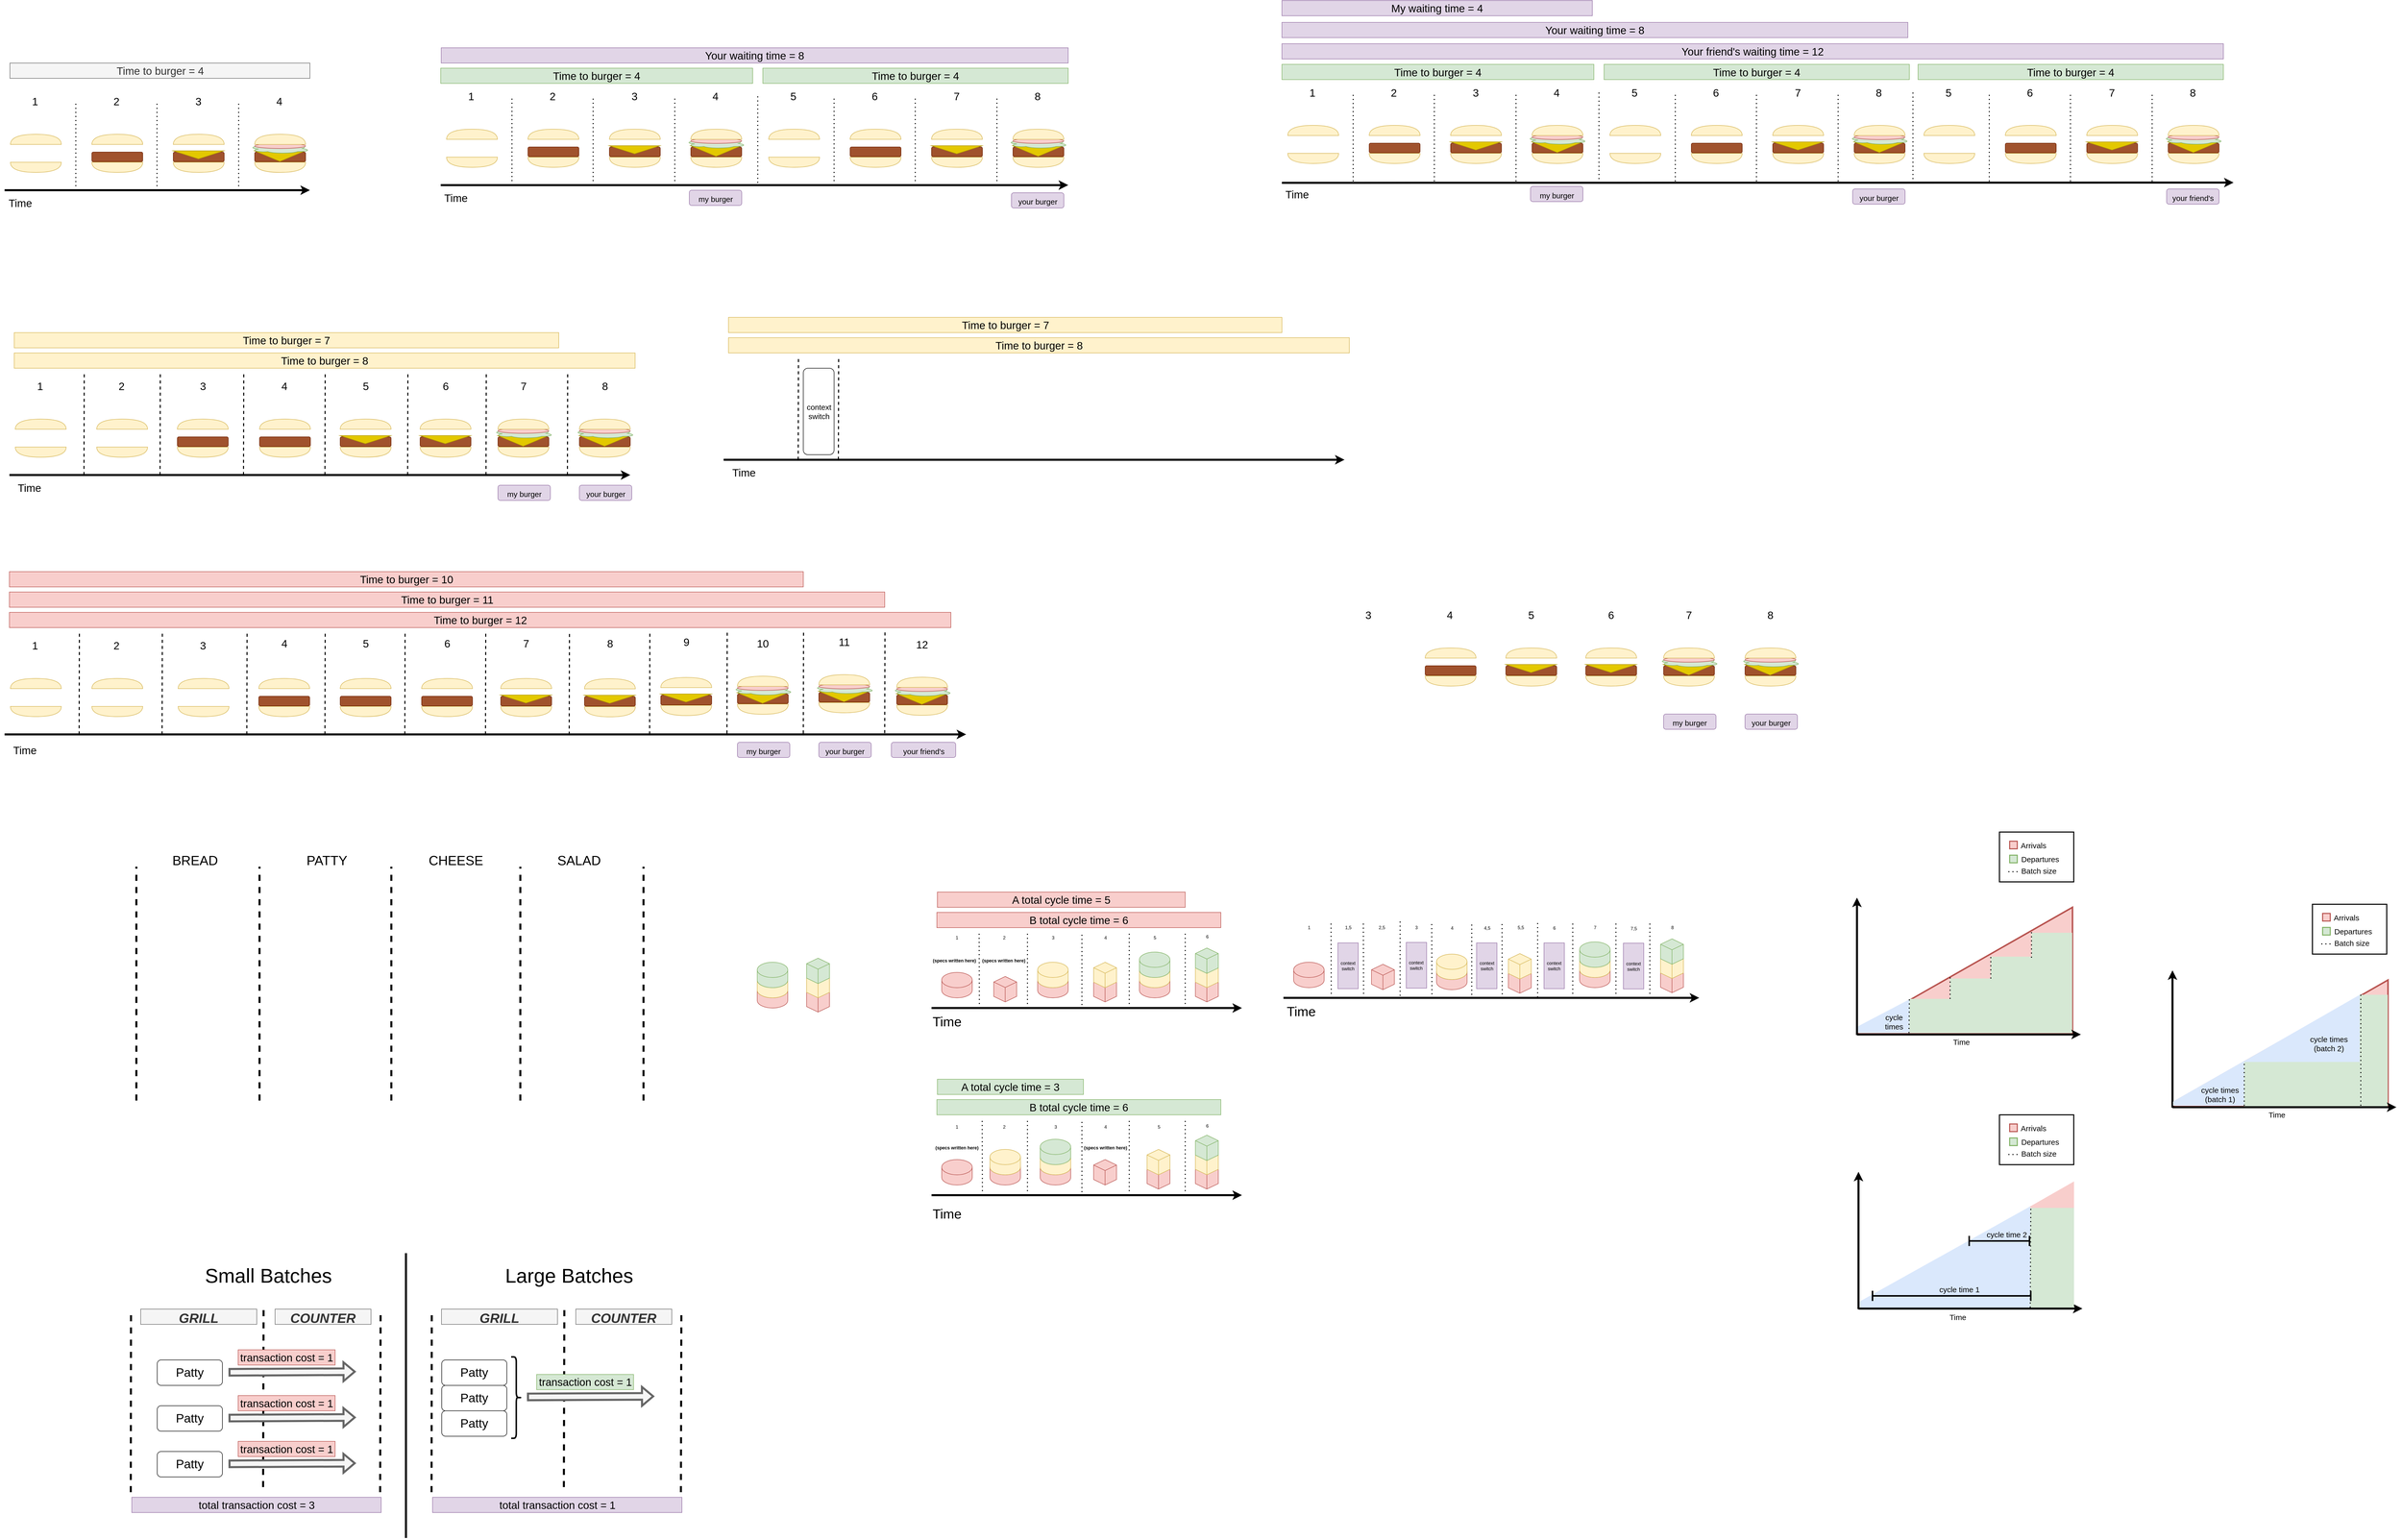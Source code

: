 <mxfile version="20.1.1" type="device"><diagram id="oinyA9kwKgyh5X6zkCJr" name="Page-1"><mxGraphModel dx="2583" dy="2549" grid="1" gridSize="10" guides="1" tooltips="1" connect="1" arrows="1" fold="1" page="1" pageScale="1" pageWidth="827" pageHeight="1169" math="0" shadow="0"><root><mxCell id="0"/><mxCell id="1" parent="0"/><mxCell id="7s6i6Gx0ZMrMpss6RUQW-979" value="" style="rounded=0;whiteSpace=wrap;html=1;fontSize=15;strokeWidth=2;" vertex="1" parent="1"><mxGeometry x="3960" y="1572" width="146" height="98" as="geometry"/></mxCell><mxCell id="7s6i6Gx0ZMrMpss6RUQW-944" value="" style="shape=manualInput;whiteSpace=wrap;html=1;fontSize=24;strokeWidth=3;size=240;fillColor=#f8cecc;strokeColor=none;" vertex="1" parent="1"><mxGeometry x="3685.5" y="2259" width="421" height="249" as="geometry"/></mxCell><mxCell id="7s6i6Gx0ZMrMpss6RUQW-962" value="" style="shape=manualInput;whiteSpace=wrap;html=1;fontSize=24;strokeWidth=3;size=187;fillColor=#dae8fc;strokeColor=none;" vertex="1" parent="1"><mxGeometry x="3685.5" y="2308" width="335" height="199" as="geometry"/></mxCell><mxCell id="7s6i6Gx0ZMrMpss6RUQW-928" value="" style="shape=manualInput;whiteSpace=wrap;html=1;fontSize=24;strokeWidth=3;size=240;fillColor=#f8cecc;strokeColor=#b85450;" vertex="1" parent="1"><mxGeometry x="3682.5" y="1720" width="421" height="249" as="geometry"/></mxCell><mxCell id="7s6i6Gx0ZMrMpss6RUQW-47" value="" style="group" vertex="1" connectable="0" parent="1"><mxGeometry x="520" y="200" width="120" height="95.5" as="geometry"/></mxCell><mxCell id="7s6i6Gx0ZMrMpss6RUQW-21" value="" style="shape=or;whiteSpace=wrap;html=1;rotation=90;fillColor=#fff2cc;strokeColor=#d6b656;" vertex="1" parent="7s6i6Gx0ZMrMpss6RUQW-47"><mxGeometry x="51.5" y="15" width="20" height="100" as="geometry"/></mxCell><mxCell id="7s6i6Gx0ZMrMpss6RUQW-23" value="" style="rounded=1;whiteSpace=wrap;html=1;fillColor=#a0522d;fontColor=#ffffff;strokeColor=#6D1F00;" vertex="1" parent="7s6i6Gx0ZMrMpss6RUQW-47"><mxGeometry x="11.5" y="35" width="100" height="19" as="geometry"/></mxCell><mxCell id="7s6i6Gx0ZMrMpss6RUQW-24" value="" style="triangle;whiteSpace=wrap;html=1;rotation=90;fillColor=#e3c800;fontColor=#000000;strokeColor=#B09500;" vertex="1" parent="7s6i6Gx0ZMrMpss6RUQW-47"><mxGeometry x="50.5" y="-7" width="21" height="100" as="geometry"/></mxCell><mxCell id="7s6i6Gx0ZMrMpss6RUQW-26" value="" style="ellipse;shape=cloud;whiteSpace=wrap;html=1;fillColor=#d5e8d4;strokeColor=#82b366;" vertex="1" parent="7s6i6Gx0ZMrMpss6RUQW-47"><mxGeometry y="18" width="120" height="20" as="geometry"/></mxCell><mxCell id="7s6i6Gx0ZMrMpss6RUQW-28" value="" style="ellipse;whiteSpace=wrap;html=1;fillColor=#f8cecc;strokeColor=#b85450;" vertex="1" parent="7s6i6Gx0ZMrMpss6RUQW-47"><mxGeometry x="11.5" y="18" width="100" height="10" as="geometry"/></mxCell><mxCell id="7s6i6Gx0ZMrMpss6RUQW-22" value="" style="shape=or;whiteSpace=wrap;html=1;rotation=-90;fillColor=#fff2cc;strokeColor=#d6b656;" vertex="1" parent="7s6i6Gx0ZMrMpss6RUQW-47"><mxGeometry x="51.5" y="-40" width="20" height="100" as="geometry"/></mxCell><mxCell id="7s6i6Gx0ZMrMpss6RUQW-76" value="" style="group" vertex="1" connectable="0" parent="1"><mxGeometry x="200" y="200" width="120" height="75" as="geometry"/></mxCell><mxCell id="7s6i6Gx0ZMrMpss6RUQW-77" value="" style="shape=or;whiteSpace=wrap;html=1;rotation=90;fillColor=#fff2cc;strokeColor=#d6b656;" vertex="1" parent="7s6i6Gx0ZMrMpss6RUQW-76"><mxGeometry x="51.5" y="15" width="20" height="100" as="geometry"/></mxCell><mxCell id="7s6i6Gx0ZMrMpss6RUQW-78" value="" style="rounded=1;whiteSpace=wrap;html=1;fillColor=#a0522d;fontColor=#ffffff;strokeColor=#6D1F00;" vertex="1" parent="7s6i6Gx0ZMrMpss6RUQW-76"><mxGeometry x="11.5" y="35" width="100" height="19" as="geometry"/></mxCell><mxCell id="7s6i6Gx0ZMrMpss6RUQW-82" value="" style="shape=or;whiteSpace=wrap;html=1;rotation=-90;fillColor=#fff2cc;strokeColor=#d6b656;" vertex="1" parent="7s6i6Gx0ZMrMpss6RUQW-76"><mxGeometry x="51.5" y="-40" width="20" height="100" as="geometry"/></mxCell><mxCell id="7s6i6Gx0ZMrMpss6RUQW-83" value="" style="group" vertex="1" connectable="0" parent="1"><mxGeometry x="40" y="200" width="120" height="75" as="geometry"/></mxCell><mxCell id="7s6i6Gx0ZMrMpss6RUQW-84" value="" style="shape=or;whiteSpace=wrap;html=1;rotation=90;fillColor=#fff2cc;strokeColor=#d6b656;" vertex="1" parent="7s6i6Gx0ZMrMpss6RUQW-83"><mxGeometry x="51.5" y="15" width="20" height="100" as="geometry"/></mxCell><mxCell id="7s6i6Gx0ZMrMpss6RUQW-89" value="" style="shape=or;whiteSpace=wrap;html=1;rotation=-90;fillColor=#fff2cc;strokeColor=#d6b656;" vertex="1" parent="7s6i6Gx0ZMrMpss6RUQW-83"><mxGeometry x="51.5" y="-40" width="20" height="100" as="geometry"/></mxCell><mxCell id="7s6i6Gx0ZMrMpss6RUQW-90" value="" style="endArrow=classic;html=1;rounded=0;strokeWidth=4;" edge="1" parent="1"><mxGeometry width="50" height="50" relative="1" as="geometry"><mxPoint x="40" y="310" as="sourcePoint"/><mxPoint x="640" y="310" as="targetPoint"/></mxGeometry></mxCell><mxCell id="7s6i6Gx0ZMrMpss6RUQW-91" value="&lt;font style=&quot;font-size: 21px;&quot;&gt;Time&lt;/font&gt;" style="text;html=1;strokeColor=none;fillColor=none;align=center;verticalAlign=middle;whiteSpace=wrap;rounded=0;" vertex="1" parent="1"><mxGeometry x="40.5" y="320" width="60" height="30" as="geometry"/></mxCell><mxCell id="7s6i6Gx0ZMrMpss6RUQW-94" value="" style="endArrow=none;dashed=1;html=1;dashPattern=1 3;strokeWidth=2;rounded=0;fontSize=21;" edge="1" parent="1"><mxGeometry width="50" height="50" relative="1" as="geometry"><mxPoint x="500" y="310" as="sourcePoint"/><mxPoint x="500" y="140" as="targetPoint"/></mxGeometry></mxCell><mxCell id="7s6i6Gx0ZMrMpss6RUQW-70" value="" style="shape=or;whiteSpace=wrap;html=1;rotation=90;fillColor=#fff2cc;strokeColor=#d6b656;" vertex="1" parent="1"><mxGeometry x="411.5" y="215" width="20" height="100" as="geometry"/></mxCell><mxCell id="7s6i6Gx0ZMrMpss6RUQW-71" value="" style="rounded=1;whiteSpace=wrap;html=1;fillColor=#a0522d;fontColor=#ffffff;strokeColor=#6D1F00;" vertex="1" parent="1"><mxGeometry x="371.5" y="235" width="100" height="19" as="geometry"/></mxCell><mxCell id="7s6i6Gx0ZMrMpss6RUQW-72" value="" style="triangle;whiteSpace=wrap;html=1;rotation=90;fillColor=#e3c800;fontColor=#000000;strokeColor=#B09500;" vertex="1" parent="1"><mxGeometry x="413" y="190.5" width="16" height="100" as="geometry"/></mxCell><mxCell id="7s6i6Gx0ZMrMpss6RUQW-75" value="" style="shape=or;whiteSpace=wrap;html=1;rotation=-90;fillColor=#fff2cc;strokeColor=#d6b656;" vertex="1" parent="1"><mxGeometry x="411.5" y="160" width="20" height="100" as="geometry"/></mxCell><mxCell id="7s6i6Gx0ZMrMpss6RUQW-95" value="" style="endArrow=none;dashed=1;html=1;dashPattern=1 3;strokeWidth=2;rounded=0;fontSize=21;" edge="1" parent="1"><mxGeometry width="50" height="50" relative="1" as="geometry"><mxPoint x="339.5" y="310" as="sourcePoint"/><mxPoint x="339.5" y="140" as="targetPoint"/></mxGeometry></mxCell><mxCell id="7s6i6Gx0ZMrMpss6RUQW-96" value="" style="endArrow=none;dashed=1;html=1;dashPattern=1 3;strokeWidth=2;rounded=0;fontSize=21;" edge="1" parent="1"><mxGeometry width="50" height="50" relative="1" as="geometry"><mxPoint x="180" y="310" as="sourcePoint"/><mxPoint x="180" y="140" as="targetPoint"/></mxGeometry></mxCell><mxCell id="7s6i6Gx0ZMrMpss6RUQW-97" value="Time to burger = 4" style="text;html=1;strokeColor=#666666;fillColor=#f5f5f5;align=center;verticalAlign=middle;whiteSpace=wrap;rounded=0;fontSize=21;fontColor=#333333;" vertex="1" parent="1"><mxGeometry x="50.5" y="60" width="589.5" height="30" as="geometry"/></mxCell><mxCell id="7s6i6Gx0ZMrMpss6RUQW-98" value="1" style="text;html=1;strokeColor=none;fillColor=none;align=center;verticalAlign=middle;whiteSpace=wrap;rounded=0;fontSize=21;" vertex="1" parent="1"><mxGeometry x="70" y="120" width="60" height="30" as="geometry"/></mxCell><mxCell id="7s6i6Gx0ZMrMpss6RUQW-99" value="2" style="text;html=1;strokeColor=none;fillColor=none;align=center;verticalAlign=middle;whiteSpace=wrap;rounded=0;fontSize=21;" vertex="1" parent="1"><mxGeometry x="230" y="120" width="60" height="30" as="geometry"/></mxCell><mxCell id="7s6i6Gx0ZMrMpss6RUQW-100" value="3" style="text;html=1;strokeColor=none;fillColor=none;align=center;verticalAlign=middle;whiteSpace=wrap;rounded=0;fontSize=21;" vertex="1" parent="1"><mxGeometry x="391" y="120" width="60" height="30" as="geometry"/></mxCell><mxCell id="7s6i6Gx0ZMrMpss6RUQW-101" value="4" style="text;html=1;strokeColor=none;fillColor=none;align=center;verticalAlign=middle;whiteSpace=wrap;rounded=0;fontSize=21;" vertex="1" parent="1"><mxGeometry x="550" y="120" width="60" height="30" as="geometry"/></mxCell><mxCell id="7s6i6Gx0ZMrMpss6RUQW-141" value="" style="group" vertex="1" connectable="0" parent="1"><mxGeometry x="49.5" y="760" width="120" height="75" as="geometry"/></mxCell><mxCell id="7s6i6Gx0ZMrMpss6RUQW-142" value="" style="shape=or;whiteSpace=wrap;html=1;rotation=90;fillColor=#fff2cc;strokeColor=#d6b656;" vertex="1" parent="7s6i6Gx0ZMrMpss6RUQW-141"><mxGeometry x="51.5" y="15" width="20" height="100" as="geometry"/></mxCell><mxCell id="7s6i6Gx0ZMrMpss6RUQW-143" value="" style="shape=or;whiteSpace=wrap;html=1;rotation=-90;fillColor=#fff2cc;strokeColor=#d6b656;" vertex="1" parent="7s6i6Gx0ZMrMpss6RUQW-141"><mxGeometry x="51.5" y="-40" width="20" height="100" as="geometry"/></mxCell><mxCell id="7s6i6Gx0ZMrMpss6RUQW-144" value="" style="endArrow=classic;html=1;rounded=0;strokeWidth=4;" edge="1" parent="1"><mxGeometry width="50" height="50" relative="1" as="geometry"><mxPoint x="49.5" y="870" as="sourcePoint"/><mxPoint x="1269.5" y="870" as="targetPoint"/></mxGeometry></mxCell><mxCell id="7s6i6Gx0ZMrMpss6RUQW-145" value="&lt;font style=&quot;font-size: 21px;&quot;&gt;Time&lt;/font&gt;" style="text;html=1;strokeColor=none;fillColor=none;align=center;verticalAlign=middle;whiteSpace=wrap;rounded=0;" vertex="1" parent="1"><mxGeometry x="59" y="880" width="60" height="30" as="geometry"/></mxCell><mxCell id="7s6i6Gx0ZMrMpss6RUQW-146" value="" style="endArrow=none;dashed=1;html=1;strokeWidth=2;rounded=0;fontSize=21;" edge="1" parent="1"><mxGeometry width="50" height="50" relative="1" as="geometry"><mxPoint x="509.5" y="870" as="sourcePoint"/><mxPoint x="510" y="670" as="targetPoint"/></mxGeometry></mxCell><mxCell id="7s6i6Gx0ZMrMpss6RUQW-153" value="Time to burger = 7" style="text;html=1;strokeColor=#d6b656;fillColor=#fff2cc;align=center;verticalAlign=middle;whiteSpace=wrap;rounded=0;fontSize=21;" vertex="1" parent="1"><mxGeometry x="59" y="590" width="1070" height="30" as="geometry"/></mxCell><mxCell id="7s6i6Gx0ZMrMpss6RUQW-154" value="1" style="text;html=1;strokeColor=none;fillColor=none;align=center;verticalAlign=middle;whiteSpace=wrap;rounded=0;fontSize=21;" vertex="1" parent="1"><mxGeometry x="79.5" y="680" width="60" height="30" as="geometry"/></mxCell><mxCell id="7s6i6Gx0ZMrMpss6RUQW-155" value="2" style="text;html=1;strokeColor=none;fillColor=none;align=center;verticalAlign=middle;whiteSpace=wrap;rounded=0;fontSize=21;" vertex="1" parent="1"><mxGeometry x="239.5" y="680" width="60" height="30" as="geometry"/></mxCell><mxCell id="7s6i6Gx0ZMrMpss6RUQW-158" value="" style="group" vertex="1" connectable="0" parent="1"><mxGeometry x="369.5" y="760" width="120" height="75" as="geometry"/></mxCell><mxCell id="7s6i6Gx0ZMrMpss6RUQW-159" value="" style="shape=or;whiteSpace=wrap;html=1;rotation=90;fillColor=#fff2cc;strokeColor=#d6b656;" vertex="1" parent="7s6i6Gx0ZMrMpss6RUQW-158"><mxGeometry x="50" y="15" width="20" height="100" as="geometry"/></mxCell><mxCell id="7s6i6Gx0ZMrMpss6RUQW-160" value="" style="rounded=1;whiteSpace=wrap;html=1;fillColor=#a0522d;fontColor=#ffffff;strokeColor=#6D1F00;" vertex="1" parent="7s6i6Gx0ZMrMpss6RUQW-158"><mxGeometry x="10" y="35" width="100" height="19" as="geometry"/></mxCell><mxCell id="7s6i6Gx0ZMrMpss6RUQW-161" value="" style="shape=or;whiteSpace=wrap;html=1;rotation=-90;fillColor=#fff2cc;strokeColor=#d6b656;" vertex="1" parent="7s6i6Gx0ZMrMpss6RUQW-158"><mxGeometry x="50" y="-40" width="20" height="100" as="geometry"/></mxCell><mxCell id="7s6i6Gx0ZMrMpss6RUQW-162" value="3" style="text;html=1;strokeColor=none;fillColor=none;align=center;verticalAlign=middle;whiteSpace=wrap;rounded=0;fontSize=21;" vertex="1" parent="1"><mxGeometry x="399.5" y="680" width="60" height="30" as="geometry"/></mxCell><mxCell id="7s6i6Gx0ZMrMpss6RUQW-163" value="" style="group" vertex="1" connectable="0" parent="1"><mxGeometry x="529.5" y="760" width="120" height="75" as="geometry"/></mxCell><mxCell id="7s6i6Gx0ZMrMpss6RUQW-164" value="" style="shape=or;whiteSpace=wrap;html=1;rotation=90;fillColor=#fff2cc;strokeColor=#d6b656;" vertex="1" parent="7s6i6Gx0ZMrMpss6RUQW-163"><mxGeometry x="51.5" y="15" width="20" height="100" as="geometry"/></mxCell><mxCell id="7s6i6Gx0ZMrMpss6RUQW-165" value="" style="rounded=1;whiteSpace=wrap;html=1;fillColor=#a0522d;fontColor=#ffffff;strokeColor=#6D1F00;" vertex="1" parent="7s6i6Gx0ZMrMpss6RUQW-163"><mxGeometry x="11.5" y="35" width="100" height="19" as="geometry"/></mxCell><mxCell id="7s6i6Gx0ZMrMpss6RUQW-166" value="" style="shape=or;whiteSpace=wrap;html=1;rotation=-90;fillColor=#fff2cc;strokeColor=#d6b656;" vertex="1" parent="7s6i6Gx0ZMrMpss6RUQW-163"><mxGeometry x="51.5" y="-40" width="20" height="100" as="geometry"/></mxCell><mxCell id="7s6i6Gx0ZMrMpss6RUQW-167" value="4" style="text;html=1;strokeColor=none;fillColor=none;align=center;verticalAlign=middle;whiteSpace=wrap;rounded=0;fontSize=21;" vertex="1" parent="1"><mxGeometry x="559.5" y="680" width="60" height="30" as="geometry"/></mxCell><mxCell id="7s6i6Gx0ZMrMpss6RUQW-168" value="" style="group" vertex="1" connectable="0" parent="1"><mxGeometry x="209.5" y="760" width="120" height="75" as="geometry"/></mxCell><mxCell id="7s6i6Gx0ZMrMpss6RUQW-169" value="" style="shape=or;whiteSpace=wrap;html=1;rotation=90;fillColor=#fff2cc;strokeColor=#d6b656;" vertex="1" parent="7s6i6Gx0ZMrMpss6RUQW-168"><mxGeometry x="51.5" y="15" width="20" height="100" as="geometry"/></mxCell><mxCell id="7s6i6Gx0ZMrMpss6RUQW-170" value="" style="shape=or;whiteSpace=wrap;html=1;rotation=-90;fillColor=#fff2cc;strokeColor=#d6b656;" vertex="1" parent="7s6i6Gx0ZMrMpss6RUQW-168"><mxGeometry x="51.5" y="-40" width="20" height="100" as="geometry"/></mxCell><mxCell id="7s6i6Gx0ZMrMpss6RUQW-172" value="" style="shape=or;whiteSpace=wrap;html=1;rotation=90;fillColor=#fff2cc;strokeColor=#d6b656;" vertex="1" parent="1"><mxGeometry x="739.5" y="775" width="20" height="100" as="geometry"/></mxCell><mxCell id="7s6i6Gx0ZMrMpss6RUQW-173" value="" style="rounded=1;whiteSpace=wrap;html=1;fillColor=#a0522d;fontColor=#ffffff;strokeColor=#6D1F00;" vertex="1" parent="1"><mxGeometry x="699.5" y="795" width="100" height="19" as="geometry"/></mxCell><mxCell id="7s6i6Gx0ZMrMpss6RUQW-174" value="" style="triangle;whiteSpace=wrap;html=1;rotation=90;fillColor=#e3c800;fontColor=#000000;strokeColor=#B09500;" vertex="1" parent="1"><mxGeometry x="741" y="750.5" width="16" height="100" as="geometry"/></mxCell><mxCell id="7s6i6Gx0ZMrMpss6RUQW-175" value="" style="shape=or;whiteSpace=wrap;html=1;rotation=-90;fillColor=#fff2cc;strokeColor=#d6b656;" vertex="1" parent="1"><mxGeometry x="739.5" y="720" width="20" height="100" as="geometry"/></mxCell><mxCell id="7s6i6Gx0ZMrMpss6RUQW-180" value="" style="endArrow=none;dashed=1;html=1;strokeWidth=2;rounded=0;fontSize=21;" edge="1" parent="1"><mxGeometry width="50" height="50" relative="1" as="geometry"><mxPoint x="669.5" y="870" as="sourcePoint"/><mxPoint x="670" y="670" as="targetPoint"/></mxGeometry></mxCell><mxCell id="7s6i6Gx0ZMrMpss6RUQW-181" value="5" style="text;html=1;strokeColor=none;fillColor=none;align=center;verticalAlign=middle;whiteSpace=wrap;rounded=0;fontSize=21;" vertex="1" parent="1"><mxGeometry x="719.5" y="680" width="60" height="30" as="geometry"/></mxCell><mxCell id="7s6i6Gx0ZMrMpss6RUQW-188" value="" style="shape=or;whiteSpace=wrap;html=1;rotation=90;fillColor=#fff2cc;strokeColor=#d6b656;" vertex="1" parent="1"><mxGeometry x="896.5" y="775" width="20" height="100" as="geometry"/></mxCell><mxCell id="7s6i6Gx0ZMrMpss6RUQW-189" value="" style="rounded=1;whiteSpace=wrap;html=1;fillColor=#a0522d;fontColor=#ffffff;strokeColor=#6D1F00;" vertex="1" parent="1"><mxGeometry x="856.5" y="795" width="100" height="19" as="geometry"/></mxCell><mxCell id="7s6i6Gx0ZMrMpss6RUQW-190" value="" style="triangle;whiteSpace=wrap;html=1;rotation=90;fillColor=#e3c800;fontColor=#000000;strokeColor=#B09500;" vertex="1" parent="1"><mxGeometry x="898" y="750.5" width="16" height="100" as="geometry"/></mxCell><mxCell id="7s6i6Gx0ZMrMpss6RUQW-191" value="" style="shape=or;whiteSpace=wrap;html=1;rotation=-90;fillColor=#fff2cc;strokeColor=#d6b656;" vertex="1" parent="1"><mxGeometry x="896.5" y="720" width="20" height="100" as="geometry"/></mxCell><mxCell id="7s6i6Gx0ZMrMpss6RUQW-193" value="6" style="text;html=1;strokeColor=none;fillColor=none;align=center;verticalAlign=middle;whiteSpace=wrap;rounded=0;fontSize=21;" vertex="1" parent="1"><mxGeometry x="876.5" y="680" width="60" height="30" as="geometry"/></mxCell><mxCell id="7s6i6Gx0ZMrMpss6RUQW-194" value="" style="shape=or;whiteSpace=wrap;html=1;rotation=90;fillColor=#fff2cc;strokeColor=#d6b656;" vertex="1" parent="1"><mxGeometry x="1049.5" y="775" width="20" height="100" as="geometry"/></mxCell><mxCell id="7s6i6Gx0ZMrMpss6RUQW-195" value="" style="rounded=1;whiteSpace=wrap;html=1;fillColor=#a0522d;fontColor=#ffffff;strokeColor=#6D1F00;" vertex="1" parent="1"><mxGeometry x="1009.5" y="795" width="100" height="19" as="geometry"/></mxCell><mxCell id="7s6i6Gx0ZMrMpss6RUQW-196" value="" style="triangle;whiteSpace=wrap;html=1;rotation=90;fillColor=#e3c800;fontColor=#000000;strokeColor=#B09500;" vertex="1" parent="1"><mxGeometry x="1048.5" y="753" width="21" height="100" as="geometry"/></mxCell><mxCell id="7s6i6Gx0ZMrMpss6RUQW-197" value="" style="ellipse;shape=cloud;whiteSpace=wrap;html=1;fillColor=#d5e8d4;strokeColor=#82b366;" vertex="1" parent="1"><mxGeometry x="999" y="778" width="120" height="20" as="geometry"/></mxCell><mxCell id="7s6i6Gx0ZMrMpss6RUQW-198" value="" style="ellipse;whiteSpace=wrap;html=1;fillColor=#f8cecc;strokeColor=#b85450;" vertex="1" parent="1"><mxGeometry x="1009.5" y="778" width="100" height="10" as="geometry"/></mxCell><mxCell id="7s6i6Gx0ZMrMpss6RUQW-199" value="" style="shape=or;whiteSpace=wrap;html=1;rotation=-90;fillColor=#fff2cc;strokeColor=#d6b656;" vertex="1" parent="1"><mxGeometry x="1049.5" y="720" width="20" height="100" as="geometry"/></mxCell><mxCell id="7s6i6Gx0ZMrMpss6RUQW-200" value="7" style="text;html=1;strokeColor=none;fillColor=none;align=center;verticalAlign=middle;whiteSpace=wrap;rounded=0;fontSize=21;" vertex="1" parent="1"><mxGeometry x="1029.5" y="680" width="60" height="30" as="geometry"/></mxCell><mxCell id="7s6i6Gx0ZMrMpss6RUQW-202" value="" style="shape=or;whiteSpace=wrap;html=1;rotation=90;fillColor=#fff2cc;strokeColor=#d6b656;" vertex="1" parent="1"><mxGeometry x="1209.5" y="775" width="20" height="100" as="geometry"/></mxCell><mxCell id="7s6i6Gx0ZMrMpss6RUQW-203" value="" style="rounded=1;whiteSpace=wrap;html=1;fillColor=#a0522d;fontColor=#ffffff;strokeColor=#6D1F00;" vertex="1" parent="1"><mxGeometry x="1169.5" y="795" width="100" height="19" as="geometry"/></mxCell><mxCell id="7s6i6Gx0ZMrMpss6RUQW-204" value="" style="triangle;whiteSpace=wrap;html=1;rotation=90;fillColor=#e3c800;fontColor=#000000;strokeColor=#B09500;" vertex="1" parent="1"><mxGeometry x="1208.5" y="753" width="21" height="100" as="geometry"/></mxCell><mxCell id="7s6i6Gx0ZMrMpss6RUQW-205" value="" style="ellipse;shape=cloud;whiteSpace=wrap;html=1;fillColor=#d5e8d4;strokeColor=#82b366;" vertex="1" parent="1"><mxGeometry x="1159" y="778" width="120" height="20" as="geometry"/></mxCell><mxCell id="7s6i6Gx0ZMrMpss6RUQW-206" value="" style="ellipse;whiteSpace=wrap;html=1;fillColor=#f8cecc;strokeColor=#b85450;" vertex="1" parent="1"><mxGeometry x="1169.5" y="778" width="100" height="10" as="geometry"/></mxCell><mxCell id="7s6i6Gx0ZMrMpss6RUQW-207" value="" style="shape=or;whiteSpace=wrap;html=1;rotation=-90;fillColor=#fff2cc;strokeColor=#d6b656;" vertex="1" parent="1"><mxGeometry x="1209.5" y="720" width="20" height="100" as="geometry"/></mxCell><mxCell id="7s6i6Gx0ZMrMpss6RUQW-208" value="8" style="text;html=1;strokeColor=none;fillColor=none;align=center;verticalAlign=middle;whiteSpace=wrap;rounded=0;fontSize=21;" vertex="1" parent="1"><mxGeometry x="1189.5" y="680" width="60" height="30" as="geometry"/></mxCell><mxCell id="7s6i6Gx0ZMrMpss6RUQW-210" value="" style="group" vertex="1" connectable="0" parent="1"><mxGeometry x="1377" y="190" width="120" height="95.5" as="geometry"/></mxCell><mxCell id="7s6i6Gx0ZMrMpss6RUQW-211" value="" style="shape=or;whiteSpace=wrap;html=1;rotation=90;fillColor=#fff2cc;strokeColor=#d6b656;" vertex="1" parent="7s6i6Gx0ZMrMpss6RUQW-210"><mxGeometry x="51.5" y="15" width="20" height="100" as="geometry"/></mxCell><mxCell id="7s6i6Gx0ZMrMpss6RUQW-212" value="" style="rounded=1;whiteSpace=wrap;html=1;fillColor=#a0522d;fontColor=#ffffff;strokeColor=#6D1F00;" vertex="1" parent="7s6i6Gx0ZMrMpss6RUQW-210"><mxGeometry x="11.5" y="35" width="100" height="19" as="geometry"/></mxCell><mxCell id="7s6i6Gx0ZMrMpss6RUQW-213" value="" style="triangle;whiteSpace=wrap;html=1;rotation=90;fillColor=#e3c800;fontColor=#000000;strokeColor=#B09500;" vertex="1" parent="7s6i6Gx0ZMrMpss6RUQW-210"><mxGeometry x="50.5" y="-7" width="21" height="100" as="geometry"/></mxCell><mxCell id="7s6i6Gx0ZMrMpss6RUQW-214" value="" style="ellipse;shape=cloud;whiteSpace=wrap;html=1;fillColor=#d5e8d4;strokeColor=#82b366;" vertex="1" parent="7s6i6Gx0ZMrMpss6RUQW-210"><mxGeometry y="18" width="120" height="20" as="geometry"/></mxCell><mxCell id="7s6i6Gx0ZMrMpss6RUQW-215" value="" style="ellipse;whiteSpace=wrap;html=1;fillColor=#f8cecc;strokeColor=#b85450;" vertex="1" parent="7s6i6Gx0ZMrMpss6RUQW-210"><mxGeometry x="11.5" y="18" width="100" height="10" as="geometry"/></mxCell><mxCell id="7s6i6Gx0ZMrMpss6RUQW-216" value="" style="shape=or;whiteSpace=wrap;html=1;rotation=-90;fillColor=#fff2cc;strokeColor=#d6b656;" vertex="1" parent="7s6i6Gx0ZMrMpss6RUQW-210"><mxGeometry x="51.5" y="-40" width="20" height="100" as="geometry"/></mxCell><mxCell id="7s6i6Gx0ZMrMpss6RUQW-217" value="" style="group" vertex="1" connectable="0" parent="1"><mxGeometry x="1057" y="190" width="120" height="75" as="geometry"/></mxCell><mxCell id="7s6i6Gx0ZMrMpss6RUQW-218" value="" style="shape=or;whiteSpace=wrap;html=1;rotation=90;fillColor=#fff2cc;strokeColor=#d6b656;" vertex="1" parent="7s6i6Gx0ZMrMpss6RUQW-217"><mxGeometry x="51.5" y="15" width="20" height="100" as="geometry"/></mxCell><mxCell id="7s6i6Gx0ZMrMpss6RUQW-219" value="" style="rounded=1;whiteSpace=wrap;html=1;fillColor=#a0522d;fontColor=#ffffff;strokeColor=#6D1F00;" vertex="1" parent="7s6i6Gx0ZMrMpss6RUQW-217"><mxGeometry x="11.5" y="35" width="100" height="19" as="geometry"/></mxCell><mxCell id="7s6i6Gx0ZMrMpss6RUQW-220" value="" style="shape=or;whiteSpace=wrap;html=1;rotation=-90;fillColor=#fff2cc;strokeColor=#d6b656;" vertex="1" parent="7s6i6Gx0ZMrMpss6RUQW-217"><mxGeometry x="51.5" y="-40" width="20" height="100" as="geometry"/></mxCell><mxCell id="7s6i6Gx0ZMrMpss6RUQW-221" value="" style="group" vertex="1" connectable="0" parent="1"><mxGeometry x="897" y="190" width="120" height="75" as="geometry"/></mxCell><mxCell id="7s6i6Gx0ZMrMpss6RUQW-222" value="" style="shape=or;whiteSpace=wrap;html=1;rotation=90;fillColor=#fff2cc;strokeColor=#d6b656;" vertex="1" parent="7s6i6Gx0ZMrMpss6RUQW-221"><mxGeometry x="51.5" y="15" width="20" height="100" as="geometry"/></mxCell><mxCell id="7s6i6Gx0ZMrMpss6RUQW-223" value="" style="shape=or;whiteSpace=wrap;html=1;rotation=-90;fillColor=#fff2cc;strokeColor=#d6b656;" vertex="1" parent="7s6i6Gx0ZMrMpss6RUQW-221"><mxGeometry x="51.5" y="-40" width="20" height="100" as="geometry"/></mxCell><mxCell id="7s6i6Gx0ZMrMpss6RUQW-224" value="" style="endArrow=classic;html=1;rounded=0;strokeWidth=4;" edge="1" parent="1"><mxGeometry width="50" height="50" relative="1" as="geometry"><mxPoint x="897" y="300" as="sourcePoint"/><mxPoint x="2130" y="300" as="targetPoint"/></mxGeometry></mxCell><mxCell id="7s6i6Gx0ZMrMpss6RUQW-225" value="&lt;font style=&quot;font-size: 21px;&quot;&gt;Time&lt;/font&gt;" style="text;html=1;strokeColor=none;fillColor=none;align=center;verticalAlign=middle;whiteSpace=wrap;rounded=0;" vertex="1" parent="1"><mxGeometry x="897" y="310" width="60" height="30" as="geometry"/></mxCell><mxCell id="7s6i6Gx0ZMrMpss6RUQW-226" value="" style="endArrow=none;dashed=1;html=1;dashPattern=1 3;strokeWidth=2;rounded=0;fontSize=21;" edge="1" parent="1"><mxGeometry width="50" height="50" relative="1" as="geometry"><mxPoint x="1357" y="300" as="sourcePoint"/><mxPoint x="1357" y="130" as="targetPoint"/></mxGeometry></mxCell><mxCell id="7s6i6Gx0ZMrMpss6RUQW-227" value="" style="shape=or;whiteSpace=wrap;html=1;rotation=90;fillColor=#fff2cc;strokeColor=#d6b656;" vertex="1" parent="1"><mxGeometry x="1268.5" y="205" width="20" height="100" as="geometry"/></mxCell><mxCell id="7s6i6Gx0ZMrMpss6RUQW-228" value="" style="rounded=1;whiteSpace=wrap;html=1;fillColor=#a0522d;fontColor=#ffffff;strokeColor=#6D1F00;" vertex="1" parent="1"><mxGeometry x="1228.5" y="225" width="100" height="19" as="geometry"/></mxCell><mxCell id="7s6i6Gx0ZMrMpss6RUQW-229" value="" style="triangle;whiteSpace=wrap;html=1;rotation=90;fillColor=#e3c800;fontColor=#000000;strokeColor=#B09500;" vertex="1" parent="1"><mxGeometry x="1270" y="180.5" width="16" height="100" as="geometry"/></mxCell><mxCell id="7s6i6Gx0ZMrMpss6RUQW-230" value="" style="shape=or;whiteSpace=wrap;html=1;rotation=-90;fillColor=#fff2cc;strokeColor=#d6b656;" vertex="1" parent="1"><mxGeometry x="1268.5" y="150" width="20" height="100" as="geometry"/></mxCell><mxCell id="7s6i6Gx0ZMrMpss6RUQW-231" value="" style="endArrow=none;dashed=1;html=1;dashPattern=1 3;strokeWidth=2;rounded=0;fontSize=21;" edge="1" parent="1"><mxGeometry width="50" height="50" relative="1" as="geometry"><mxPoint x="1196.5" y="300" as="sourcePoint"/><mxPoint x="1196.5" y="130" as="targetPoint"/></mxGeometry></mxCell><mxCell id="7s6i6Gx0ZMrMpss6RUQW-232" value="" style="endArrow=none;dashed=1;html=1;dashPattern=1 3;strokeWidth=2;rounded=0;fontSize=21;" edge="1" parent="1"><mxGeometry width="50" height="50" relative="1" as="geometry"><mxPoint x="1037" y="300" as="sourcePoint"/><mxPoint x="1037" y="130" as="targetPoint"/></mxGeometry></mxCell><mxCell id="7s6i6Gx0ZMrMpss6RUQW-233" value="Time to burger = 4" style="text;html=1;strokeColor=#82b366;fillColor=#d5e8d4;align=center;verticalAlign=middle;whiteSpace=wrap;rounded=0;fontSize=21;" vertex="1" parent="1"><mxGeometry x="897" y="70" width="613" height="30" as="geometry"/></mxCell><mxCell id="7s6i6Gx0ZMrMpss6RUQW-234" value="1" style="text;html=1;strokeColor=none;fillColor=none;align=center;verticalAlign=middle;whiteSpace=wrap;rounded=0;fontSize=21;" vertex="1" parent="1"><mxGeometry x="927" y="110" width="60" height="30" as="geometry"/></mxCell><mxCell id="7s6i6Gx0ZMrMpss6RUQW-235" value="2" style="text;html=1;strokeColor=none;fillColor=none;align=center;verticalAlign=middle;whiteSpace=wrap;rounded=0;fontSize=21;" vertex="1" parent="1"><mxGeometry x="1087" y="110" width="60" height="30" as="geometry"/></mxCell><mxCell id="7s6i6Gx0ZMrMpss6RUQW-236" value="3" style="text;html=1;strokeColor=none;fillColor=none;align=center;verticalAlign=middle;whiteSpace=wrap;rounded=0;fontSize=21;" vertex="1" parent="1"><mxGeometry x="1248" y="110" width="60" height="30" as="geometry"/></mxCell><mxCell id="7s6i6Gx0ZMrMpss6RUQW-237" value="4" style="text;html=1;strokeColor=none;fillColor=none;align=center;verticalAlign=middle;whiteSpace=wrap;rounded=0;fontSize=21;" vertex="1" parent="1"><mxGeometry x="1407" y="110" width="60" height="30" as="geometry"/></mxCell><mxCell id="7s6i6Gx0ZMrMpss6RUQW-238" value="" style="group" vertex="1" connectable="0" parent="1"><mxGeometry x="2010" y="190" width="120" height="95.5" as="geometry"/></mxCell><mxCell id="7s6i6Gx0ZMrMpss6RUQW-239" value="" style="shape=or;whiteSpace=wrap;html=1;rotation=90;fillColor=#fff2cc;strokeColor=#d6b656;" vertex="1" parent="7s6i6Gx0ZMrMpss6RUQW-238"><mxGeometry x="51.5" y="15" width="20" height="100" as="geometry"/></mxCell><mxCell id="7s6i6Gx0ZMrMpss6RUQW-240" value="" style="rounded=1;whiteSpace=wrap;html=1;fillColor=#a0522d;fontColor=#ffffff;strokeColor=#6D1F00;" vertex="1" parent="7s6i6Gx0ZMrMpss6RUQW-238"><mxGeometry x="11.5" y="35" width="100" height="19" as="geometry"/></mxCell><mxCell id="7s6i6Gx0ZMrMpss6RUQW-241" value="" style="triangle;whiteSpace=wrap;html=1;rotation=90;fillColor=#e3c800;fontColor=#000000;strokeColor=#B09500;" vertex="1" parent="7s6i6Gx0ZMrMpss6RUQW-238"><mxGeometry x="50.5" y="-7" width="21" height="100" as="geometry"/></mxCell><mxCell id="7s6i6Gx0ZMrMpss6RUQW-242" value="" style="ellipse;shape=cloud;whiteSpace=wrap;html=1;fillColor=#d5e8d4;strokeColor=#82b366;" vertex="1" parent="7s6i6Gx0ZMrMpss6RUQW-238"><mxGeometry y="18" width="120" height="20" as="geometry"/></mxCell><mxCell id="7s6i6Gx0ZMrMpss6RUQW-243" value="" style="ellipse;whiteSpace=wrap;html=1;fillColor=#f8cecc;strokeColor=#b85450;" vertex="1" parent="7s6i6Gx0ZMrMpss6RUQW-238"><mxGeometry x="11.5" y="18" width="100" height="10" as="geometry"/></mxCell><mxCell id="7s6i6Gx0ZMrMpss6RUQW-244" value="" style="shape=or;whiteSpace=wrap;html=1;rotation=-90;fillColor=#fff2cc;strokeColor=#d6b656;" vertex="1" parent="7s6i6Gx0ZMrMpss6RUQW-238"><mxGeometry x="51.5" y="-40" width="20" height="100" as="geometry"/></mxCell><mxCell id="7s6i6Gx0ZMrMpss6RUQW-245" value="" style="group" vertex="1" connectable="0" parent="1"><mxGeometry x="1690" y="190" width="120" height="75" as="geometry"/></mxCell><mxCell id="7s6i6Gx0ZMrMpss6RUQW-246" value="" style="shape=or;whiteSpace=wrap;html=1;rotation=90;fillColor=#fff2cc;strokeColor=#d6b656;" vertex="1" parent="7s6i6Gx0ZMrMpss6RUQW-245"><mxGeometry x="51.5" y="15" width="20" height="100" as="geometry"/></mxCell><mxCell id="7s6i6Gx0ZMrMpss6RUQW-247" value="" style="rounded=1;whiteSpace=wrap;html=1;fillColor=#a0522d;fontColor=#ffffff;strokeColor=#6D1F00;" vertex="1" parent="7s6i6Gx0ZMrMpss6RUQW-245"><mxGeometry x="11.5" y="35" width="100" height="19" as="geometry"/></mxCell><mxCell id="7s6i6Gx0ZMrMpss6RUQW-248" value="" style="shape=or;whiteSpace=wrap;html=1;rotation=-90;fillColor=#fff2cc;strokeColor=#d6b656;" vertex="1" parent="7s6i6Gx0ZMrMpss6RUQW-245"><mxGeometry x="51.5" y="-40" width="20" height="100" as="geometry"/></mxCell><mxCell id="7s6i6Gx0ZMrMpss6RUQW-249" value="" style="group" vertex="1" connectable="0" parent="1"><mxGeometry x="1530" y="190" width="120" height="75" as="geometry"/></mxCell><mxCell id="7s6i6Gx0ZMrMpss6RUQW-250" value="" style="shape=or;whiteSpace=wrap;html=1;rotation=90;fillColor=#fff2cc;strokeColor=#d6b656;" vertex="1" parent="7s6i6Gx0ZMrMpss6RUQW-249"><mxGeometry x="51.5" y="15" width="20" height="100" as="geometry"/></mxCell><mxCell id="7s6i6Gx0ZMrMpss6RUQW-251" value="" style="shape=or;whiteSpace=wrap;html=1;rotation=-90;fillColor=#fff2cc;strokeColor=#d6b656;" vertex="1" parent="7s6i6Gx0ZMrMpss6RUQW-249"><mxGeometry x="51.5" y="-40" width="20" height="100" as="geometry"/></mxCell><mxCell id="7s6i6Gx0ZMrMpss6RUQW-252" value="" style="endArrow=classic;html=1;rounded=0;strokeWidth=4;" edge="1" parent="1"><mxGeometry width="50" height="50" relative="1" as="geometry"><mxPoint x="1530" y="300" as="sourcePoint"/><mxPoint x="2130" y="300" as="targetPoint"/></mxGeometry></mxCell><mxCell id="7s6i6Gx0ZMrMpss6RUQW-254" value="" style="endArrow=none;dashed=1;html=1;dashPattern=1 3;strokeWidth=2;rounded=0;fontSize=21;" edge="1" parent="1"><mxGeometry width="50" height="50" relative="1" as="geometry"><mxPoint x="1990" y="300" as="sourcePoint"/><mxPoint x="1990" y="130" as="targetPoint"/></mxGeometry></mxCell><mxCell id="7s6i6Gx0ZMrMpss6RUQW-255" value="" style="shape=or;whiteSpace=wrap;html=1;rotation=90;fillColor=#fff2cc;strokeColor=#d6b656;" vertex="1" parent="1"><mxGeometry x="1901.5" y="205" width="20" height="100" as="geometry"/></mxCell><mxCell id="7s6i6Gx0ZMrMpss6RUQW-256" value="" style="rounded=1;whiteSpace=wrap;html=1;fillColor=#a0522d;fontColor=#ffffff;strokeColor=#6D1F00;" vertex="1" parent="1"><mxGeometry x="1861.5" y="225" width="100" height="19" as="geometry"/></mxCell><mxCell id="7s6i6Gx0ZMrMpss6RUQW-257" value="" style="triangle;whiteSpace=wrap;html=1;rotation=90;fillColor=#e3c800;fontColor=#000000;strokeColor=#B09500;" vertex="1" parent="1"><mxGeometry x="1903" y="180.5" width="16" height="100" as="geometry"/></mxCell><mxCell id="7s6i6Gx0ZMrMpss6RUQW-258" value="" style="shape=or;whiteSpace=wrap;html=1;rotation=-90;fillColor=#fff2cc;strokeColor=#d6b656;" vertex="1" parent="1"><mxGeometry x="1901.5" y="150" width="20" height="100" as="geometry"/></mxCell><mxCell id="7s6i6Gx0ZMrMpss6RUQW-259" value="" style="endArrow=none;dashed=1;html=1;dashPattern=1 3;strokeWidth=2;rounded=0;fontSize=21;" edge="1" parent="1"><mxGeometry width="50" height="50" relative="1" as="geometry"><mxPoint x="1829.5" y="300" as="sourcePoint"/><mxPoint x="1829.5" y="130" as="targetPoint"/></mxGeometry></mxCell><mxCell id="7s6i6Gx0ZMrMpss6RUQW-260" value="" style="endArrow=none;dashed=1;html=1;dashPattern=1 3;strokeWidth=2;rounded=0;fontSize=21;" edge="1" parent="1"><mxGeometry width="50" height="50" relative="1" as="geometry"><mxPoint x="1670" y="300" as="sourcePoint"/><mxPoint x="1670" y="130" as="targetPoint"/></mxGeometry></mxCell><mxCell id="7s6i6Gx0ZMrMpss6RUQW-262" value="5" style="text;html=1;strokeColor=none;fillColor=none;align=center;verticalAlign=middle;whiteSpace=wrap;rounded=0;fontSize=21;" vertex="1" parent="1"><mxGeometry x="1560" y="110" width="60" height="30" as="geometry"/></mxCell><mxCell id="7s6i6Gx0ZMrMpss6RUQW-263" value="6" style="text;html=1;strokeColor=none;fillColor=none;align=center;verticalAlign=middle;whiteSpace=wrap;rounded=0;fontSize=21;" vertex="1" parent="1"><mxGeometry x="1720" y="110" width="60" height="30" as="geometry"/></mxCell><mxCell id="7s6i6Gx0ZMrMpss6RUQW-264" value="7" style="text;html=1;strokeColor=none;fillColor=none;align=center;verticalAlign=middle;whiteSpace=wrap;rounded=0;fontSize=21;" vertex="1" parent="1"><mxGeometry x="1881" y="110" width="60" height="30" as="geometry"/></mxCell><mxCell id="7s6i6Gx0ZMrMpss6RUQW-265" value="8" style="text;html=1;strokeColor=none;fillColor=none;align=center;verticalAlign=middle;whiteSpace=wrap;rounded=0;fontSize=21;" vertex="1" parent="1"><mxGeometry x="2040" y="110" width="60" height="30" as="geometry"/></mxCell><mxCell id="7s6i6Gx0ZMrMpss6RUQW-266" value="" style="endArrow=none;dashed=1;html=1;dashPattern=1 3;strokeWidth=2;rounded=0;fontSize=21;" edge="1" parent="1"><mxGeometry width="50" height="50" relative="1" as="geometry"><mxPoint x="1520" y="295.5" as="sourcePoint"/><mxPoint x="1520" y="125.5" as="targetPoint"/></mxGeometry></mxCell><mxCell id="7s6i6Gx0ZMrMpss6RUQW-328" value="Time to burger = 8" style="text;html=1;strokeColor=#d6b656;fillColor=#fff2cc;align=center;verticalAlign=middle;whiteSpace=wrap;rounded=0;fontSize=21;" vertex="1" parent="1"><mxGeometry x="59" y="630" width="1220" height="30" as="geometry"/></mxCell><mxCell id="7s6i6Gx0ZMrMpss6RUQW-333" value="" style="endArrow=none;dashed=1;html=1;strokeWidth=2;rounded=0;fontSize=21;" edge="1" parent="1"><mxGeometry width="50" height="50" relative="1" as="geometry"><mxPoint x="196" y="870" as="sourcePoint"/><mxPoint x="196.5" y="670" as="targetPoint"/></mxGeometry></mxCell><mxCell id="7s6i6Gx0ZMrMpss6RUQW-334" value="" style="endArrow=none;dashed=1;html=1;strokeWidth=2;rounded=0;fontSize=21;" edge="1" parent="1"><mxGeometry width="50" height="50" relative="1" as="geometry"><mxPoint x="345.5" y="870" as="sourcePoint"/><mxPoint x="346" y="670" as="targetPoint"/></mxGeometry></mxCell><mxCell id="7s6i6Gx0ZMrMpss6RUQW-335" value="" style="endArrow=none;dashed=1;html=1;strokeWidth=2;rounded=0;fontSize=21;" edge="1" parent="1"><mxGeometry width="50" height="50" relative="1" as="geometry"><mxPoint x="832" y="870" as="sourcePoint"/><mxPoint x="832.5" y="670" as="targetPoint"/></mxGeometry></mxCell><mxCell id="7s6i6Gx0ZMrMpss6RUQW-336" value="" style="endArrow=none;dashed=1;html=1;strokeWidth=2;rounded=0;fontSize=21;" edge="1" parent="1"><mxGeometry width="50" height="50" relative="1" as="geometry"><mxPoint x="986" y="870" as="sourcePoint"/><mxPoint x="986.5" y="670" as="targetPoint"/></mxGeometry></mxCell><mxCell id="7s6i6Gx0ZMrMpss6RUQW-337" value="" style="endArrow=none;dashed=1;html=1;strokeWidth=2;rounded=0;fontSize=21;" edge="1" parent="1"><mxGeometry width="50" height="50" relative="1" as="geometry"><mxPoint x="1146" y="870" as="sourcePoint"/><mxPoint x="1146.5" y="670" as="targetPoint"/></mxGeometry></mxCell><mxCell id="7s6i6Gx0ZMrMpss6RUQW-338" value="Time to burger = 4" style="text;html=1;strokeColor=#82b366;fillColor=#d5e8d4;align=center;verticalAlign=middle;whiteSpace=wrap;rounded=0;fontSize=21;" vertex="1" parent="1"><mxGeometry x="1530" y="70" width="600" height="30" as="geometry"/></mxCell><mxCell id="7s6i6Gx0ZMrMpss6RUQW-340" value="&lt;font style=&quot;font-size: 15px;&quot;&gt;my burger&lt;/font&gt;" style="rounded=1;whiteSpace=wrap;html=1;fontSize=21;strokeWidth=1;verticalAlign=middle;fillColor=#e1d5e7;strokeColor=#9673a6;" vertex="1" parent="1"><mxGeometry x="1385.5" y="310" width="103" height="30" as="geometry"/></mxCell><mxCell id="7s6i6Gx0ZMrMpss6RUQW-341" value="&lt;font style=&quot;font-size: 15px;&quot;&gt;your burger&lt;/font&gt;" style="rounded=1;whiteSpace=wrap;html=1;fontSize=21;strokeWidth=1;verticalAlign=middle;fillColor=#e1d5e7;strokeColor=#9673a6;" vertex="1" parent="1"><mxGeometry x="2018.5" y="315" width="103" height="30" as="geometry"/></mxCell><mxCell id="7s6i6Gx0ZMrMpss6RUQW-345" value="&lt;font style=&quot;font-size: 15px;&quot;&gt;my burger&lt;/font&gt;" style="rounded=1;whiteSpace=wrap;html=1;fontSize=21;strokeWidth=1;verticalAlign=middle;fillColor=#e1d5e7;strokeColor=#9673a6;" vertex="1" parent="1"><mxGeometry x="1009.5" y="890" width="103" height="30" as="geometry"/></mxCell><mxCell id="7s6i6Gx0ZMrMpss6RUQW-346" value="&lt;font style=&quot;font-size: 15px;&quot;&gt;your burger&lt;/font&gt;" style="rounded=1;whiteSpace=wrap;html=1;fontSize=21;strokeWidth=1;verticalAlign=middle;fillColor=#e1d5e7;strokeColor=#9673a6;" vertex="1" parent="1"><mxGeometry x="1169.5" y="890" width="103" height="30" as="geometry"/></mxCell><mxCell id="7s6i6Gx0ZMrMpss6RUQW-347" value="" style="group" vertex="1" connectable="0" parent="1"><mxGeometry x="40" y="1270" width="120" height="75" as="geometry"/></mxCell><mxCell id="7s6i6Gx0ZMrMpss6RUQW-348" value="" style="shape=or;whiteSpace=wrap;html=1;rotation=90;fillColor=#fff2cc;strokeColor=#d6b656;" vertex="1" parent="7s6i6Gx0ZMrMpss6RUQW-347"><mxGeometry x="51.5" y="15" width="20" height="100" as="geometry"/></mxCell><mxCell id="7s6i6Gx0ZMrMpss6RUQW-349" value="" style="shape=or;whiteSpace=wrap;html=1;rotation=-90;fillColor=#fff2cc;strokeColor=#d6b656;" vertex="1" parent="7s6i6Gx0ZMrMpss6RUQW-347"><mxGeometry x="51.5" y="-40" width="20" height="100" as="geometry"/></mxCell><mxCell id="7s6i6Gx0ZMrMpss6RUQW-350" value="" style="endArrow=classic;html=1;rounded=0;strokeWidth=4;" edge="1" parent="1"><mxGeometry width="50" height="50" relative="1" as="geometry"><mxPoint x="40" y="1380" as="sourcePoint"/><mxPoint x="1929.5" y="1380" as="targetPoint"/></mxGeometry></mxCell><mxCell id="7s6i6Gx0ZMrMpss6RUQW-351" value="&lt;font style=&quot;font-size: 21px;&quot;&gt;Time&lt;/font&gt;" style="text;html=1;strokeColor=none;fillColor=none;align=center;verticalAlign=middle;whiteSpace=wrap;rounded=0;" vertex="1" parent="1"><mxGeometry x="50" y="1395.5" width="60" height="30" as="geometry"/></mxCell><mxCell id="7s6i6Gx0ZMrMpss6RUQW-353" value="Time to burger = 10" style="text;html=1;strokeColor=#b85450;fillColor=#f8cecc;align=center;verticalAlign=middle;whiteSpace=wrap;rounded=0;fontSize=21;" vertex="1" parent="1"><mxGeometry x="49.5" y="1060" width="1560" height="30" as="geometry"/></mxCell><mxCell id="7s6i6Gx0ZMrMpss6RUQW-354" value="1" style="text;html=1;strokeColor=none;fillColor=none;align=center;verticalAlign=middle;whiteSpace=wrap;rounded=0;fontSize=21;" vertex="1" parent="1"><mxGeometry x="70" y="1190" width="60" height="30" as="geometry"/></mxCell><mxCell id="7s6i6Gx0ZMrMpss6RUQW-355" value="2" style="text;html=1;strokeColor=none;fillColor=none;align=center;verticalAlign=middle;whiteSpace=wrap;rounded=0;fontSize=21;" vertex="1" parent="1"><mxGeometry x="230" y="1190" width="60" height="30" as="geometry"/></mxCell><mxCell id="7s6i6Gx0ZMrMpss6RUQW-356" value="" style="group" vertex="1" connectable="0" parent="1"><mxGeometry x="849.5" y="1270" width="120" height="75" as="geometry"/></mxCell><mxCell id="7s6i6Gx0ZMrMpss6RUQW-357" value="" style="shape=or;whiteSpace=wrap;html=1;rotation=90;fillColor=#fff2cc;strokeColor=#d6b656;" vertex="1" parent="7s6i6Gx0ZMrMpss6RUQW-356"><mxGeometry x="50" y="15" width="20" height="100" as="geometry"/></mxCell><mxCell id="7s6i6Gx0ZMrMpss6RUQW-358" value="" style="rounded=1;whiteSpace=wrap;html=1;fillColor=#a0522d;fontColor=#ffffff;strokeColor=#6D1F00;" vertex="1" parent="7s6i6Gx0ZMrMpss6RUQW-356"><mxGeometry x="10" y="35" width="100" height="19" as="geometry"/></mxCell><mxCell id="7s6i6Gx0ZMrMpss6RUQW-359" value="" style="shape=or;whiteSpace=wrap;html=1;rotation=-90;fillColor=#fff2cc;strokeColor=#d6b656;" vertex="1" parent="7s6i6Gx0ZMrMpss6RUQW-356"><mxGeometry x="50" y="-40" width="20" height="100" as="geometry"/></mxCell><mxCell id="7s6i6Gx0ZMrMpss6RUQW-360" value="6" style="text;html=1;strokeColor=none;fillColor=none;align=center;verticalAlign=middle;whiteSpace=wrap;rounded=0;fontSize=21;" vertex="1" parent="1"><mxGeometry x="879.5" y="1185.5" width="60" height="30" as="geometry"/></mxCell><mxCell id="7s6i6Gx0ZMrMpss6RUQW-366" value="" style="group" vertex="1" connectable="0" parent="1"><mxGeometry x="200" y="1270" width="120" height="75" as="geometry"/></mxCell><mxCell id="7s6i6Gx0ZMrMpss6RUQW-367" value="" style="shape=or;whiteSpace=wrap;html=1;rotation=90;fillColor=#fff2cc;strokeColor=#d6b656;" vertex="1" parent="7s6i6Gx0ZMrMpss6RUQW-366"><mxGeometry x="51.5" y="15" width="20" height="100" as="geometry"/></mxCell><mxCell id="7s6i6Gx0ZMrMpss6RUQW-368" value="" style="shape=or;whiteSpace=wrap;html=1;rotation=-90;fillColor=#fff2cc;strokeColor=#d6b656;" vertex="1" parent="7s6i6Gx0ZMrMpss6RUQW-366"><mxGeometry x="51.5" y="-40" width="20" height="100" as="geometry"/></mxCell><mxCell id="7s6i6Gx0ZMrMpss6RUQW-380" value="" style="shape=or;whiteSpace=wrap;html=1;rotation=90;fillColor=#fff2cc;strokeColor=#d6b656;" vertex="1" parent="1"><mxGeometry x="1680" y="1277.5" width="20" height="100" as="geometry"/></mxCell><mxCell id="7s6i6Gx0ZMrMpss6RUQW-381" value="" style="rounded=1;whiteSpace=wrap;html=1;fillColor=#a0522d;fontColor=#ffffff;strokeColor=#6D1F00;" vertex="1" parent="1"><mxGeometry x="1640" y="1297.5" width="100" height="19" as="geometry"/></mxCell><mxCell id="7s6i6Gx0ZMrMpss6RUQW-382" value="" style="triangle;whiteSpace=wrap;html=1;rotation=90;fillColor=#e3c800;fontColor=#000000;strokeColor=#B09500;" vertex="1" parent="1"><mxGeometry x="1679" y="1255.5" width="21" height="100" as="geometry"/></mxCell><mxCell id="7s6i6Gx0ZMrMpss6RUQW-383" value="" style="ellipse;shape=cloud;whiteSpace=wrap;html=1;fillColor=#d5e8d4;strokeColor=#82b366;" vertex="1" parent="1"><mxGeometry x="1629.5" y="1280.5" width="120" height="20" as="geometry"/></mxCell><mxCell id="7s6i6Gx0ZMrMpss6RUQW-384" value="" style="ellipse;whiteSpace=wrap;html=1;fillColor=#f8cecc;strokeColor=#b85450;" vertex="1" parent="1"><mxGeometry x="1640" y="1280.5" width="100" height="10" as="geometry"/></mxCell><mxCell id="7s6i6Gx0ZMrMpss6RUQW-385" value="" style="shape=or;whiteSpace=wrap;html=1;rotation=-90;fillColor=#fff2cc;strokeColor=#d6b656;" vertex="1" parent="1"><mxGeometry x="1680" y="1222.5" width="20" height="100" as="geometry"/></mxCell><mxCell id="7s6i6Gx0ZMrMpss6RUQW-386" value="11" style="text;html=1;strokeColor=none;fillColor=none;align=center;verticalAlign=middle;whiteSpace=wrap;rounded=0;fontSize=21;" vertex="1" parent="1"><mxGeometry x="1660" y="1182.5" width="60" height="30" as="geometry"/></mxCell><mxCell id="7s6i6Gx0ZMrMpss6RUQW-387" value="" style="shape=or;whiteSpace=wrap;html=1;rotation=90;fillColor=#fff2cc;strokeColor=#d6b656;" vertex="1" parent="1"><mxGeometry x="1833" y="1282.5" width="20" height="100" as="geometry"/></mxCell><mxCell id="7s6i6Gx0ZMrMpss6RUQW-388" value="" style="rounded=1;whiteSpace=wrap;html=1;fillColor=#a0522d;fontColor=#ffffff;strokeColor=#6D1F00;" vertex="1" parent="1"><mxGeometry x="1793" y="1302.5" width="100" height="19" as="geometry"/></mxCell><mxCell id="7s6i6Gx0ZMrMpss6RUQW-389" value="" style="triangle;whiteSpace=wrap;html=1;rotation=90;fillColor=#e3c800;fontColor=#000000;strokeColor=#B09500;" vertex="1" parent="1"><mxGeometry x="1832" y="1260.5" width="21" height="100" as="geometry"/></mxCell><mxCell id="7s6i6Gx0ZMrMpss6RUQW-390" value="" style="ellipse;shape=cloud;whiteSpace=wrap;html=1;fillColor=#d5e8d4;strokeColor=#82b366;" vertex="1" parent="1"><mxGeometry x="1782.5" y="1285.5" width="120" height="20" as="geometry"/></mxCell><mxCell id="7s6i6Gx0ZMrMpss6RUQW-391" value="" style="ellipse;whiteSpace=wrap;html=1;fillColor=#f8cecc;strokeColor=#b85450;" vertex="1" parent="1"><mxGeometry x="1793" y="1285.5" width="100" height="10" as="geometry"/></mxCell><mxCell id="7s6i6Gx0ZMrMpss6RUQW-392" value="" style="shape=or;whiteSpace=wrap;html=1;rotation=-90;fillColor=#fff2cc;strokeColor=#d6b656;" vertex="1" parent="1"><mxGeometry x="1833" y="1227.5" width="20" height="100" as="geometry"/></mxCell><mxCell id="7s6i6Gx0ZMrMpss6RUQW-393" value="12" style="text;html=1;strokeColor=none;fillColor=none;align=center;verticalAlign=middle;whiteSpace=wrap;rounded=0;fontSize=21;" vertex="1" parent="1"><mxGeometry x="1813" y="1187.5" width="60" height="30" as="geometry"/></mxCell><mxCell id="7s6i6Gx0ZMrMpss6RUQW-394" value="Time to burger = 12" style="text;html=1;strokeColor=#b85450;fillColor=#f8cecc;align=center;verticalAlign=middle;whiteSpace=wrap;rounded=0;fontSize=21;" vertex="1" parent="1"><mxGeometry x="49.5" y="1140" width="1850" height="30" as="geometry"/></mxCell><mxCell id="7s6i6Gx0ZMrMpss6RUQW-395" value="" style="endArrow=none;dashed=1;html=1;strokeWidth=2;rounded=0;fontSize=21;" edge="1" parent="1"><mxGeometry width="50" height="50" relative="1" as="geometry"><mxPoint x="186.5" y="1380" as="sourcePoint"/><mxPoint x="187" y="1180" as="targetPoint"/></mxGeometry></mxCell><mxCell id="7s6i6Gx0ZMrMpss6RUQW-396" value="" style="endArrow=none;dashed=1;html=1;strokeWidth=2;rounded=0;fontSize=21;" edge="1" parent="1"><mxGeometry width="50" height="50" relative="1" as="geometry"><mxPoint x="826.5" y="1380" as="sourcePoint"/><mxPoint x="827" y="1180" as="targetPoint"/></mxGeometry></mxCell><mxCell id="7s6i6Gx0ZMrMpss6RUQW-399" value="" style="endArrow=none;dashed=1;html=1;strokeWidth=2;rounded=0;fontSize=21;" edge="1" parent="1"><mxGeometry width="50" height="50" relative="1" as="geometry"><mxPoint x="1769.5" y="1377.5" as="sourcePoint"/><mxPoint x="1770" y="1177.5" as="targetPoint"/></mxGeometry></mxCell><mxCell id="7s6i6Gx0ZMrMpss6RUQW-401" value="&lt;font style=&quot;font-size: 15px;&quot;&gt;your burger&lt;/font&gt;" style="rounded=1;whiteSpace=wrap;html=1;fontSize=21;strokeWidth=1;verticalAlign=middle;fillColor=#e1d5e7;strokeColor=#9673a6;" vertex="1" parent="1"><mxGeometry x="1640" y="1395.5" width="103" height="30" as="geometry"/></mxCell><mxCell id="7s6i6Gx0ZMrMpss6RUQW-402" value="" style="group" vertex="1" connectable="0" parent="1"><mxGeometry x="369.5" y="1270" width="120" height="75" as="geometry"/></mxCell><mxCell id="7s6i6Gx0ZMrMpss6RUQW-403" value="" style="shape=or;whiteSpace=wrap;html=1;rotation=90;fillColor=#fff2cc;strokeColor=#d6b656;" vertex="1" parent="7s6i6Gx0ZMrMpss6RUQW-402"><mxGeometry x="51.5" y="15" width="20" height="100" as="geometry"/></mxCell><mxCell id="7s6i6Gx0ZMrMpss6RUQW-404" value="" style="shape=or;whiteSpace=wrap;html=1;rotation=-90;fillColor=#fff2cc;strokeColor=#d6b656;" vertex="1" parent="7s6i6Gx0ZMrMpss6RUQW-402"><mxGeometry x="51.5" y="-40" width="20" height="100" as="geometry"/></mxCell><mxCell id="7s6i6Gx0ZMrMpss6RUQW-405" value="3" style="text;html=1;strokeColor=none;fillColor=none;align=center;verticalAlign=middle;whiteSpace=wrap;rounded=0;fontSize=21;" vertex="1" parent="1"><mxGeometry x="399.5" y="1190" width="60" height="30" as="geometry"/></mxCell><mxCell id="7s6i6Gx0ZMrMpss6RUQW-406" value="4" style="text;html=1;strokeColor=none;fillColor=none;align=center;verticalAlign=middle;whiteSpace=wrap;rounded=0;fontSize=21;" vertex="1" parent="1"><mxGeometry x="559.5" y="1185.5" width="60" height="30" as="geometry"/></mxCell><mxCell id="7s6i6Gx0ZMrMpss6RUQW-410" value="" style="endArrow=none;dashed=1;html=1;strokeWidth=2;rounded=0;fontSize=21;" edge="1" parent="1"><mxGeometry width="50" height="50" relative="1" as="geometry"><mxPoint x="516" y="1380" as="sourcePoint"/><mxPoint x="516.5" y="1180" as="targetPoint"/></mxGeometry></mxCell><mxCell id="7s6i6Gx0ZMrMpss6RUQW-411" value="" style="endArrow=none;dashed=1;html=1;strokeWidth=2;rounded=0;fontSize=21;" edge="1" parent="1"><mxGeometry width="50" height="50" relative="1" as="geometry"><mxPoint x="349.5" y="1380" as="sourcePoint"/><mxPoint x="350" y="1180" as="targetPoint"/></mxGeometry></mxCell><mxCell id="7s6i6Gx0ZMrMpss6RUQW-412" value="5" style="text;html=1;strokeColor=none;fillColor=none;align=center;verticalAlign=middle;whiteSpace=wrap;rounded=0;fontSize=21;" vertex="1" parent="1"><mxGeometry x="719.5" y="1185.5" width="60" height="30" as="geometry"/></mxCell><mxCell id="7s6i6Gx0ZMrMpss6RUQW-417" value="" style="endArrow=none;dashed=1;html=1;strokeWidth=2;rounded=0;fontSize=21;" edge="1" parent="1"><mxGeometry width="50" height="50" relative="1" as="geometry"><mxPoint x="669.5" y="1380" as="sourcePoint"/><mxPoint x="670" y="1180" as="targetPoint"/></mxGeometry></mxCell><mxCell id="7s6i6Gx0ZMrMpss6RUQW-418" value="" style="group" vertex="1" connectable="0" parent="1"><mxGeometry x="529.5" y="1270" width="120" height="75" as="geometry"/></mxCell><mxCell id="7s6i6Gx0ZMrMpss6RUQW-419" value="" style="shape=or;whiteSpace=wrap;html=1;rotation=90;fillColor=#fff2cc;strokeColor=#d6b656;" vertex="1" parent="7s6i6Gx0ZMrMpss6RUQW-418"><mxGeometry x="50" y="15" width="20" height="100" as="geometry"/></mxCell><mxCell id="7s6i6Gx0ZMrMpss6RUQW-420" value="" style="rounded=1;whiteSpace=wrap;html=1;fillColor=#a0522d;fontColor=#ffffff;strokeColor=#6D1F00;" vertex="1" parent="7s6i6Gx0ZMrMpss6RUQW-418"><mxGeometry x="10" y="35" width="100" height="19" as="geometry"/></mxCell><mxCell id="7s6i6Gx0ZMrMpss6RUQW-421" value="" style="shape=or;whiteSpace=wrap;html=1;rotation=-90;fillColor=#fff2cc;strokeColor=#d6b656;" vertex="1" parent="7s6i6Gx0ZMrMpss6RUQW-418"><mxGeometry x="50" y="-40" width="20" height="100" as="geometry"/></mxCell><mxCell id="7s6i6Gx0ZMrMpss6RUQW-422" value="" style="group" vertex="1" connectable="0" parent="1"><mxGeometry x="689.5" y="1270" width="120" height="75" as="geometry"/></mxCell><mxCell id="7s6i6Gx0ZMrMpss6RUQW-423" value="" style="shape=or;whiteSpace=wrap;html=1;rotation=90;fillColor=#fff2cc;strokeColor=#d6b656;" vertex="1" parent="7s6i6Gx0ZMrMpss6RUQW-422"><mxGeometry x="50" y="15" width="20" height="100" as="geometry"/></mxCell><mxCell id="7s6i6Gx0ZMrMpss6RUQW-424" value="" style="rounded=1;whiteSpace=wrap;html=1;fillColor=#a0522d;fontColor=#ffffff;strokeColor=#6D1F00;" vertex="1" parent="7s6i6Gx0ZMrMpss6RUQW-422"><mxGeometry x="10" y="35" width="100" height="19" as="geometry"/></mxCell><mxCell id="7s6i6Gx0ZMrMpss6RUQW-425" value="" style="shape=or;whiteSpace=wrap;html=1;rotation=-90;fillColor=#fff2cc;strokeColor=#d6b656;" vertex="1" parent="7s6i6Gx0ZMrMpss6RUQW-422"><mxGeometry x="50" y="-40" width="20" height="100" as="geometry"/></mxCell><mxCell id="7s6i6Gx0ZMrMpss6RUQW-426" value="" style="shape=or;whiteSpace=wrap;html=1;rotation=90;fillColor=#fff2cc;strokeColor=#d6b656;" vertex="1" parent="1"><mxGeometry x="1055" y="1285" width="20" height="100" as="geometry"/></mxCell><mxCell id="7s6i6Gx0ZMrMpss6RUQW-427" value="" style="rounded=1;whiteSpace=wrap;html=1;fillColor=#a0522d;fontColor=#ffffff;strokeColor=#6D1F00;" vertex="1" parent="1"><mxGeometry x="1015" y="1305" width="100" height="19" as="geometry"/></mxCell><mxCell id="7s6i6Gx0ZMrMpss6RUQW-428" value="" style="triangle;whiteSpace=wrap;html=1;rotation=90;fillColor=#e3c800;fontColor=#000000;strokeColor=#B09500;" vertex="1" parent="1"><mxGeometry x="1056.5" y="1260.5" width="16" height="100" as="geometry"/></mxCell><mxCell id="7s6i6Gx0ZMrMpss6RUQW-429" value="" style="shape=or;whiteSpace=wrap;html=1;rotation=-90;fillColor=#fff2cc;strokeColor=#d6b656;" vertex="1" parent="1"><mxGeometry x="1055" y="1230" width="20" height="100" as="geometry"/></mxCell><mxCell id="7s6i6Gx0ZMrMpss6RUQW-430" value="" style="endArrow=none;dashed=1;html=1;strokeWidth=2;rounded=0;fontSize=21;" edge="1" parent="1"><mxGeometry width="50" height="50" relative="1" as="geometry"><mxPoint x="985" y="1380" as="sourcePoint"/><mxPoint x="985.5" y="1180" as="targetPoint"/></mxGeometry></mxCell><mxCell id="7s6i6Gx0ZMrMpss6RUQW-431" value="7" style="text;html=1;strokeColor=none;fillColor=none;align=center;verticalAlign=middle;whiteSpace=wrap;rounded=0;fontSize=21;" vertex="1" parent="1"><mxGeometry x="1034.5" y="1185.5" width="60" height="30" as="geometry"/></mxCell><mxCell id="7s6i6Gx0ZMrMpss6RUQW-432" value="" style="shape=or;whiteSpace=wrap;html=1;rotation=90;fillColor=#fff2cc;strokeColor=#d6b656;" vertex="1" parent="1"><mxGeometry x="1219.5" y="1285.5" width="20" height="100" as="geometry"/></mxCell><mxCell id="7s6i6Gx0ZMrMpss6RUQW-433" value="" style="rounded=1;whiteSpace=wrap;html=1;fillColor=#a0522d;fontColor=#ffffff;strokeColor=#6D1F00;" vertex="1" parent="1"><mxGeometry x="1179.5" y="1305.5" width="100" height="19" as="geometry"/></mxCell><mxCell id="7s6i6Gx0ZMrMpss6RUQW-434" value="" style="triangle;whiteSpace=wrap;html=1;rotation=90;fillColor=#e3c800;fontColor=#000000;strokeColor=#B09500;" vertex="1" parent="1"><mxGeometry x="1221" y="1261" width="16" height="100" as="geometry"/></mxCell><mxCell id="7s6i6Gx0ZMrMpss6RUQW-435" value="" style="shape=or;whiteSpace=wrap;html=1;rotation=-90;fillColor=#fff2cc;strokeColor=#d6b656;" vertex="1" parent="1"><mxGeometry x="1219.5" y="1230.5" width="20" height="100" as="geometry"/></mxCell><mxCell id="7s6i6Gx0ZMrMpss6RUQW-436" value="" style="endArrow=none;dashed=1;html=1;strokeWidth=2;rounded=0;fontSize=21;" edge="1" parent="1"><mxGeometry width="50" height="50" relative="1" as="geometry"><mxPoint x="1149.5" y="1380.5" as="sourcePoint"/><mxPoint x="1150" y="1180.5" as="targetPoint"/></mxGeometry></mxCell><mxCell id="7s6i6Gx0ZMrMpss6RUQW-437" value="8" style="text;html=1;strokeColor=none;fillColor=none;align=center;verticalAlign=middle;whiteSpace=wrap;rounded=0;fontSize=21;" vertex="1" parent="1"><mxGeometry x="1199.5" y="1185.5" width="60" height="30" as="geometry"/></mxCell><mxCell id="7s6i6Gx0ZMrMpss6RUQW-438" value="" style="shape=or;whiteSpace=wrap;html=1;rotation=90;fillColor=#fff2cc;strokeColor=#d6b656;" vertex="1" parent="1"><mxGeometry x="1369.5" y="1283" width="20" height="100" as="geometry"/></mxCell><mxCell id="7s6i6Gx0ZMrMpss6RUQW-439" value="" style="rounded=1;whiteSpace=wrap;html=1;fillColor=#a0522d;fontColor=#ffffff;strokeColor=#6D1F00;" vertex="1" parent="1"><mxGeometry x="1329.5" y="1303" width="100" height="19" as="geometry"/></mxCell><mxCell id="7s6i6Gx0ZMrMpss6RUQW-440" value="" style="triangle;whiteSpace=wrap;html=1;rotation=90;fillColor=#e3c800;fontColor=#000000;strokeColor=#B09500;" vertex="1" parent="1"><mxGeometry x="1371" y="1258.5" width="16" height="100" as="geometry"/></mxCell><mxCell id="7s6i6Gx0ZMrMpss6RUQW-441" value="" style="shape=or;whiteSpace=wrap;html=1;rotation=-90;fillColor=#fff2cc;strokeColor=#d6b656;" vertex="1" parent="1"><mxGeometry x="1369.5" y="1228" width="20" height="100" as="geometry"/></mxCell><mxCell id="7s6i6Gx0ZMrMpss6RUQW-442" value="9" style="text;html=1;strokeColor=none;fillColor=none;align=center;verticalAlign=middle;whiteSpace=wrap;rounded=0;fontSize=21;" vertex="1" parent="1"><mxGeometry x="1349.5" y="1183" width="60" height="30" as="geometry"/></mxCell><mxCell id="7s6i6Gx0ZMrMpss6RUQW-443" value="" style="endArrow=none;dashed=1;html=1;strokeWidth=2;rounded=0;fontSize=21;" edge="1" parent="1"><mxGeometry width="50" height="50" relative="1" as="geometry"><mxPoint x="1307.5" y="1380" as="sourcePoint"/><mxPoint x="1308" y="1180" as="targetPoint"/></mxGeometry></mxCell><mxCell id="7s6i6Gx0ZMrMpss6RUQW-461" value="" style="shape=or;whiteSpace=wrap;html=1;rotation=90;fillColor=#fff2cc;strokeColor=#d6b656;" vertex="1" parent="1"><mxGeometry x="1520" y="1280.5" width="20" height="100" as="geometry"/></mxCell><mxCell id="7s6i6Gx0ZMrMpss6RUQW-462" value="" style="rounded=1;whiteSpace=wrap;html=1;fillColor=#a0522d;fontColor=#ffffff;strokeColor=#6D1F00;" vertex="1" parent="1"><mxGeometry x="1480" y="1300.5" width="100" height="19" as="geometry"/></mxCell><mxCell id="7s6i6Gx0ZMrMpss6RUQW-463" value="" style="triangle;whiteSpace=wrap;html=1;rotation=90;fillColor=#e3c800;fontColor=#000000;strokeColor=#B09500;" vertex="1" parent="1"><mxGeometry x="1519" y="1258.5" width="21" height="100" as="geometry"/></mxCell><mxCell id="7s6i6Gx0ZMrMpss6RUQW-464" value="" style="ellipse;shape=cloud;whiteSpace=wrap;html=1;fillColor=#d5e8d4;strokeColor=#82b366;" vertex="1" parent="1"><mxGeometry x="1469.5" y="1283.5" width="120" height="20" as="geometry"/></mxCell><mxCell id="7s6i6Gx0ZMrMpss6RUQW-465" value="" style="ellipse;whiteSpace=wrap;html=1;fillColor=#f8cecc;strokeColor=#b85450;" vertex="1" parent="1"><mxGeometry x="1480" y="1283.5" width="100" height="10" as="geometry"/></mxCell><mxCell id="7s6i6Gx0ZMrMpss6RUQW-466" value="" style="shape=or;whiteSpace=wrap;html=1;rotation=-90;fillColor=#fff2cc;strokeColor=#d6b656;" vertex="1" parent="1"><mxGeometry x="1520" y="1225.5" width="20" height="100" as="geometry"/></mxCell><mxCell id="7s6i6Gx0ZMrMpss6RUQW-467" value="10" style="text;html=1;strokeColor=none;fillColor=none;align=center;verticalAlign=middle;whiteSpace=wrap;rounded=0;fontSize=21;" vertex="1" parent="1"><mxGeometry x="1500" y="1185.5" width="60" height="30" as="geometry"/></mxCell><mxCell id="7s6i6Gx0ZMrMpss6RUQW-468" value="&lt;font style=&quot;font-size: 15px;&quot;&gt;my burger&lt;/font&gt;" style="rounded=1;whiteSpace=wrap;html=1;fontSize=21;strokeWidth=1;verticalAlign=middle;fillColor=#e1d5e7;strokeColor=#9673a6;" vertex="1" parent="1"><mxGeometry x="1480" y="1395.5" width="103" height="30" as="geometry"/></mxCell><mxCell id="7s6i6Gx0ZMrMpss6RUQW-469" value="" style="endArrow=none;dashed=1;html=1;strokeWidth=2;rounded=0;fontSize=21;" edge="1" parent="1"><mxGeometry width="50" height="50" relative="1" as="geometry"><mxPoint x="1459.5" y="1378" as="sourcePoint"/><mxPoint x="1460" y="1178" as="targetPoint"/></mxGeometry></mxCell><mxCell id="7s6i6Gx0ZMrMpss6RUQW-470" value="" style="endArrow=none;dashed=1;html=1;strokeWidth=2;rounded=0;fontSize=21;" edge="1" parent="1"><mxGeometry width="50" height="50" relative="1" as="geometry"><mxPoint x="1609.5" y="1378" as="sourcePoint"/><mxPoint x="1610" y="1178" as="targetPoint"/></mxGeometry></mxCell><mxCell id="7s6i6Gx0ZMrMpss6RUQW-471" value="&lt;span style=&quot;font-size: 15px;&quot;&gt;your friend's&lt;/span&gt;" style="rounded=1;whiteSpace=wrap;html=1;fontSize=21;strokeWidth=1;verticalAlign=middle;fillColor=#e1d5e7;strokeColor=#9673a6;" vertex="1" parent="1"><mxGeometry x="1782.5" y="1395.5" width="126.5" height="30" as="geometry"/></mxCell><mxCell id="7s6i6Gx0ZMrMpss6RUQW-472" value="Time to burger = 11" style="text;html=1;strokeColor=#b85450;fillColor=#f8cecc;align=center;verticalAlign=middle;whiteSpace=wrap;rounded=0;fontSize=21;" vertex="1" parent="1"><mxGeometry x="49.5" y="1100" width="1720" height="30" as="geometry"/></mxCell><mxCell id="7s6i6Gx0ZMrMpss6RUQW-476" value="" style="endArrow=classic;html=1;rounded=0;strokeWidth=4;" edge="1" parent="1"><mxGeometry width="50" height="50" relative="1" as="geometry"><mxPoint x="1453" y="840" as="sourcePoint"/><mxPoint x="2673" y="840" as="targetPoint"/></mxGeometry></mxCell><mxCell id="7s6i6Gx0ZMrMpss6RUQW-477" value="&lt;font style=&quot;font-size: 21px;&quot;&gt;Time&lt;/font&gt;" style="text;html=1;strokeColor=none;fillColor=none;align=center;verticalAlign=middle;whiteSpace=wrap;rounded=0;" vertex="1" parent="1"><mxGeometry x="1462.5" y="850" width="60" height="30" as="geometry"/></mxCell><mxCell id="7s6i6Gx0ZMrMpss6RUQW-479" value="Time to burger = 7" style="text;html=1;strokeColor=#d6b656;fillColor=#fff2cc;align=center;verticalAlign=middle;whiteSpace=wrap;rounded=0;fontSize=21;" vertex="1" parent="1"><mxGeometry x="1462.5" y="560" width="1087.5" height="30" as="geometry"/></mxCell><mxCell id="7s6i6Gx0ZMrMpss6RUQW-486" value="3" style="text;html=1;strokeColor=none;fillColor=none;align=center;verticalAlign=middle;whiteSpace=wrap;rounded=0;fontSize=21;" vertex="1" parent="1"><mxGeometry x="2690" y="1130" width="60" height="30" as="geometry"/></mxCell><mxCell id="7s6i6Gx0ZMrMpss6RUQW-487" value="" style="group" vertex="1" connectable="0" parent="1"><mxGeometry x="2820" y="1210" width="120" height="75" as="geometry"/></mxCell><mxCell id="7s6i6Gx0ZMrMpss6RUQW-488" value="" style="shape=or;whiteSpace=wrap;html=1;rotation=90;fillColor=#fff2cc;strokeColor=#d6b656;" vertex="1" parent="7s6i6Gx0ZMrMpss6RUQW-487"><mxGeometry x="51.5" y="15" width="20" height="100" as="geometry"/></mxCell><mxCell id="7s6i6Gx0ZMrMpss6RUQW-489" value="" style="rounded=1;whiteSpace=wrap;html=1;fillColor=#a0522d;fontColor=#ffffff;strokeColor=#6D1F00;" vertex="1" parent="7s6i6Gx0ZMrMpss6RUQW-487"><mxGeometry x="11.5" y="35" width="100" height="19" as="geometry"/></mxCell><mxCell id="7s6i6Gx0ZMrMpss6RUQW-490" value="" style="shape=or;whiteSpace=wrap;html=1;rotation=-90;fillColor=#fff2cc;strokeColor=#d6b656;" vertex="1" parent="7s6i6Gx0ZMrMpss6RUQW-487"><mxGeometry x="51.5" y="-40" width="20" height="100" as="geometry"/></mxCell><mxCell id="7s6i6Gx0ZMrMpss6RUQW-491" value="4" style="text;html=1;strokeColor=none;fillColor=none;align=center;verticalAlign=middle;whiteSpace=wrap;rounded=0;fontSize=21;" vertex="1" parent="1"><mxGeometry x="2850" y="1130" width="60" height="30" as="geometry"/></mxCell><mxCell id="7s6i6Gx0ZMrMpss6RUQW-495" value="" style="shape=or;whiteSpace=wrap;html=1;rotation=90;fillColor=#fff2cc;strokeColor=#d6b656;" vertex="1" parent="1"><mxGeometry x="3030" y="1225" width="20" height="100" as="geometry"/></mxCell><mxCell id="7s6i6Gx0ZMrMpss6RUQW-496" value="" style="rounded=1;whiteSpace=wrap;html=1;fillColor=#a0522d;fontColor=#ffffff;strokeColor=#6D1F00;" vertex="1" parent="1"><mxGeometry x="2990" y="1245" width="100" height="19" as="geometry"/></mxCell><mxCell id="7s6i6Gx0ZMrMpss6RUQW-497" value="" style="triangle;whiteSpace=wrap;html=1;rotation=90;fillColor=#e3c800;fontColor=#000000;strokeColor=#B09500;" vertex="1" parent="1"><mxGeometry x="3031.5" y="1200.5" width="16" height="100" as="geometry"/></mxCell><mxCell id="7s6i6Gx0ZMrMpss6RUQW-498" value="" style="shape=or;whiteSpace=wrap;html=1;rotation=-90;fillColor=#fff2cc;strokeColor=#d6b656;" vertex="1" parent="1"><mxGeometry x="3030" y="1170" width="20" height="100" as="geometry"/></mxCell><mxCell id="7s6i6Gx0ZMrMpss6RUQW-500" value="5" style="text;html=1;strokeColor=none;fillColor=none;align=center;verticalAlign=middle;whiteSpace=wrap;rounded=0;fontSize=21;" vertex="1" parent="1"><mxGeometry x="3010" y="1130" width="60" height="30" as="geometry"/></mxCell><mxCell id="7s6i6Gx0ZMrMpss6RUQW-501" value="" style="shape=or;whiteSpace=wrap;html=1;rotation=90;fillColor=#fff2cc;strokeColor=#d6b656;" vertex="1" parent="1"><mxGeometry x="3187" y="1225" width="20" height="100" as="geometry"/></mxCell><mxCell id="7s6i6Gx0ZMrMpss6RUQW-502" value="" style="rounded=1;whiteSpace=wrap;html=1;fillColor=#a0522d;fontColor=#ffffff;strokeColor=#6D1F00;" vertex="1" parent="1"><mxGeometry x="3147" y="1245" width="100" height="19" as="geometry"/></mxCell><mxCell id="7s6i6Gx0ZMrMpss6RUQW-503" value="" style="triangle;whiteSpace=wrap;html=1;rotation=90;fillColor=#e3c800;fontColor=#000000;strokeColor=#B09500;" vertex="1" parent="1"><mxGeometry x="3188.5" y="1200.5" width="16" height="100" as="geometry"/></mxCell><mxCell id="7s6i6Gx0ZMrMpss6RUQW-504" value="" style="shape=or;whiteSpace=wrap;html=1;rotation=-90;fillColor=#fff2cc;strokeColor=#d6b656;" vertex="1" parent="1"><mxGeometry x="3187" y="1170" width="20" height="100" as="geometry"/></mxCell><mxCell id="7s6i6Gx0ZMrMpss6RUQW-505" value="6" style="text;html=1;strokeColor=none;fillColor=none;align=center;verticalAlign=middle;whiteSpace=wrap;rounded=0;fontSize=21;" vertex="1" parent="1"><mxGeometry x="3167" y="1130" width="60" height="30" as="geometry"/></mxCell><mxCell id="7s6i6Gx0ZMrMpss6RUQW-506" value="" style="shape=or;whiteSpace=wrap;html=1;rotation=90;fillColor=#fff2cc;strokeColor=#d6b656;" vertex="1" parent="1"><mxGeometry x="3340" y="1225" width="20" height="100" as="geometry"/></mxCell><mxCell id="7s6i6Gx0ZMrMpss6RUQW-507" value="" style="rounded=1;whiteSpace=wrap;html=1;fillColor=#a0522d;fontColor=#ffffff;strokeColor=#6D1F00;" vertex="1" parent="1"><mxGeometry x="3300" y="1245" width="100" height="19" as="geometry"/></mxCell><mxCell id="7s6i6Gx0ZMrMpss6RUQW-508" value="" style="triangle;whiteSpace=wrap;html=1;rotation=90;fillColor=#e3c800;fontColor=#000000;strokeColor=#B09500;" vertex="1" parent="1"><mxGeometry x="3339" y="1203" width="21" height="100" as="geometry"/></mxCell><mxCell id="7s6i6Gx0ZMrMpss6RUQW-509" value="" style="ellipse;shape=cloud;whiteSpace=wrap;html=1;fillColor=#d5e8d4;strokeColor=#82b366;" vertex="1" parent="1"><mxGeometry x="3289.5" y="1228" width="120" height="20" as="geometry"/></mxCell><mxCell id="7s6i6Gx0ZMrMpss6RUQW-510" value="" style="ellipse;whiteSpace=wrap;html=1;fillColor=#f8cecc;strokeColor=#b85450;" vertex="1" parent="1"><mxGeometry x="3300" y="1228" width="100" height="10" as="geometry"/></mxCell><mxCell id="7s6i6Gx0ZMrMpss6RUQW-511" value="" style="shape=or;whiteSpace=wrap;html=1;rotation=-90;fillColor=#fff2cc;strokeColor=#d6b656;" vertex="1" parent="1"><mxGeometry x="3340" y="1170" width="20" height="100" as="geometry"/></mxCell><mxCell id="7s6i6Gx0ZMrMpss6RUQW-512" value="7" style="text;html=1;strokeColor=none;fillColor=none;align=center;verticalAlign=middle;whiteSpace=wrap;rounded=0;fontSize=21;" vertex="1" parent="1"><mxGeometry x="3320" y="1130" width="60" height="30" as="geometry"/></mxCell><mxCell id="7s6i6Gx0ZMrMpss6RUQW-513" value="" style="shape=or;whiteSpace=wrap;html=1;rotation=90;fillColor=#fff2cc;strokeColor=#d6b656;" vertex="1" parent="1"><mxGeometry x="3500" y="1225" width="20" height="100" as="geometry"/></mxCell><mxCell id="7s6i6Gx0ZMrMpss6RUQW-514" value="" style="rounded=1;whiteSpace=wrap;html=1;fillColor=#a0522d;fontColor=#ffffff;strokeColor=#6D1F00;" vertex="1" parent="1"><mxGeometry x="3460" y="1245" width="100" height="19" as="geometry"/></mxCell><mxCell id="7s6i6Gx0ZMrMpss6RUQW-515" value="" style="triangle;whiteSpace=wrap;html=1;rotation=90;fillColor=#e3c800;fontColor=#000000;strokeColor=#B09500;" vertex="1" parent="1"><mxGeometry x="3499" y="1203" width="21" height="100" as="geometry"/></mxCell><mxCell id="7s6i6Gx0ZMrMpss6RUQW-516" value="" style="ellipse;shape=cloud;whiteSpace=wrap;html=1;fillColor=#d5e8d4;strokeColor=#82b366;" vertex="1" parent="1"><mxGeometry x="3449.5" y="1228" width="120" height="20" as="geometry"/></mxCell><mxCell id="7s6i6Gx0ZMrMpss6RUQW-517" value="" style="ellipse;whiteSpace=wrap;html=1;fillColor=#f8cecc;strokeColor=#b85450;" vertex="1" parent="1"><mxGeometry x="3460" y="1228" width="100" height="10" as="geometry"/></mxCell><mxCell id="7s6i6Gx0ZMrMpss6RUQW-518" value="" style="shape=or;whiteSpace=wrap;html=1;rotation=-90;fillColor=#fff2cc;strokeColor=#d6b656;" vertex="1" parent="1"><mxGeometry x="3500" y="1170" width="20" height="100" as="geometry"/></mxCell><mxCell id="7s6i6Gx0ZMrMpss6RUQW-519" value="8" style="text;html=1;strokeColor=none;fillColor=none;align=center;verticalAlign=middle;whiteSpace=wrap;rounded=0;fontSize=21;" vertex="1" parent="1"><mxGeometry x="3480" y="1130" width="60" height="30" as="geometry"/></mxCell><mxCell id="7s6i6Gx0ZMrMpss6RUQW-520" value="Time to burger = 8" style="text;html=1;strokeColor=#d6b656;fillColor=#fff2cc;align=center;verticalAlign=middle;whiteSpace=wrap;rounded=0;fontSize=21;" vertex="1" parent="1"><mxGeometry x="1462.5" y="600" width="1220" height="30" as="geometry"/></mxCell><mxCell id="7s6i6Gx0ZMrMpss6RUQW-521" value="" style="endArrow=none;dashed=1;html=1;strokeWidth=2;rounded=0;fontSize=21;" edge="1" parent="1"><mxGeometry width="50" height="50" relative="1" as="geometry"><mxPoint x="1599.5" y="840" as="sourcePoint"/><mxPoint x="1600" y="640" as="targetPoint"/></mxGeometry></mxCell><mxCell id="7s6i6Gx0ZMrMpss6RUQW-522" value="" style="endArrow=none;dashed=1;html=1;strokeWidth=2;rounded=0;fontSize=21;" edge="1" parent="1"><mxGeometry width="50" height="50" relative="1" as="geometry"><mxPoint x="1678.46" y="840" as="sourcePoint"/><mxPoint x="1678.96" y="640" as="targetPoint"/></mxGeometry></mxCell><mxCell id="7s6i6Gx0ZMrMpss6RUQW-526" value="&lt;font style=&quot;font-size: 15px;&quot;&gt;my burger&lt;/font&gt;" style="rounded=1;whiteSpace=wrap;html=1;fontSize=21;strokeWidth=1;verticalAlign=middle;fillColor=#e1d5e7;strokeColor=#9673a6;" vertex="1" parent="1"><mxGeometry x="3300" y="1340" width="103" height="30" as="geometry"/></mxCell><mxCell id="7s6i6Gx0ZMrMpss6RUQW-527" value="&lt;font style=&quot;font-size: 15px;&quot;&gt;your burger&lt;/font&gt;" style="rounded=1;whiteSpace=wrap;html=1;fontSize=21;strokeWidth=1;verticalAlign=middle;fillColor=#e1d5e7;strokeColor=#9673a6;" vertex="1" parent="1"><mxGeometry x="3460" y="1340" width="103" height="30" as="geometry"/></mxCell><mxCell id="7s6i6Gx0ZMrMpss6RUQW-528" value="context&lt;br&gt;switch" style="rounded=1;whiteSpace=wrap;html=1;fontSize=15;strokeWidth=1;" vertex="1" parent="1"><mxGeometry x="1609.5" y="660" width="60.5" height="170" as="geometry"/></mxCell><mxCell id="7s6i6Gx0ZMrMpss6RUQW-536" value="" style="endArrow=none;html=1;rounded=0;dashed=1;fontSize=15;strokeWidth=4;" edge="1" parent="1"><mxGeometry width="50" height="50" relative="1" as="geometry"><mxPoint x="540.98" y="2100.0" as="sourcePoint"/><mxPoint x="540.98" y="1640.0" as="targetPoint"/></mxGeometry></mxCell><mxCell id="7s6i6Gx0ZMrMpss6RUQW-537" value="BREAD" style="text;strokeColor=none;fillColor=none;align=center;verticalAlign=middle;spacingLeft=4;spacingRight=4;overflow=hidden;points=[[0,0.5],[1,0.5]];portConstraint=eastwest;rotatable=0;fontSize=26;" vertex="1" parent="1"><mxGeometry x="300.48" y="1610" width="228" height="30" as="geometry"/></mxCell><mxCell id="7s6i6Gx0ZMrMpss6RUQW-538" value="" style="endArrow=none;html=1;rounded=0;dashed=1;fontSize=15;strokeWidth=4;" edge="1" parent="1"><mxGeometry width="50" height="50" relative="1" as="geometry"><mxPoint x="800" y="2100.0" as="sourcePoint"/><mxPoint x="800" y="1640.0" as="targetPoint"/></mxGeometry></mxCell><mxCell id="7s6i6Gx0ZMrMpss6RUQW-539" value="PATTY" style="text;strokeColor=none;fillColor=none;align=center;verticalAlign=middle;spacingLeft=4;spacingRight=4;overflow=hidden;points=[[0,0.5],[1,0.5]];portConstraint=eastwest;rotatable=0;fontSize=26;" vertex="1" parent="1"><mxGeometry x="559.5" y="1610" width="228" height="30" as="geometry"/></mxCell><mxCell id="7s6i6Gx0ZMrMpss6RUQW-540" value="" style="endArrow=none;html=1;rounded=0;dashed=1;fontSize=15;strokeWidth=4;" edge="1" parent="1"><mxGeometry width="50" height="50" relative="1" as="geometry"><mxPoint x="1053.46" y="2100.0" as="sourcePoint"/><mxPoint x="1053.46" y="1640.0" as="targetPoint"/></mxGeometry></mxCell><mxCell id="7s6i6Gx0ZMrMpss6RUQW-541" value="CHEESE" style="text;strokeColor=none;fillColor=none;align=center;verticalAlign=middle;spacingLeft=4;spacingRight=4;overflow=hidden;points=[[0,0.5],[1,0.5]];portConstraint=eastwest;rotatable=0;fontSize=26;" vertex="1" parent="1"><mxGeometry x="812.96" y="1610" width="228" height="30" as="geometry"/></mxCell><mxCell id="7s6i6Gx0ZMrMpss6RUQW-542" value="" style="endArrow=none;html=1;rounded=0;dashed=1;fontSize=15;strokeWidth=4;" edge="1" parent="1"><mxGeometry width="50" height="50" relative="1" as="geometry"><mxPoint x="1295.5" y="2100.0" as="sourcePoint"/><mxPoint x="1295.5" y="1640.0" as="targetPoint"/></mxGeometry></mxCell><mxCell id="7s6i6Gx0ZMrMpss6RUQW-543" value="SALAD" style="text;strokeColor=none;fillColor=none;align=center;verticalAlign=middle;spacingLeft=4;spacingRight=4;overflow=hidden;points=[[0,0.5],[1,0.5]];portConstraint=eastwest;rotatable=0;fontSize=26;" vertex="1" parent="1"><mxGeometry x="1055" y="1610" width="228" height="30" as="geometry"/></mxCell><mxCell id="7s6i6Gx0ZMrMpss6RUQW-544" value="" style="endArrow=none;html=1;rounded=0;dashed=1;fontSize=15;strokeWidth=4;" edge="1" parent="1"><mxGeometry width="50" height="50" relative="1" as="geometry"><mxPoint x="298.94" y="2100.0" as="sourcePoint"/><mxPoint x="298.94" y="1640.0" as="targetPoint"/></mxGeometry></mxCell><mxCell id="7s6i6Gx0ZMrMpss6RUQW-549" value="" style="group" vertex="1" connectable="0" parent="1"><mxGeometry x="3030" y="182.5" width="120" height="95.5" as="geometry"/></mxCell><mxCell id="7s6i6Gx0ZMrMpss6RUQW-550" value="" style="shape=or;whiteSpace=wrap;html=1;rotation=90;fillColor=#fff2cc;strokeColor=#d6b656;" vertex="1" parent="7s6i6Gx0ZMrMpss6RUQW-549"><mxGeometry x="51.5" y="15" width="20" height="100" as="geometry"/></mxCell><mxCell id="7s6i6Gx0ZMrMpss6RUQW-551" value="" style="rounded=1;whiteSpace=wrap;html=1;fillColor=#a0522d;fontColor=#ffffff;strokeColor=#6D1F00;" vertex="1" parent="7s6i6Gx0ZMrMpss6RUQW-549"><mxGeometry x="11.5" y="35" width="100" height="19" as="geometry"/></mxCell><mxCell id="7s6i6Gx0ZMrMpss6RUQW-552" value="" style="triangle;whiteSpace=wrap;html=1;rotation=90;fillColor=#e3c800;fontColor=#000000;strokeColor=#B09500;" vertex="1" parent="7s6i6Gx0ZMrMpss6RUQW-549"><mxGeometry x="50.5" y="-7" width="21" height="100" as="geometry"/></mxCell><mxCell id="7s6i6Gx0ZMrMpss6RUQW-553" value="" style="ellipse;shape=cloud;whiteSpace=wrap;html=1;fillColor=#d5e8d4;strokeColor=#82b366;" vertex="1" parent="7s6i6Gx0ZMrMpss6RUQW-549"><mxGeometry y="18" width="120" height="20" as="geometry"/></mxCell><mxCell id="7s6i6Gx0ZMrMpss6RUQW-554" value="" style="ellipse;whiteSpace=wrap;html=1;fillColor=#f8cecc;strokeColor=#b85450;" vertex="1" parent="7s6i6Gx0ZMrMpss6RUQW-549"><mxGeometry x="11.5" y="18" width="100" height="10" as="geometry"/></mxCell><mxCell id="7s6i6Gx0ZMrMpss6RUQW-555" value="" style="shape=or;whiteSpace=wrap;html=1;rotation=-90;fillColor=#fff2cc;strokeColor=#d6b656;" vertex="1" parent="7s6i6Gx0ZMrMpss6RUQW-549"><mxGeometry x="51.5" y="-40" width="20" height="100" as="geometry"/></mxCell><mxCell id="7s6i6Gx0ZMrMpss6RUQW-556" value="" style="group" vertex="1" connectable="0" parent="1"><mxGeometry x="2710" y="182.5" width="120" height="75" as="geometry"/></mxCell><mxCell id="7s6i6Gx0ZMrMpss6RUQW-557" value="" style="shape=or;whiteSpace=wrap;html=1;rotation=90;fillColor=#fff2cc;strokeColor=#d6b656;" vertex="1" parent="7s6i6Gx0ZMrMpss6RUQW-556"><mxGeometry x="51.5" y="15" width="20" height="100" as="geometry"/></mxCell><mxCell id="7s6i6Gx0ZMrMpss6RUQW-558" value="" style="rounded=1;whiteSpace=wrap;html=1;fillColor=#a0522d;fontColor=#ffffff;strokeColor=#6D1F00;" vertex="1" parent="7s6i6Gx0ZMrMpss6RUQW-556"><mxGeometry x="11.5" y="35" width="100" height="19" as="geometry"/></mxCell><mxCell id="7s6i6Gx0ZMrMpss6RUQW-559" value="" style="shape=or;whiteSpace=wrap;html=1;rotation=-90;fillColor=#fff2cc;strokeColor=#d6b656;" vertex="1" parent="7s6i6Gx0ZMrMpss6RUQW-556"><mxGeometry x="51.5" y="-40" width="20" height="100" as="geometry"/></mxCell><mxCell id="7s6i6Gx0ZMrMpss6RUQW-560" value="" style="group" vertex="1" connectable="0" parent="1"><mxGeometry x="2550" y="182.5" width="120" height="75" as="geometry"/></mxCell><mxCell id="7s6i6Gx0ZMrMpss6RUQW-561" value="" style="shape=or;whiteSpace=wrap;html=1;rotation=90;fillColor=#fff2cc;strokeColor=#d6b656;" vertex="1" parent="7s6i6Gx0ZMrMpss6RUQW-560"><mxGeometry x="51.5" y="15" width="20" height="100" as="geometry"/></mxCell><mxCell id="7s6i6Gx0ZMrMpss6RUQW-562" value="" style="shape=or;whiteSpace=wrap;html=1;rotation=-90;fillColor=#fff2cc;strokeColor=#d6b656;" vertex="1" parent="7s6i6Gx0ZMrMpss6RUQW-560"><mxGeometry x="51.5" y="-40" width="20" height="100" as="geometry"/></mxCell><mxCell id="7s6i6Gx0ZMrMpss6RUQW-564" value="&lt;font style=&quot;font-size: 21px;&quot;&gt;Time&lt;/font&gt;" style="text;html=1;strokeColor=none;fillColor=none;align=center;verticalAlign=middle;whiteSpace=wrap;rounded=0;" vertex="1" parent="1"><mxGeometry x="2550" y="302.5" width="60" height="30" as="geometry"/></mxCell><mxCell id="7s6i6Gx0ZMrMpss6RUQW-565" value="" style="endArrow=none;dashed=1;html=1;dashPattern=1 3;strokeWidth=2;rounded=0;fontSize=21;" edge="1" parent="1"><mxGeometry width="50" height="50" relative="1" as="geometry"><mxPoint x="3010" y="292.5" as="sourcePoint"/><mxPoint x="3010" y="122.5" as="targetPoint"/></mxGeometry></mxCell><mxCell id="7s6i6Gx0ZMrMpss6RUQW-566" value="" style="shape=or;whiteSpace=wrap;html=1;rotation=90;fillColor=#fff2cc;strokeColor=#d6b656;" vertex="1" parent="1"><mxGeometry x="2921.5" y="197.5" width="20" height="100" as="geometry"/></mxCell><mxCell id="7s6i6Gx0ZMrMpss6RUQW-567" value="" style="rounded=1;whiteSpace=wrap;html=1;fillColor=#a0522d;fontColor=#ffffff;strokeColor=#6D1F00;" vertex="1" parent="1"><mxGeometry x="2881.5" y="217.5" width="100" height="19" as="geometry"/></mxCell><mxCell id="7s6i6Gx0ZMrMpss6RUQW-568" value="" style="triangle;whiteSpace=wrap;html=1;rotation=90;fillColor=#e3c800;fontColor=#000000;strokeColor=#B09500;" vertex="1" parent="1"><mxGeometry x="2923" y="173" width="16" height="100" as="geometry"/></mxCell><mxCell id="7s6i6Gx0ZMrMpss6RUQW-569" value="" style="shape=or;whiteSpace=wrap;html=1;rotation=-90;fillColor=#fff2cc;strokeColor=#d6b656;" vertex="1" parent="1"><mxGeometry x="2921.5" y="142.5" width="20" height="100" as="geometry"/></mxCell><mxCell id="7s6i6Gx0ZMrMpss6RUQW-570" value="" style="endArrow=none;dashed=1;html=1;dashPattern=1 3;strokeWidth=2;rounded=0;fontSize=21;" edge="1" parent="1"><mxGeometry width="50" height="50" relative="1" as="geometry"><mxPoint x="2849.5" y="292.5" as="sourcePoint"/><mxPoint x="2849.5" y="122.5" as="targetPoint"/></mxGeometry></mxCell><mxCell id="7s6i6Gx0ZMrMpss6RUQW-571" value="" style="endArrow=none;dashed=1;html=1;dashPattern=1 3;strokeWidth=2;rounded=0;fontSize=21;" edge="1" parent="1"><mxGeometry width="50" height="50" relative="1" as="geometry"><mxPoint x="2690" y="292.5" as="sourcePoint"/><mxPoint x="2690" y="122.5" as="targetPoint"/></mxGeometry></mxCell><mxCell id="7s6i6Gx0ZMrMpss6RUQW-572" value="Time to burger = 4" style="text;html=1;strokeColor=#82b366;fillColor=#d5e8d4;align=center;verticalAlign=middle;whiteSpace=wrap;rounded=0;fontSize=21;" vertex="1" parent="1"><mxGeometry x="2550" y="62.5" width="613" height="30" as="geometry"/></mxCell><mxCell id="7s6i6Gx0ZMrMpss6RUQW-573" value="1" style="text;html=1;strokeColor=none;fillColor=none;align=center;verticalAlign=middle;whiteSpace=wrap;rounded=0;fontSize=21;" vertex="1" parent="1"><mxGeometry x="2580" y="102.5" width="60" height="30" as="geometry"/></mxCell><mxCell id="7s6i6Gx0ZMrMpss6RUQW-574" value="2" style="text;html=1;strokeColor=none;fillColor=none;align=center;verticalAlign=middle;whiteSpace=wrap;rounded=0;fontSize=21;" vertex="1" parent="1"><mxGeometry x="2740" y="102.5" width="60" height="30" as="geometry"/></mxCell><mxCell id="7s6i6Gx0ZMrMpss6RUQW-575" value="3" style="text;html=1;strokeColor=none;fillColor=none;align=center;verticalAlign=middle;whiteSpace=wrap;rounded=0;fontSize=21;" vertex="1" parent="1"><mxGeometry x="2901" y="102.5" width="60" height="30" as="geometry"/></mxCell><mxCell id="7s6i6Gx0ZMrMpss6RUQW-576" value="4" style="text;html=1;strokeColor=none;fillColor=none;align=center;verticalAlign=middle;whiteSpace=wrap;rounded=0;fontSize=21;" vertex="1" parent="1"><mxGeometry x="3060" y="102.5" width="60" height="30" as="geometry"/></mxCell><mxCell id="7s6i6Gx0ZMrMpss6RUQW-577" value="" style="group" vertex="1" connectable="0" parent="1"><mxGeometry x="3663" y="182.5" width="120" height="95.5" as="geometry"/></mxCell><mxCell id="7s6i6Gx0ZMrMpss6RUQW-578" value="" style="shape=or;whiteSpace=wrap;html=1;rotation=90;fillColor=#fff2cc;strokeColor=#d6b656;" vertex="1" parent="7s6i6Gx0ZMrMpss6RUQW-577"><mxGeometry x="51.5" y="15" width="20" height="100" as="geometry"/></mxCell><mxCell id="7s6i6Gx0ZMrMpss6RUQW-579" value="" style="rounded=1;whiteSpace=wrap;html=1;fillColor=#a0522d;fontColor=#ffffff;strokeColor=#6D1F00;" vertex="1" parent="7s6i6Gx0ZMrMpss6RUQW-577"><mxGeometry x="11.5" y="35" width="100" height="19" as="geometry"/></mxCell><mxCell id="7s6i6Gx0ZMrMpss6RUQW-580" value="" style="triangle;whiteSpace=wrap;html=1;rotation=90;fillColor=#e3c800;fontColor=#000000;strokeColor=#B09500;" vertex="1" parent="7s6i6Gx0ZMrMpss6RUQW-577"><mxGeometry x="50.5" y="-7" width="21" height="100" as="geometry"/></mxCell><mxCell id="7s6i6Gx0ZMrMpss6RUQW-581" value="" style="ellipse;shape=cloud;whiteSpace=wrap;html=1;fillColor=#d5e8d4;strokeColor=#82b366;" vertex="1" parent="7s6i6Gx0ZMrMpss6RUQW-577"><mxGeometry y="18" width="120" height="20" as="geometry"/></mxCell><mxCell id="7s6i6Gx0ZMrMpss6RUQW-582" value="" style="ellipse;whiteSpace=wrap;html=1;fillColor=#f8cecc;strokeColor=#b85450;" vertex="1" parent="7s6i6Gx0ZMrMpss6RUQW-577"><mxGeometry x="11.5" y="18" width="100" height="10" as="geometry"/></mxCell><mxCell id="7s6i6Gx0ZMrMpss6RUQW-583" value="" style="shape=or;whiteSpace=wrap;html=1;rotation=-90;fillColor=#fff2cc;strokeColor=#d6b656;" vertex="1" parent="7s6i6Gx0ZMrMpss6RUQW-577"><mxGeometry x="51.5" y="-40" width="20" height="100" as="geometry"/></mxCell><mxCell id="7s6i6Gx0ZMrMpss6RUQW-584" value="" style="group" vertex="1" connectable="0" parent="1"><mxGeometry x="3343" y="182.5" width="120" height="75" as="geometry"/></mxCell><mxCell id="7s6i6Gx0ZMrMpss6RUQW-585" value="" style="shape=or;whiteSpace=wrap;html=1;rotation=90;fillColor=#fff2cc;strokeColor=#d6b656;" vertex="1" parent="7s6i6Gx0ZMrMpss6RUQW-584"><mxGeometry x="51.5" y="15" width="20" height="100" as="geometry"/></mxCell><mxCell id="7s6i6Gx0ZMrMpss6RUQW-586" value="" style="rounded=1;whiteSpace=wrap;html=1;fillColor=#a0522d;fontColor=#ffffff;strokeColor=#6D1F00;" vertex="1" parent="7s6i6Gx0ZMrMpss6RUQW-584"><mxGeometry x="11.5" y="35" width="100" height="19" as="geometry"/></mxCell><mxCell id="7s6i6Gx0ZMrMpss6RUQW-587" value="" style="shape=or;whiteSpace=wrap;html=1;rotation=-90;fillColor=#fff2cc;strokeColor=#d6b656;" vertex="1" parent="7s6i6Gx0ZMrMpss6RUQW-584"><mxGeometry x="51.5" y="-40" width="20" height="100" as="geometry"/></mxCell><mxCell id="7s6i6Gx0ZMrMpss6RUQW-588" value="" style="group" vertex="1" connectable="0" parent="1"><mxGeometry x="3183" y="182.5" width="120" height="75" as="geometry"/></mxCell><mxCell id="7s6i6Gx0ZMrMpss6RUQW-589" value="" style="shape=or;whiteSpace=wrap;html=1;rotation=90;fillColor=#fff2cc;strokeColor=#d6b656;" vertex="1" parent="7s6i6Gx0ZMrMpss6RUQW-588"><mxGeometry x="51.5" y="15" width="20" height="100" as="geometry"/></mxCell><mxCell id="7s6i6Gx0ZMrMpss6RUQW-590" value="" style="shape=or;whiteSpace=wrap;html=1;rotation=-90;fillColor=#fff2cc;strokeColor=#d6b656;" vertex="1" parent="7s6i6Gx0ZMrMpss6RUQW-588"><mxGeometry x="51.5" y="-40" width="20" height="100" as="geometry"/></mxCell><mxCell id="7s6i6Gx0ZMrMpss6RUQW-592" value="" style="endArrow=none;dashed=1;html=1;dashPattern=1 3;strokeWidth=2;rounded=0;fontSize=21;" edge="1" parent="1"><mxGeometry width="50" height="50" relative="1" as="geometry"><mxPoint x="3643" y="292.5" as="sourcePoint"/><mxPoint x="3643" y="122.5" as="targetPoint"/></mxGeometry></mxCell><mxCell id="7s6i6Gx0ZMrMpss6RUQW-593" value="" style="shape=or;whiteSpace=wrap;html=1;rotation=90;fillColor=#fff2cc;strokeColor=#d6b656;" vertex="1" parent="1"><mxGeometry x="3554.5" y="197.5" width="20" height="100" as="geometry"/></mxCell><mxCell id="7s6i6Gx0ZMrMpss6RUQW-594" value="" style="rounded=1;whiteSpace=wrap;html=1;fillColor=#a0522d;fontColor=#ffffff;strokeColor=#6D1F00;" vertex="1" parent="1"><mxGeometry x="3514.5" y="217.5" width="100" height="19" as="geometry"/></mxCell><mxCell id="7s6i6Gx0ZMrMpss6RUQW-595" value="" style="triangle;whiteSpace=wrap;html=1;rotation=90;fillColor=#e3c800;fontColor=#000000;strokeColor=#B09500;" vertex="1" parent="1"><mxGeometry x="3556" y="173" width="16" height="100" as="geometry"/></mxCell><mxCell id="7s6i6Gx0ZMrMpss6RUQW-596" value="" style="shape=or;whiteSpace=wrap;html=1;rotation=-90;fillColor=#fff2cc;strokeColor=#d6b656;" vertex="1" parent="1"><mxGeometry x="3554.5" y="142.5" width="20" height="100" as="geometry"/></mxCell><mxCell id="7s6i6Gx0ZMrMpss6RUQW-597" value="" style="endArrow=none;dashed=1;html=1;dashPattern=1 3;strokeWidth=2;rounded=0;fontSize=21;" edge="1" parent="1"><mxGeometry width="50" height="50" relative="1" as="geometry"><mxPoint x="3482.5" y="292.5" as="sourcePoint"/><mxPoint x="3482.5" y="122.5" as="targetPoint"/></mxGeometry></mxCell><mxCell id="7s6i6Gx0ZMrMpss6RUQW-598" value="" style="endArrow=none;dashed=1;html=1;dashPattern=1 3;strokeWidth=2;rounded=0;fontSize=21;" edge="1" parent="1"><mxGeometry width="50" height="50" relative="1" as="geometry"><mxPoint x="3323" y="292.5" as="sourcePoint"/><mxPoint x="3323" y="122.5" as="targetPoint"/></mxGeometry></mxCell><mxCell id="7s6i6Gx0ZMrMpss6RUQW-599" value="5" style="text;html=1;strokeColor=none;fillColor=none;align=center;verticalAlign=middle;whiteSpace=wrap;rounded=0;fontSize=21;" vertex="1" parent="1"><mxGeometry x="3213" y="102.5" width="60" height="30" as="geometry"/></mxCell><mxCell id="7s6i6Gx0ZMrMpss6RUQW-600" value="6" style="text;html=1;strokeColor=none;fillColor=none;align=center;verticalAlign=middle;whiteSpace=wrap;rounded=0;fontSize=21;" vertex="1" parent="1"><mxGeometry x="3373" y="102.5" width="60" height="30" as="geometry"/></mxCell><mxCell id="7s6i6Gx0ZMrMpss6RUQW-601" value="7" style="text;html=1;strokeColor=none;fillColor=none;align=center;verticalAlign=middle;whiteSpace=wrap;rounded=0;fontSize=21;" vertex="1" parent="1"><mxGeometry x="3534" y="102.5" width="60" height="30" as="geometry"/></mxCell><mxCell id="7s6i6Gx0ZMrMpss6RUQW-602" value="8" style="text;html=1;strokeColor=none;fillColor=none;align=center;verticalAlign=middle;whiteSpace=wrap;rounded=0;fontSize=21;" vertex="1" parent="1"><mxGeometry x="3693" y="102.5" width="60" height="30" as="geometry"/></mxCell><mxCell id="7s6i6Gx0ZMrMpss6RUQW-603" value="" style="endArrow=none;dashed=1;html=1;dashPattern=1 3;strokeWidth=2;rounded=0;fontSize=21;" edge="1" parent="1"><mxGeometry width="50" height="50" relative="1" as="geometry"><mxPoint x="3173" y="288" as="sourcePoint"/><mxPoint x="3173" y="118" as="targetPoint"/></mxGeometry></mxCell><mxCell id="7s6i6Gx0ZMrMpss6RUQW-604" value="Time to burger = 4" style="text;html=1;strokeColor=#82b366;fillColor=#d5e8d4;align=center;verticalAlign=middle;whiteSpace=wrap;rounded=0;fontSize=21;" vertex="1" parent="1"><mxGeometry x="3183" y="62.5" width="600" height="30" as="geometry"/></mxCell><mxCell id="7s6i6Gx0ZMrMpss6RUQW-605" value="&lt;font style=&quot;font-size: 15px;&quot;&gt;my burger&lt;/font&gt;" style="rounded=1;whiteSpace=wrap;html=1;fontSize=21;strokeWidth=1;verticalAlign=middle;fillColor=#e1d5e7;strokeColor=#9673a6;" vertex="1" parent="1"><mxGeometry x="3038.5" y="302.5" width="103" height="30" as="geometry"/></mxCell><mxCell id="7s6i6Gx0ZMrMpss6RUQW-606" value="&lt;font style=&quot;font-size: 15px;&quot;&gt;your burger&lt;/font&gt;" style="rounded=1;whiteSpace=wrap;html=1;fontSize=21;strokeWidth=1;verticalAlign=middle;fillColor=#e1d5e7;strokeColor=#9673a6;" vertex="1" parent="1"><mxGeometry x="3671.5" y="307.5" width="103" height="30" as="geometry"/></mxCell><mxCell id="7s6i6Gx0ZMrMpss6RUQW-607" value="" style="group" vertex="1" connectable="0" parent="1"><mxGeometry x="4280" y="182.5" width="120" height="95.5" as="geometry"/></mxCell><mxCell id="7s6i6Gx0ZMrMpss6RUQW-608" value="" style="shape=or;whiteSpace=wrap;html=1;rotation=90;fillColor=#fff2cc;strokeColor=#d6b656;" vertex="1" parent="7s6i6Gx0ZMrMpss6RUQW-607"><mxGeometry x="51.5" y="15" width="20" height="100" as="geometry"/></mxCell><mxCell id="7s6i6Gx0ZMrMpss6RUQW-609" value="" style="rounded=1;whiteSpace=wrap;html=1;fillColor=#a0522d;fontColor=#ffffff;strokeColor=#6D1F00;" vertex="1" parent="7s6i6Gx0ZMrMpss6RUQW-607"><mxGeometry x="11.5" y="35" width="100" height="19" as="geometry"/></mxCell><mxCell id="7s6i6Gx0ZMrMpss6RUQW-610" value="" style="triangle;whiteSpace=wrap;html=1;rotation=90;fillColor=#e3c800;fontColor=#000000;strokeColor=#B09500;" vertex="1" parent="7s6i6Gx0ZMrMpss6RUQW-607"><mxGeometry x="50.5" y="-7" width="21" height="100" as="geometry"/></mxCell><mxCell id="7s6i6Gx0ZMrMpss6RUQW-611" value="" style="ellipse;shape=cloud;whiteSpace=wrap;html=1;fillColor=#d5e8d4;strokeColor=#82b366;" vertex="1" parent="7s6i6Gx0ZMrMpss6RUQW-607"><mxGeometry y="18" width="120" height="20" as="geometry"/></mxCell><mxCell id="7s6i6Gx0ZMrMpss6RUQW-612" value="" style="ellipse;whiteSpace=wrap;html=1;fillColor=#f8cecc;strokeColor=#b85450;" vertex="1" parent="7s6i6Gx0ZMrMpss6RUQW-607"><mxGeometry x="11.5" y="18" width="100" height="10" as="geometry"/></mxCell><mxCell id="7s6i6Gx0ZMrMpss6RUQW-613" value="" style="shape=or;whiteSpace=wrap;html=1;rotation=-90;fillColor=#fff2cc;strokeColor=#d6b656;" vertex="1" parent="7s6i6Gx0ZMrMpss6RUQW-607"><mxGeometry x="51.5" y="-40" width="20" height="100" as="geometry"/></mxCell><mxCell id="7s6i6Gx0ZMrMpss6RUQW-614" value="" style="group" vertex="1" connectable="0" parent="1"><mxGeometry x="3960" y="182.5" width="120" height="75" as="geometry"/></mxCell><mxCell id="7s6i6Gx0ZMrMpss6RUQW-615" value="" style="shape=or;whiteSpace=wrap;html=1;rotation=90;fillColor=#fff2cc;strokeColor=#d6b656;" vertex="1" parent="7s6i6Gx0ZMrMpss6RUQW-614"><mxGeometry x="51.5" y="15" width="20" height="100" as="geometry"/></mxCell><mxCell id="7s6i6Gx0ZMrMpss6RUQW-616" value="" style="rounded=1;whiteSpace=wrap;html=1;fillColor=#a0522d;fontColor=#ffffff;strokeColor=#6D1F00;" vertex="1" parent="7s6i6Gx0ZMrMpss6RUQW-614"><mxGeometry x="11.5" y="35" width="100" height="19" as="geometry"/></mxCell><mxCell id="7s6i6Gx0ZMrMpss6RUQW-617" value="" style="shape=or;whiteSpace=wrap;html=1;rotation=-90;fillColor=#fff2cc;strokeColor=#d6b656;" vertex="1" parent="7s6i6Gx0ZMrMpss6RUQW-614"><mxGeometry x="51.5" y="-40" width="20" height="100" as="geometry"/></mxCell><mxCell id="7s6i6Gx0ZMrMpss6RUQW-618" value="" style="group" vertex="1" connectable="0" parent="1"><mxGeometry x="3800" y="182.5" width="120" height="75" as="geometry"/></mxCell><mxCell id="7s6i6Gx0ZMrMpss6RUQW-619" value="" style="shape=or;whiteSpace=wrap;html=1;rotation=90;fillColor=#fff2cc;strokeColor=#d6b656;" vertex="1" parent="7s6i6Gx0ZMrMpss6RUQW-618"><mxGeometry x="51.5" y="15" width="20" height="100" as="geometry"/></mxCell><mxCell id="7s6i6Gx0ZMrMpss6RUQW-620" value="" style="shape=or;whiteSpace=wrap;html=1;rotation=-90;fillColor=#fff2cc;strokeColor=#d6b656;" vertex="1" parent="7s6i6Gx0ZMrMpss6RUQW-618"><mxGeometry x="51.5" y="-40" width="20" height="100" as="geometry"/></mxCell><mxCell id="7s6i6Gx0ZMrMpss6RUQW-622" value="" style="endArrow=none;dashed=1;html=1;dashPattern=1 3;strokeWidth=2;rounded=0;fontSize=21;" edge="1" parent="1"><mxGeometry width="50" height="50" relative="1" as="geometry"><mxPoint x="4260.0" y="292.5" as="sourcePoint"/><mxPoint x="4260.0" y="122.5" as="targetPoint"/></mxGeometry></mxCell><mxCell id="7s6i6Gx0ZMrMpss6RUQW-623" value="" style="shape=or;whiteSpace=wrap;html=1;rotation=90;fillColor=#fff2cc;strokeColor=#d6b656;" vertex="1" parent="1"><mxGeometry x="4171.5" y="197.5" width="20" height="100" as="geometry"/></mxCell><mxCell id="7s6i6Gx0ZMrMpss6RUQW-624" value="" style="rounded=1;whiteSpace=wrap;html=1;fillColor=#a0522d;fontColor=#ffffff;strokeColor=#6D1F00;" vertex="1" parent="1"><mxGeometry x="4131.5" y="217.5" width="100" height="19" as="geometry"/></mxCell><mxCell id="7s6i6Gx0ZMrMpss6RUQW-625" value="" style="triangle;whiteSpace=wrap;html=1;rotation=90;fillColor=#e3c800;fontColor=#000000;strokeColor=#B09500;" vertex="1" parent="1"><mxGeometry x="4173" y="173" width="16" height="100" as="geometry"/></mxCell><mxCell id="7s6i6Gx0ZMrMpss6RUQW-626" value="" style="shape=or;whiteSpace=wrap;html=1;rotation=-90;fillColor=#fff2cc;strokeColor=#d6b656;" vertex="1" parent="1"><mxGeometry x="4171.5" y="142.5" width="20" height="100" as="geometry"/></mxCell><mxCell id="7s6i6Gx0ZMrMpss6RUQW-627" value="" style="endArrow=none;dashed=1;html=1;dashPattern=1 3;strokeWidth=2;rounded=0;fontSize=21;" edge="1" parent="1"><mxGeometry width="50" height="50" relative="1" as="geometry"><mxPoint x="4099.5" y="292.5" as="sourcePoint"/><mxPoint x="4099.5" y="122.5" as="targetPoint"/></mxGeometry></mxCell><mxCell id="7s6i6Gx0ZMrMpss6RUQW-628" value="" style="endArrow=none;dashed=1;html=1;dashPattern=1 3;strokeWidth=2;rounded=0;fontSize=21;" edge="1" parent="1"><mxGeometry width="50" height="50" relative="1" as="geometry"><mxPoint x="3940.0" y="292.5" as="sourcePoint"/><mxPoint x="3940.0" y="122.5" as="targetPoint"/></mxGeometry></mxCell><mxCell id="7s6i6Gx0ZMrMpss6RUQW-629" value="5" style="text;html=1;strokeColor=none;fillColor=none;align=center;verticalAlign=middle;whiteSpace=wrap;rounded=0;fontSize=21;" vertex="1" parent="1"><mxGeometry x="3830" y="102.5" width="60" height="30" as="geometry"/></mxCell><mxCell id="7s6i6Gx0ZMrMpss6RUQW-630" value="6" style="text;html=1;strokeColor=none;fillColor=none;align=center;verticalAlign=middle;whiteSpace=wrap;rounded=0;fontSize=21;" vertex="1" parent="1"><mxGeometry x="3990" y="102.5" width="60" height="30" as="geometry"/></mxCell><mxCell id="7s6i6Gx0ZMrMpss6RUQW-631" value="7" style="text;html=1;strokeColor=none;fillColor=none;align=center;verticalAlign=middle;whiteSpace=wrap;rounded=0;fontSize=21;" vertex="1" parent="1"><mxGeometry x="4151" y="102.5" width="60" height="30" as="geometry"/></mxCell><mxCell id="7s6i6Gx0ZMrMpss6RUQW-632" value="8" style="text;html=1;strokeColor=none;fillColor=none;align=center;verticalAlign=middle;whiteSpace=wrap;rounded=0;fontSize=21;" vertex="1" parent="1"><mxGeometry x="4310" y="102.5" width="60" height="30" as="geometry"/></mxCell><mxCell id="7s6i6Gx0ZMrMpss6RUQW-633" value="" style="endArrow=none;dashed=1;html=1;dashPattern=1 3;strokeWidth=2;rounded=0;fontSize=21;" edge="1" parent="1"><mxGeometry width="50" height="50" relative="1" as="geometry"><mxPoint x="3790.0" y="288" as="sourcePoint"/><mxPoint x="3790.0" y="118" as="targetPoint"/></mxGeometry></mxCell><mxCell id="7s6i6Gx0ZMrMpss6RUQW-634" value="Time to burger = 4" style="text;html=1;strokeColor=#82b366;fillColor=#d5e8d4;align=center;verticalAlign=middle;whiteSpace=wrap;rounded=0;fontSize=21;" vertex="1" parent="1"><mxGeometry x="3800" y="62.5" width="600" height="30" as="geometry"/></mxCell><mxCell id="7s6i6Gx0ZMrMpss6RUQW-635" value="&lt;span style=&quot;font-size: 15px;&quot;&gt;your friend's&lt;/span&gt;" style="rounded=1;whiteSpace=wrap;html=1;fontSize=21;strokeWidth=1;verticalAlign=middle;fillColor=#e1d5e7;strokeColor=#9673a6;" vertex="1" parent="1"><mxGeometry x="4288.5" y="307.5" width="103" height="30" as="geometry"/></mxCell><mxCell id="7s6i6Gx0ZMrMpss6RUQW-636" value="" style="endArrow=classic;html=1;rounded=0;fontSize=26;strokeWidth=4;" edge="1" parent="1"><mxGeometry width="50" height="50" relative="1" as="geometry"><mxPoint x="2550" y="295.5" as="sourcePoint"/><mxPoint x="4420" y="295" as="targetPoint"/></mxGeometry></mxCell><mxCell id="7s6i6Gx0ZMrMpss6RUQW-638" value="Your waiting time = 8" style="text;html=1;strokeColor=#9673a6;fillColor=#e1d5e7;align=center;verticalAlign=middle;whiteSpace=wrap;rounded=0;fontSize=21;" vertex="1" parent="1"><mxGeometry x="898" y="30" width="1232" height="30" as="geometry"/></mxCell><mxCell id="7s6i6Gx0ZMrMpss6RUQW-639" value="Your friend's waiting time = 12" style="text;html=1;strokeColor=#9673a6;fillColor=#e1d5e7;align=center;verticalAlign=middle;whiteSpace=wrap;rounded=0;fontSize=21;" vertex="1" parent="1"><mxGeometry x="2550" y="22" width="1850" height="30" as="geometry"/></mxCell><mxCell id="7s6i6Gx0ZMrMpss6RUQW-640" value="Your waiting time = 8" style="text;html=1;strokeColor=#9673a6;fillColor=#e1d5e7;align=center;verticalAlign=middle;whiteSpace=wrap;rounded=0;fontSize=21;" vertex="1" parent="1"><mxGeometry x="2550" y="-20" width="1230" height="30" as="geometry"/></mxCell><mxCell id="7s6i6Gx0ZMrMpss6RUQW-641" value="My waiting time = 4" style="text;html=1;strokeColor=#9673a6;fillColor=#e1d5e7;align=center;verticalAlign=middle;whiteSpace=wrap;rounded=0;fontSize=21;" vertex="1" parent="1"><mxGeometry x="2550" y="-63" width="610" height="30" as="geometry"/></mxCell><mxCell id="7s6i6Gx0ZMrMpss6RUQW-644" value="" style="shape=cylinder3;whiteSpace=wrap;html=1;boundedLbl=1;backgroundOutline=1;size=15;fontSize=26;strokeWidth=1;fillColor=#f8cecc;strokeColor=#b85450;" vertex="1" parent="1"><mxGeometry x="1519" y="1868" width="60" height="50" as="geometry"/></mxCell><mxCell id="7s6i6Gx0ZMrMpss6RUQW-654" value="" style="html=1;whiteSpace=wrap;shape=isoCube2;backgroundOutline=1;isoAngle=15;fontSize=26;strokeWidth=1;fillColor=#f8cecc;strokeColor=#b85450;" vertex="1" parent="1"><mxGeometry x="1616" y="1876" width="45" height="50" as="geometry"/></mxCell><mxCell id="7s6i6Gx0ZMrMpss6RUQW-655" value="" style="html=1;whiteSpace=wrap;shape=isoCube2;backgroundOutline=1;isoAngle=15;fontSize=26;strokeWidth=1;fillColor=#fff2cc;strokeColor=#d6b656;" vertex="1" parent="1"><mxGeometry x="1616" y="1848" width="45" height="50" as="geometry"/></mxCell><mxCell id="7s6i6Gx0ZMrMpss6RUQW-656" value="" style="html=1;whiteSpace=wrap;shape=isoCube2;backgroundOutline=1;isoAngle=15;fontSize=26;strokeWidth=1;fillColor=#d5e8d4;strokeColor=#82b366;" vertex="1" parent="1"><mxGeometry x="1616" y="1820" width="45" height="50" as="geometry"/></mxCell><mxCell id="7s6i6Gx0ZMrMpss6RUQW-658" value="" style="shape=cylinder3;whiteSpace=wrap;html=1;boundedLbl=1;backgroundOutline=1;size=15;fontSize=26;strokeWidth=1;fillColor=#fff2cc;strokeColor=#d6b656;" vertex="1" parent="1"><mxGeometry x="1519" y="1848" width="60" height="50" as="geometry"/></mxCell><mxCell id="7s6i6Gx0ZMrMpss6RUQW-659" value="" style="shape=cylinder3;whiteSpace=wrap;html=1;boundedLbl=1;backgroundOutline=1;size=15;fontSize=26;strokeWidth=1;fillColor=#d5e8d4;strokeColor=#82b366;" vertex="1" parent="1"><mxGeometry x="1519" y="1828" width="60" height="50" as="geometry"/></mxCell><mxCell id="7s6i6Gx0ZMrMpss6RUQW-660" value="" style="html=1;whiteSpace=wrap;shape=isoCube2;backgroundOutline=1;isoAngle=15;fontSize=26;strokeWidth=1;fillColor=#f8cecc;strokeColor=#b85450;" vertex="1" parent="1"><mxGeometry x="2380" y="1856" width="45" height="50" as="geometry"/></mxCell><mxCell id="7s6i6Gx0ZMrMpss6RUQW-661" value="" style="html=1;whiteSpace=wrap;shape=isoCube2;backgroundOutline=1;isoAngle=15;fontSize=26;strokeWidth=1;fillColor=#fff2cc;strokeColor=#d6b656;" vertex="1" parent="1"><mxGeometry x="2380" y="1828" width="45" height="50" as="geometry"/></mxCell><mxCell id="7s6i6Gx0ZMrMpss6RUQW-662" value="" style="html=1;whiteSpace=wrap;shape=isoCube2;backgroundOutline=1;isoAngle=15;fontSize=26;strokeWidth=1;fillColor=#d5e8d4;strokeColor=#82b366;" vertex="1" parent="1"><mxGeometry x="2380" y="1800" width="45" height="50" as="geometry"/></mxCell><mxCell id="7s6i6Gx0ZMrMpss6RUQW-663" value="" style="shape=cylinder3;whiteSpace=wrap;html=1;boundedLbl=1;backgroundOutline=1;size=15;fontSize=26;strokeWidth=1;fillColor=#f8cecc;strokeColor=#b85450;" vertex="1" parent="1"><mxGeometry x="2270" y="1848" width="60" height="50" as="geometry"/></mxCell><mxCell id="7s6i6Gx0ZMrMpss6RUQW-664" value="" style="shape=cylinder3;whiteSpace=wrap;html=1;boundedLbl=1;backgroundOutline=1;size=15;fontSize=26;strokeWidth=1;fillColor=#fff2cc;strokeColor=#d6b656;" vertex="1" parent="1"><mxGeometry x="2270" y="1828" width="60" height="50" as="geometry"/></mxCell><mxCell id="7s6i6Gx0ZMrMpss6RUQW-665" value="" style="shape=cylinder3;whiteSpace=wrap;html=1;boundedLbl=1;backgroundOutline=1;size=15;fontSize=26;strokeWidth=1;fillColor=#d5e8d4;strokeColor=#82b366;" vertex="1" parent="1"><mxGeometry x="2270" y="1808" width="60" height="50" as="geometry"/></mxCell><mxCell id="7s6i6Gx0ZMrMpss6RUQW-666" value="" style="shape=cylinder3;whiteSpace=wrap;html=1;boundedLbl=1;backgroundOutline=1;size=15;fontSize=26;strokeWidth=1;fillColor=#f8cecc;strokeColor=#b85450;" vertex="1" parent="1"><mxGeometry x="2070" y="1848" width="60" height="50" as="geometry"/></mxCell><mxCell id="7s6i6Gx0ZMrMpss6RUQW-667" value="" style="shape=cylinder3;whiteSpace=wrap;html=1;boundedLbl=1;backgroundOutline=1;size=15;fontSize=26;strokeWidth=1;fillColor=#fff2cc;strokeColor=#d6b656;" vertex="1" parent="1"><mxGeometry x="2070" y="1828" width="60" height="50" as="geometry"/></mxCell><mxCell id="7s6i6Gx0ZMrMpss6RUQW-669" value="" style="html=1;whiteSpace=wrap;shape=isoCube2;backgroundOutline=1;isoAngle=15;fontSize=26;strokeWidth=1;fillColor=#f8cecc;strokeColor=#b85450;" vertex="1" parent="1"><mxGeometry x="2180" y="1856" width="45" height="50" as="geometry"/></mxCell><mxCell id="7s6i6Gx0ZMrMpss6RUQW-670" value="" style="html=1;whiteSpace=wrap;shape=isoCube2;backgroundOutline=1;isoAngle=15;fontSize=26;strokeWidth=1;fillColor=#fff2cc;strokeColor=#d6b656;" vertex="1" parent="1"><mxGeometry x="2180" y="1828" width="45" height="50" as="geometry"/></mxCell><mxCell id="7s6i6Gx0ZMrMpss6RUQW-672" value="" style="html=1;whiteSpace=wrap;shape=isoCube2;backgroundOutline=1;isoAngle=15;fontSize=26;strokeWidth=1;fillColor=#f8cecc;strokeColor=#b85450;" vertex="1" parent="1"><mxGeometry x="1983.75" y="1856" width="45" height="50" as="geometry"/></mxCell><mxCell id="7s6i6Gx0ZMrMpss6RUQW-675" value="" style="shape=cylinder3;whiteSpace=wrap;html=1;boundedLbl=1;backgroundOutline=1;size=15;fontSize=26;strokeWidth=1;fillColor=#f8cecc;strokeColor=#b85450;" vertex="1" parent="1"><mxGeometry x="1881.5" y="1848" width="60" height="50" as="geometry"/></mxCell><mxCell id="7s6i6Gx0ZMrMpss6RUQW-678" value="" style="endArrow=none;dashed=1;html=1;dashPattern=1 3;strokeWidth=2;rounded=0;fontSize=26;" edge="1" parent="1"><mxGeometry width="50" height="50" relative="1" as="geometry"><mxPoint x="1955.5" y="1918" as="sourcePoint"/><mxPoint x="1955" y="1770" as="targetPoint"/></mxGeometry></mxCell><mxCell id="7s6i6Gx0ZMrMpss6RUQW-679" value="" style="endArrow=none;dashed=1;html=1;dashPattern=1 3;strokeWidth=2;rounded=0;fontSize=26;" edge="1" parent="1"><mxGeometry width="50" height="50" relative="1" as="geometry"><mxPoint x="2050" y="1918.0" as="sourcePoint"/><mxPoint x="2050" y="1770" as="targetPoint"/></mxGeometry></mxCell><mxCell id="7s6i6Gx0ZMrMpss6RUQW-680" value="" style="endArrow=none;dashed=1;html=1;dashPattern=1 3;strokeWidth=2;rounded=0;fontSize=26;" edge="1" parent="1"><mxGeometry width="50" height="50" relative="1" as="geometry"><mxPoint x="2157" y="1920.0" as="sourcePoint"/><mxPoint x="2157" y="1770" as="targetPoint"/></mxGeometry></mxCell><mxCell id="7s6i6Gx0ZMrMpss6RUQW-681" value="" style="endArrow=none;dashed=1;html=1;dashPattern=1 3;strokeWidth=2;rounded=0;fontSize=26;" edge="1" parent="1"><mxGeometry width="50" height="50" relative="1" as="geometry"><mxPoint x="2250" y="1918.0" as="sourcePoint"/><mxPoint x="2250" y="1770" as="targetPoint"/></mxGeometry></mxCell><mxCell id="7s6i6Gx0ZMrMpss6RUQW-682" value="" style="endArrow=none;dashed=1;html=1;dashPattern=1 3;strokeWidth=2;rounded=0;fontSize=26;" edge="1" parent="1"><mxGeometry width="50" height="50" relative="1" as="geometry"><mxPoint x="2360" y="1918.0" as="sourcePoint"/><mxPoint x="2360" y="1770" as="targetPoint"/></mxGeometry></mxCell><mxCell id="7s6i6Gx0ZMrMpss6RUQW-683" value="" style="endArrow=classic;html=1;rounded=0;fontSize=26;strokeWidth=4;" edge="1" parent="1"><mxGeometry width="50" height="50" relative="1" as="geometry"><mxPoint x="1861.5" y="1918" as="sourcePoint"/><mxPoint x="2471.5" y="1918" as="targetPoint"/></mxGeometry></mxCell><mxCell id="7s6i6Gx0ZMrMpss6RUQW-684" value="Time" style="text;html=1;strokeColor=none;fillColor=none;align=center;verticalAlign=middle;whiteSpace=wrap;rounded=0;fontSize=26;" vertex="1" parent="1"><mxGeometry x="1861.5" y="1930" width="60" height="30" as="geometry"/></mxCell><mxCell id="7s6i6Gx0ZMrMpss6RUQW-685" value="B total cycle time = 6" style="text;html=1;strokeColor=#b85450;fillColor=#f8cecc;align=center;verticalAlign=middle;whiteSpace=wrap;rounded=0;fontSize=21;" vertex="1" parent="1"><mxGeometry x="1872" y="1730" width="558" height="30" as="geometry"/></mxCell><mxCell id="7s6i6Gx0ZMrMpss6RUQW-686" value="A total cycle time = 5" style="text;html=1;strokeColor=#b85450;fillColor=#f8cecc;align=center;verticalAlign=middle;whiteSpace=wrap;rounded=0;fontSize=21;" vertex="1" parent="1"><mxGeometry x="1873" y="1690" width="487" height="30" as="geometry"/></mxCell><mxCell id="7s6i6Gx0ZMrMpss6RUQW-687" value="" style="html=1;whiteSpace=wrap;shape=isoCube2;backgroundOutline=1;isoAngle=15;fontSize=26;strokeWidth=1;fillColor=#f8cecc;strokeColor=#b85450;" vertex="1" parent="1"><mxGeometry x="2380" y="2224" width="45" height="50" as="geometry"/></mxCell><mxCell id="7s6i6Gx0ZMrMpss6RUQW-688" value="" style="html=1;whiteSpace=wrap;shape=isoCube2;backgroundOutline=1;isoAngle=15;fontSize=26;strokeWidth=1;fillColor=#fff2cc;strokeColor=#d6b656;" vertex="1" parent="1"><mxGeometry x="2380" y="2196" width="45" height="50" as="geometry"/></mxCell><mxCell id="7s6i6Gx0ZMrMpss6RUQW-689" value="" style="html=1;whiteSpace=wrap;shape=isoCube2;backgroundOutline=1;isoAngle=15;fontSize=26;strokeWidth=1;fillColor=#d5e8d4;strokeColor=#82b366;" vertex="1" parent="1"><mxGeometry x="2380" y="2168" width="45" height="50" as="geometry"/></mxCell><mxCell id="7s6i6Gx0ZMrMpss6RUQW-690" value="" style="shape=cylinder3;whiteSpace=wrap;html=1;boundedLbl=1;backgroundOutline=1;size=15;fontSize=26;strokeWidth=1;fillColor=#f8cecc;strokeColor=#b85450;" vertex="1" parent="1"><mxGeometry x="2075" y="2216" width="60" height="50" as="geometry"/></mxCell><mxCell id="7s6i6Gx0ZMrMpss6RUQW-691" value="" style="shape=cylinder3;whiteSpace=wrap;html=1;boundedLbl=1;backgroundOutline=1;size=15;fontSize=26;strokeWidth=1;fillColor=#fff2cc;strokeColor=#d6b656;" vertex="1" parent="1"><mxGeometry x="2075" y="2196" width="60" height="50" as="geometry"/></mxCell><mxCell id="7s6i6Gx0ZMrMpss6RUQW-692" value="" style="shape=cylinder3;whiteSpace=wrap;html=1;boundedLbl=1;backgroundOutline=1;size=15;fontSize=26;strokeWidth=1;fillColor=#d5e8d4;strokeColor=#82b366;" vertex="1" parent="1"><mxGeometry x="2075" y="2176" width="60" height="50" as="geometry"/></mxCell><mxCell id="7s6i6Gx0ZMrMpss6RUQW-693" value="" style="shape=cylinder3;whiteSpace=wrap;html=1;boundedLbl=1;backgroundOutline=1;size=15;fontSize=26;strokeWidth=1;fillColor=#f8cecc;strokeColor=#b85450;" vertex="1" parent="1"><mxGeometry x="1976.25" y="2216" width="60" height="50" as="geometry"/></mxCell><mxCell id="7s6i6Gx0ZMrMpss6RUQW-694" value="" style="shape=cylinder3;whiteSpace=wrap;html=1;boundedLbl=1;backgroundOutline=1;size=15;fontSize=26;strokeWidth=1;fillColor=#fff2cc;strokeColor=#d6b656;" vertex="1" parent="1"><mxGeometry x="1976.25" y="2196" width="60" height="50" as="geometry"/></mxCell><mxCell id="7s6i6Gx0ZMrMpss6RUQW-695" value="" style="html=1;whiteSpace=wrap;shape=isoCube2;backgroundOutline=1;isoAngle=15;fontSize=26;strokeWidth=1;fillColor=#f8cecc;strokeColor=#b85450;" vertex="1" parent="1"><mxGeometry x="2285" y="2224" width="45" height="50" as="geometry"/></mxCell><mxCell id="7s6i6Gx0ZMrMpss6RUQW-696" value="" style="html=1;whiteSpace=wrap;shape=isoCube2;backgroundOutline=1;isoAngle=15;fontSize=26;strokeWidth=1;fillColor=#fff2cc;strokeColor=#d6b656;" vertex="1" parent="1"><mxGeometry x="2285" y="2196" width="45" height="50" as="geometry"/></mxCell><mxCell id="7s6i6Gx0ZMrMpss6RUQW-697" value="" style="html=1;whiteSpace=wrap;shape=isoCube2;backgroundOutline=1;isoAngle=15;fontSize=26;strokeWidth=1;fillColor=#f8cecc;strokeColor=#b85450;" vertex="1" parent="1"><mxGeometry x="2180" y="2216" width="45" height="50" as="geometry"/></mxCell><mxCell id="7s6i6Gx0ZMrMpss6RUQW-698" value="" style="shape=cylinder3;whiteSpace=wrap;html=1;boundedLbl=1;backgroundOutline=1;size=15;fontSize=26;strokeWidth=1;fillColor=#f8cecc;strokeColor=#b85450;" vertex="1" parent="1"><mxGeometry x="1881.5" y="2216" width="60" height="50" as="geometry"/></mxCell><mxCell id="7s6i6Gx0ZMrMpss6RUQW-699" value="" style="endArrow=none;dashed=1;html=1;dashPattern=1 3;strokeWidth=2;rounded=0;fontSize=26;" edge="1" parent="1"><mxGeometry width="50" height="50" relative="1" as="geometry"><mxPoint x="1961.5" y="2286" as="sourcePoint"/><mxPoint x="1961" y="2138" as="targetPoint"/></mxGeometry></mxCell><mxCell id="7s6i6Gx0ZMrMpss6RUQW-700" value="" style="endArrow=none;dashed=1;html=1;dashPattern=1 3;strokeWidth=2;rounded=0;fontSize=26;" edge="1" parent="1"><mxGeometry width="50" height="50" relative="1" as="geometry"><mxPoint x="2050" y="2286.0" as="sourcePoint"/><mxPoint x="2050" y="2138" as="targetPoint"/></mxGeometry></mxCell><mxCell id="7s6i6Gx0ZMrMpss6RUQW-701" value="" style="endArrow=none;dashed=1;html=1;dashPattern=1 3;strokeWidth=2;rounded=0;fontSize=26;" edge="1" parent="1"><mxGeometry width="50" height="50" relative="1" as="geometry"><mxPoint x="2157" y="2288.0" as="sourcePoint"/><mxPoint x="2157" y="2138" as="targetPoint"/></mxGeometry></mxCell><mxCell id="7s6i6Gx0ZMrMpss6RUQW-702" value="" style="endArrow=none;dashed=1;html=1;dashPattern=1 3;strokeWidth=2;rounded=0;fontSize=26;" edge="1" parent="1"><mxGeometry width="50" height="50" relative="1" as="geometry"><mxPoint x="2250" y="2286.0" as="sourcePoint"/><mxPoint x="2250" y="2138" as="targetPoint"/></mxGeometry></mxCell><mxCell id="7s6i6Gx0ZMrMpss6RUQW-703" value="" style="endArrow=none;dashed=1;html=1;dashPattern=1 3;strokeWidth=2;rounded=0;fontSize=26;" edge="1" parent="1"><mxGeometry width="50" height="50" relative="1" as="geometry"><mxPoint x="2360" y="2286.0" as="sourcePoint"/><mxPoint x="2360" y="2138" as="targetPoint"/></mxGeometry></mxCell><mxCell id="7s6i6Gx0ZMrMpss6RUQW-704" value="" style="endArrow=classic;html=1;rounded=0;fontSize=26;strokeWidth=4;" edge="1" parent="1"><mxGeometry width="50" height="50" relative="1" as="geometry"><mxPoint x="1861.5" y="2286" as="sourcePoint"/><mxPoint x="2471.5" y="2286" as="targetPoint"/></mxGeometry></mxCell><mxCell id="7s6i6Gx0ZMrMpss6RUQW-705" value="Time" style="text;html=1;strokeColor=none;fillColor=none;align=center;verticalAlign=middle;whiteSpace=wrap;rounded=0;fontSize=26;" vertex="1" parent="1"><mxGeometry x="1861.5" y="2308" width="60" height="30" as="geometry"/></mxCell><mxCell id="7s6i6Gx0ZMrMpss6RUQW-706" value="B total cycle time = 6" style="text;html=1;strokeColor=#82b366;fillColor=#d5e8d4;align=center;verticalAlign=middle;whiteSpace=wrap;rounded=0;fontSize=21;" vertex="1" parent="1"><mxGeometry x="1872" y="2098" width="558" height="30" as="geometry"/></mxCell><mxCell id="7s6i6Gx0ZMrMpss6RUQW-707" value="A total cycle time = 3" style="text;html=1;strokeColor=#82b366;fillColor=#d5e8d4;align=center;verticalAlign=middle;whiteSpace=wrap;rounded=0;fontSize=21;" vertex="1" parent="1"><mxGeometry x="1873" y="2058" width="287" height="30" as="geometry"/></mxCell><mxCell id="7s6i6Gx0ZMrMpss6RUQW-729" value="&lt;font style=&quot;font-size: 9px;&quot;&gt;(specs written here)&lt;/font&gt;" style="text;strokeColor=none;fillColor=none;html=1;fontSize=24;fontStyle=1;verticalAlign=middle;align=center;" vertex="1" parent="1"><mxGeometry x="1861" y="2168" width="100" height="40" as="geometry"/></mxCell><mxCell id="7s6i6Gx0ZMrMpss6RUQW-730" value="&lt;font style=&quot;font-size: 9px;&quot;&gt;(specs written here)&lt;/font&gt;" style="text;strokeColor=none;fillColor=none;html=1;fontSize=24;fontStyle=1;verticalAlign=middle;align=center;" vertex="1" parent="1"><mxGeometry x="2152.5" y="2168" width="100" height="40" as="geometry"/></mxCell><mxCell id="7s6i6Gx0ZMrMpss6RUQW-731" value="&lt;font style=&quot;font-size: 9px;&quot;&gt;(specs written here)&lt;/font&gt;" style="text;strokeColor=none;fillColor=none;html=1;fontSize=24;fontStyle=1;verticalAlign=middle;align=center;" vertex="1" parent="1"><mxGeometry x="1855.5" y="1800" width="100" height="40" as="geometry"/></mxCell><mxCell id="7s6i6Gx0ZMrMpss6RUQW-732" value="&lt;font style=&quot;font-size: 9px;&quot;&gt;(specs written here)&lt;/font&gt;" style="text;strokeColor=none;fillColor=none;html=1;fontSize=24;fontStyle=1;verticalAlign=middle;align=center;" vertex="1" parent="1"><mxGeometry x="1953.25" y="1800" width="100" height="40" as="geometry"/></mxCell><mxCell id="7s6i6Gx0ZMrMpss6RUQW-757" value="1" style="text;html=1;align=center;verticalAlign=middle;resizable=0;points=[];autosize=1;strokeColor=none;fillColor=none;fontSize=9;" vertex="1" parent="1"><mxGeometry x="1896" y="1770" width="30" height="20" as="geometry"/></mxCell><mxCell id="7s6i6Gx0ZMrMpss6RUQW-758" value="2" style="text;html=1;align=center;verticalAlign=middle;resizable=0;points=[];autosize=1;strokeColor=none;fillColor=none;fontSize=9;" vertex="1" parent="1"><mxGeometry x="1988.5" y="1770" width="30" height="20" as="geometry"/></mxCell><mxCell id="7s6i6Gx0ZMrMpss6RUQW-759" value="3&lt;span style=&quot;color: rgba(0, 0, 0, 0); font-family: monospace; font-size: 0px; text-align: start;&quot;&gt;%3CmxGraphModel%3E%3Croot%3E%3CmxCell%20id%3D%220%22%2F%3E%3CmxCell%20id%3D%221%22%20parent%3D%220%22%2F%3E%3CmxCell%20id%3D%222%22%20value%3D%221%22%20style%3D%22text%3Bhtml%3D1%3Balign%3Dcenter%3BverticalAlign%3Dmiddle%3Bresizable%3D0%3Bpoints%3D%5B%5D%3Bautosize%3D1%3BstrokeColor%3Dnone%3BfillColor%3Dnone%3BfontSize%3D9%3B%22%20vertex%3D%221%22%20parent%3D%221%22%3E%3CmxGeometry%20x%3D%221896%22%20y%3D%221770%22%20width%3D%2230%22%20height%3D%2220%22%20as%3D%22geometry%22%2F%3E%3C%2FmxCell%3E%3C%2Froot%3E%3C%2FmxGraphModel%3E&lt;/span&gt;" style="text;html=1;align=center;verticalAlign=middle;resizable=0;points=[];autosize=1;strokeColor=none;fillColor=none;fontSize=9;" vertex="1" parent="1"><mxGeometry x="2085" y="1770" width="30" height="20" as="geometry"/></mxCell><mxCell id="7s6i6Gx0ZMrMpss6RUQW-761" value="4" style="text;html=1;align=center;verticalAlign=middle;resizable=0;points=[];autosize=1;strokeColor=none;fillColor=none;fontSize=9;" vertex="1" parent="1"><mxGeometry x="2187.5" y="1770" width="30" height="20" as="geometry"/></mxCell><mxCell id="7s6i6Gx0ZMrMpss6RUQW-762" value="5&lt;span style=&quot;color: rgba(0, 0, 0, 0); font-family: monospace; font-size: 0px; text-align: start;&quot;&gt;%3CmxGraphModel%3E%3Croot%3E%3CmxCell%20id%3D%220%22%2F%3E%3CmxCell%20id%3D%221%22%20parent%3D%220%22%2F%3E%3CmxCell%20id%3D%222%22%20value%3D%221%22%20style%3D%22text%3Bhtml%3D1%3Balign%3Dcenter%3BverticalAlign%3Dmiddle%3Bresizable%3D0%3Bpoints%3D%5B%5D%3Bautosize%3D1%3BstrokeColor%3Dnone%3BfillColor%3Dnone%3BfontSize%3D9%3B%22%20vertex%3D%221%22%20parent%3D%221%22%3E%3CmxGeometry%20x%3D%221896%22%20y%3D%221770%22%20width%3D%2230%22%20height%3D%2220%22%20as%3D%22geometry%22%2F%3E%3C%2FmxCell%3E%3C%2Froot%3E%3C%2FmxGraphModel%3E&lt;/span&gt;" style="text;html=1;align=center;verticalAlign=middle;resizable=0;points=[];autosize=1;strokeColor=none;fillColor=none;fontSize=9;" vertex="1" parent="1"><mxGeometry x="2285" y="1770" width="30" height="20" as="geometry"/></mxCell><mxCell id="7s6i6Gx0ZMrMpss6RUQW-763" value="6" style="text;html=1;align=center;verticalAlign=middle;resizable=0;points=[];autosize=1;strokeColor=none;fillColor=none;fontSize=9;" vertex="1" parent="1"><mxGeometry x="2387.5" y="1768" width="30" height="20" as="geometry"/></mxCell><mxCell id="7s6i6Gx0ZMrMpss6RUQW-764" value="1" style="text;html=1;align=center;verticalAlign=middle;resizable=0;points=[];autosize=1;strokeColor=none;fillColor=none;fontSize=9;" vertex="1" parent="1"><mxGeometry x="1896" y="2142" width="30" height="20" as="geometry"/></mxCell><mxCell id="7s6i6Gx0ZMrMpss6RUQW-765" value="2" style="text;html=1;align=center;verticalAlign=middle;resizable=0;points=[];autosize=1;strokeColor=none;fillColor=none;fontSize=9;" vertex="1" parent="1"><mxGeometry x="1988.5" y="2142" width="30" height="20" as="geometry"/></mxCell><mxCell id="7s6i6Gx0ZMrMpss6RUQW-766" value="3&lt;span style=&quot;color: rgba(0, 0, 0, 0); font-family: monospace; font-size: 0px; text-align: start;&quot;&gt;%3CmxGraphModel%3E%3Croot%3E%3CmxCell%20id%3D%220%22%2F%3E%3CmxCell%20id%3D%221%22%20parent%3D%220%22%2F%3E%3CmxCell%20id%3D%222%22%20value%3D%221%22%20style%3D%22text%3Bhtml%3D1%3Balign%3Dcenter%3BverticalAlign%3Dmiddle%3Bresizable%3D0%3Bpoints%3D%5B%5D%3Bautosize%3D1%3BstrokeColor%3Dnone%3BfillColor%3Dnone%3BfontSize%3D9%3B%22%20vertex%3D%221%22%20parent%3D%221%22%3E%3CmxGeometry%20x%3D%221896%22%20y%3D%221770%22%20width%3D%2230%22%20height%3D%2220%22%20as%3D%22geometry%22%2F%3E%3C%2FmxCell%3E%3C%2Froot%3E%3C%2FmxGraphModel%3E&lt;/span&gt;" style="text;html=1;align=center;verticalAlign=middle;resizable=0;points=[];autosize=1;strokeColor=none;fillColor=none;fontSize=9;" vertex="1" parent="1"><mxGeometry x="2090" y="2142" width="30" height="20" as="geometry"/></mxCell><mxCell id="7s6i6Gx0ZMrMpss6RUQW-767" value="4" style="text;html=1;align=center;verticalAlign=middle;resizable=0;points=[];autosize=1;strokeColor=none;fillColor=none;fontSize=9;" vertex="1" parent="1"><mxGeometry x="2187.5" y="2142" width="30" height="20" as="geometry"/></mxCell><mxCell id="7s6i6Gx0ZMrMpss6RUQW-768" value="5&lt;span style=&quot;color: rgba(0, 0, 0, 0); font-family: monospace; font-size: 0px; text-align: start;&quot;&gt;%3CmxGraphModel%3E%3Croot%3E%3CmxCell%20id%3D%220%22%2F%3E%3CmxCell%20id%3D%221%22%20parent%3D%220%22%2F%3E%3CmxCell%20id%3D%222%22%20value%3D%221%22%20style%3D%22text%3Bhtml%3D1%3Balign%3Dcenter%3BverticalAlign%3Dmiddle%3Bresizable%3D0%3Bpoints%3D%5B%5D%3Bautosize%3D1%3BstrokeColor%3Dnone%3BfillColor%3Dnone%3BfontSize%3D9%3B%22%20vertex%3D%221%22%20parent%3D%221%22%3E%3CmxGeometry%20x%3D%221896%22%20y%3D%221770%22%20width%3D%2230%22%20height%3D%2220%22%20as%3D%22geometry%22%2F%3E%3C%2FmxCell%3E%3C%2Froot%3E%3C%2FmxGraphModel%3E&lt;/span&gt;" style="text;html=1;align=center;verticalAlign=middle;resizable=0;points=[];autosize=1;strokeColor=none;fillColor=none;fontSize=9;" vertex="1" parent="1"><mxGeometry x="2292.5" y="2142" width="30" height="20" as="geometry"/></mxCell><mxCell id="7s6i6Gx0ZMrMpss6RUQW-769" value="6" style="text;html=1;align=center;verticalAlign=middle;resizable=0;points=[];autosize=1;strokeColor=none;fillColor=none;fontSize=9;" vertex="1" parent="1"><mxGeometry x="2387.5" y="2140" width="30" height="20" as="geometry"/></mxCell><mxCell id="7s6i6Gx0ZMrMpss6RUQW-835" value="" style="html=1;whiteSpace=wrap;shape=isoCube2;backgroundOutline=1;isoAngle=15;fontSize=26;strokeWidth=1;fillColor=#f8cecc;strokeColor=#b85450;" vertex="1" parent="1"><mxGeometry x="3294" y="1838" width="45" height="50" as="geometry"/></mxCell><mxCell id="7s6i6Gx0ZMrMpss6RUQW-836" value="" style="html=1;whiteSpace=wrap;shape=isoCube2;backgroundOutline=1;isoAngle=15;fontSize=26;strokeWidth=1;fillColor=#fff2cc;strokeColor=#d6b656;" vertex="1" parent="1"><mxGeometry x="3294" y="1810" width="45" height="50" as="geometry"/></mxCell><mxCell id="7s6i6Gx0ZMrMpss6RUQW-837" value="" style="html=1;whiteSpace=wrap;shape=isoCube2;backgroundOutline=1;isoAngle=15;fontSize=26;strokeWidth=1;fillColor=#d5e8d4;strokeColor=#82b366;" vertex="1" parent="1"><mxGeometry x="3294" y="1782" width="45" height="50" as="geometry"/></mxCell><mxCell id="7s6i6Gx0ZMrMpss6RUQW-838" value="" style="shape=cylinder3;whiteSpace=wrap;html=1;boundedLbl=1;backgroundOutline=1;size=15;fontSize=26;strokeWidth=1;fillColor=#f8cecc;strokeColor=#b85450;" vertex="1" parent="1"><mxGeometry x="3135" y="1828" width="60" height="50" as="geometry"/></mxCell><mxCell id="7s6i6Gx0ZMrMpss6RUQW-839" value="" style="shape=cylinder3;whiteSpace=wrap;html=1;boundedLbl=1;backgroundOutline=1;size=15;fontSize=26;strokeWidth=1;fillColor=#fff2cc;strokeColor=#d6b656;" vertex="1" parent="1"><mxGeometry x="3135" y="1808" width="60" height="50" as="geometry"/></mxCell><mxCell id="7s6i6Gx0ZMrMpss6RUQW-840" value="" style="shape=cylinder3;whiteSpace=wrap;html=1;boundedLbl=1;backgroundOutline=1;size=15;fontSize=26;strokeWidth=1;fillColor=#d5e8d4;strokeColor=#82b366;" vertex="1" parent="1"><mxGeometry x="3135" y="1788" width="60" height="50" as="geometry"/></mxCell><mxCell id="7s6i6Gx0ZMrMpss6RUQW-841" value="" style="shape=cylinder3;whiteSpace=wrap;html=1;boundedLbl=1;backgroundOutline=1;size=15;fontSize=26;strokeWidth=1;fillColor=#f8cecc;strokeColor=#b85450;" vertex="1" parent="1"><mxGeometry x="2853.83" y="1832" width="60" height="50" as="geometry"/></mxCell><mxCell id="7s6i6Gx0ZMrMpss6RUQW-842" value="" style="shape=cylinder3;whiteSpace=wrap;html=1;boundedLbl=1;backgroundOutline=1;size=15;fontSize=26;strokeWidth=1;fillColor=#fff2cc;strokeColor=#d6b656;" vertex="1" parent="1"><mxGeometry x="2853.83" y="1812" width="60" height="50" as="geometry"/></mxCell><mxCell id="7s6i6Gx0ZMrMpss6RUQW-843" value="" style="html=1;whiteSpace=wrap;shape=isoCube2;backgroundOutline=1;isoAngle=15;fontSize=26;strokeWidth=1;fillColor=#f8cecc;strokeColor=#b85450;" vertex="1" parent="1"><mxGeometry x="2995" y="1839" width="45" height="50" as="geometry"/></mxCell><mxCell id="7s6i6Gx0ZMrMpss6RUQW-844" value="" style="html=1;whiteSpace=wrap;shape=isoCube2;backgroundOutline=1;isoAngle=15;fontSize=26;strokeWidth=1;fillColor=#fff2cc;strokeColor=#d6b656;" vertex="1" parent="1"><mxGeometry x="2995" y="1811" width="45" height="50" as="geometry"/></mxCell><mxCell id="7s6i6Gx0ZMrMpss6RUQW-845" value="" style="html=1;whiteSpace=wrap;shape=isoCube2;backgroundOutline=1;isoAngle=15;fontSize=26;strokeWidth=1;fillColor=#f8cecc;strokeColor=#b85450;" vertex="1" parent="1"><mxGeometry x="2726" y="1832" width="45" height="50" as="geometry"/></mxCell><mxCell id="7s6i6Gx0ZMrMpss6RUQW-846" value="" style="shape=cylinder3;whiteSpace=wrap;html=1;boundedLbl=1;backgroundOutline=1;size=15;fontSize=26;strokeWidth=1;fillColor=#f8cecc;strokeColor=#b85450;" vertex="1" parent="1"><mxGeometry x="2573" y="1828" width="60" height="50" as="geometry"/></mxCell><mxCell id="7s6i6Gx0ZMrMpss6RUQW-847" value="" style="endArrow=none;dashed=1;html=1;dashPattern=1 3;strokeWidth=2;rounded=0;fontSize=26;" edge="1" parent="1"><mxGeometry width="50" height="50" relative="1" as="geometry"><mxPoint x="2647" y="1898" as="sourcePoint"/><mxPoint x="2646.5" y="1750" as="targetPoint"/></mxGeometry></mxCell><mxCell id="7s6i6Gx0ZMrMpss6RUQW-848" value="" style="endArrow=none;dashed=1;html=1;dashPattern=1 3;strokeWidth=2;rounded=0;fontSize=26;" edge="1" parent="1"><mxGeometry width="50" height="50" relative="1" as="geometry"><mxPoint x="2782.25" y="1894.0" as="sourcePoint"/><mxPoint x="2782.25" y="1746" as="targetPoint"/></mxGeometry></mxCell><mxCell id="7s6i6Gx0ZMrMpss6RUQW-849" value="" style="endArrow=none;dashed=1;html=1;dashPattern=1 3;strokeWidth=2;rounded=0;fontSize=26;" edge="1" parent="1"><mxGeometry width="50" height="50" relative="1" as="geometry"><mxPoint x="2923" y="1900.0" as="sourcePoint"/><mxPoint x="2923" y="1750" as="targetPoint"/></mxGeometry></mxCell><mxCell id="7s6i6Gx0ZMrMpss6RUQW-850" value="" style="endArrow=none;dashed=1;html=1;dashPattern=1 3;strokeWidth=2;rounded=0;fontSize=26;" edge="1" parent="1"><mxGeometry width="50" height="50" relative="1" as="geometry"><mxPoint x="3052.5" y="1897.0" as="sourcePoint"/><mxPoint x="3052.5" y="1749" as="targetPoint"/></mxGeometry></mxCell><mxCell id="7s6i6Gx0ZMrMpss6RUQW-852" value="" style="endArrow=classic;html=1;rounded=0;fontSize=26;strokeWidth=4;" edge="1" parent="1"><mxGeometry width="50" height="50" relative="1" as="geometry"><mxPoint x="2553" y="1898" as="sourcePoint"/><mxPoint x="3370" y="1898" as="targetPoint"/></mxGeometry></mxCell><mxCell id="7s6i6Gx0ZMrMpss6RUQW-853" value="Time" style="text;html=1;strokeColor=none;fillColor=none;align=center;verticalAlign=middle;whiteSpace=wrap;rounded=0;fontSize=26;" vertex="1" parent="1"><mxGeometry x="2557.5" y="1910" width="60" height="30" as="geometry"/></mxCell><mxCell id="7s6i6Gx0ZMrMpss6RUQW-858" value="1" style="text;html=1;align=center;verticalAlign=middle;resizable=0;points=[];autosize=1;strokeColor=none;fillColor=none;fontSize=9;" vertex="1" parent="1"><mxGeometry x="2587.5" y="1750" width="30" height="20" as="geometry"/></mxCell><mxCell id="7s6i6Gx0ZMrMpss6RUQW-859" value="2,5" style="text;html=1;align=center;verticalAlign=middle;resizable=0;points=[];autosize=1;strokeColor=none;fillColor=none;fontSize=9;" vertex="1" parent="1"><mxGeometry x="2726" y="1750" width="40" height="20" as="geometry"/></mxCell><mxCell id="7s6i6Gx0ZMrMpss6RUQW-860" value="4" style="text;html=1;align=center;verticalAlign=middle;resizable=0;points=[];autosize=1;strokeColor=none;fillColor=none;fontSize=9;" vertex="1" parent="1"><mxGeometry x="2868.83" y="1751" width="30" height="20" as="geometry"/></mxCell><mxCell id="7s6i6Gx0ZMrMpss6RUQW-861" value="5,5" style="text;html=1;align=center;verticalAlign=middle;resizable=0;points=[];autosize=1;strokeColor=none;fillColor=none;fontSize=9;" vertex="1" parent="1"><mxGeometry x="2998.5" y="1750" width="40" height="20" as="geometry"/></mxCell><mxCell id="7s6i6Gx0ZMrMpss6RUQW-862" value="7" style="text;html=1;align=center;verticalAlign=middle;resizable=0;points=[];autosize=1;strokeColor=none;fillColor=none;fontSize=9;" vertex="1" parent="1"><mxGeometry x="3150" y="1750" width="30" height="20" as="geometry"/></mxCell><mxCell id="7s6i6Gx0ZMrMpss6RUQW-863" value="8" style="text;html=1;align=center;verticalAlign=middle;resizable=0;points=[];autosize=1;strokeColor=none;fillColor=none;fontSize=9;" vertex="1" parent="1"><mxGeometry x="3301.5" y="1750" width="30" height="20" as="geometry"/></mxCell><mxCell id="7s6i6Gx0ZMrMpss6RUQW-866" value="context&lt;br&gt;switch" style="rounded=0;whiteSpace=wrap;html=1;fontSize=9;strokeWidth=1;fillColor=#e1d5e7;strokeColor=#9673a6;" vertex="1" parent="1"><mxGeometry x="2660" y="1790" width="40" height="90" as="geometry"/></mxCell><mxCell id="7s6i6Gx0ZMrMpss6RUQW-867" value="" style="endArrow=none;dashed=1;html=1;dashPattern=1 3;strokeWidth=2;rounded=0;fontSize=26;" edge="1" parent="1"><mxGeometry width="50" height="50" relative="1" as="geometry"><mxPoint x="2710.5" y="1898" as="sourcePoint"/><mxPoint x="2710" y="1750" as="targetPoint"/></mxGeometry></mxCell><mxCell id="7s6i6Gx0ZMrMpss6RUQW-868" value="1,5" style="text;html=1;align=center;verticalAlign=middle;resizable=0;points=[];autosize=1;strokeColor=none;fillColor=none;fontSize=9;" vertex="1" parent="1"><mxGeometry x="2660" y="1750" width="40" height="20" as="geometry"/></mxCell><mxCell id="7s6i6Gx0ZMrMpss6RUQW-869" value="context&lt;br&gt;switch" style="rounded=0;whiteSpace=wrap;html=1;fontSize=9;strokeWidth=1;fillColor=#e1d5e7;strokeColor=#9673a6;" vertex="1" parent="1"><mxGeometry x="2794.33" y="1789" width="40" height="90" as="geometry"/></mxCell><mxCell id="7s6i6Gx0ZMrMpss6RUQW-870" value="" style="endArrow=none;dashed=1;html=1;dashPattern=1 3;strokeWidth=2;rounded=0;fontSize=26;" edge="1" parent="1"><mxGeometry width="50" height="50" relative="1" as="geometry"><mxPoint x="2844.83" y="1899" as="sourcePoint"/><mxPoint x="2844.33" y="1751" as="targetPoint"/></mxGeometry></mxCell><mxCell id="7s6i6Gx0ZMrMpss6RUQW-871" value="3" style="text;html=1;align=center;verticalAlign=middle;resizable=0;points=[];autosize=1;strokeColor=none;fillColor=none;fontSize=9;" vertex="1" parent="1"><mxGeometry x="2799.33" y="1750" width="30" height="20" as="geometry"/></mxCell><mxCell id="7s6i6Gx0ZMrMpss6RUQW-872" value="context&lt;br&gt;switch" style="rounded=0;whiteSpace=wrap;html=1;fontSize=9;strokeWidth=1;fillColor=#e1d5e7;strokeColor=#9673a6;" vertex="1" parent="1"><mxGeometry x="2932.5" y="1790" width="40" height="90" as="geometry"/></mxCell><mxCell id="7s6i6Gx0ZMrMpss6RUQW-873" value="" style="endArrow=none;dashed=1;html=1;dashPattern=1 3;strokeWidth=2;rounded=0;fontSize=26;" edge="1" parent="1"><mxGeometry width="50" height="50" relative="1" as="geometry"><mxPoint x="2983" y="1899" as="sourcePoint"/><mxPoint x="2982.5" y="1751" as="targetPoint"/></mxGeometry></mxCell><mxCell id="7s6i6Gx0ZMrMpss6RUQW-874" value="4,5" style="text;html=1;align=center;verticalAlign=middle;resizable=0;points=[];autosize=1;strokeColor=none;fillColor=none;fontSize=9;" vertex="1" parent="1"><mxGeometry x="2932.5" y="1751" width="40" height="20" as="geometry"/></mxCell><mxCell id="7s6i6Gx0ZMrMpss6RUQW-875" value="context&lt;br&gt;switch" style="rounded=0;whiteSpace=wrap;html=1;fontSize=9;strokeWidth=1;fillColor=#e1d5e7;strokeColor=#9673a6;" vertex="1" parent="1"><mxGeometry x="3065" y="1790" width="40" height="90" as="geometry"/></mxCell><mxCell id="7s6i6Gx0ZMrMpss6RUQW-876" value="6" style="text;html=1;align=center;verticalAlign=middle;resizable=0;points=[];autosize=1;strokeColor=none;fillColor=none;fontSize=9;" vertex="1" parent="1"><mxGeometry x="3070" y="1751" width="30" height="20" as="geometry"/></mxCell><mxCell id="7s6i6Gx0ZMrMpss6RUQW-877" value="" style="endArrow=none;dashed=1;html=1;dashPattern=1 3;strokeWidth=2;rounded=0;fontSize=26;" edge="1" parent="1"><mxGeometry width="50" height="50" relative="1" as="geometry"><mxPoint x="3121.5" y="1898.0" as="sourcePoint"/><mxPoint x="3121.5" y="1750" as="targetPoint"/></mxGeometry></mxCell><mxCell id="7s6i6Gx0ZMrMpss6RUQW-878" value="context&lt;br&gt;switch" style="rounded=0;whiteSpace=wrap;html=1;fontSize=9;strokeWidth=1;fillColor=#e1d5e7;strokeColor=#9673a6;" vertex="1" parent="1"><mxGeometry x="3221" y="1790.5" width="40" height="90" as="geometry"/></mxCell><mxCell id="7s6i6Gx0ZMrMpss6RUQW-879" value="7,5" style="text;html=1;align=center;verticalAlign=middle;resizable=0;points=[];autosize=1;strokeColor=none;fillColor=none;fontSize=9;" vertex="1" parent="1"><mxGeometry x="3221" y="1751.5" width="40" height="20" as="geometry"/></mxCell><mxCell id="7s6i6Gx0ZMrMpss6RUQW-880" value="" style="endArrow=none;dashed=1;html=1;dashPattern=1 3;strokeWidth=2;rounded=0;fontSize=26;" edge="1" parent="1"><mxGeometry width="50" height="50" relative="1" as="geometry"><mxPoint x="3206.33" y="1898.0" as="sourcePoint"/><mxPoint x="3206.33" y="1750" as="targetPoint"/></mxGeometry></mxCell><mxCell id="7s6i6Gx0ZMrMpss6RUQW-881" value="" style="endArrow=none;dashed=1;html=1;dashPattern=1 3;strokeWidth=2;rounded=0;fontSize=26;" edge="1" parent="1"><mxGeometry width="50" height="50" relative="1" as="geometry"><mxPoint x="3273" y="1898.0" as="sourcePoint"/><mxPoint x="3273" y="1750" as="targetPoint"/></mxGeometry></mxCell><mxCell id="7s6i6Gx0ZMrMpss6RUQW-884" value="" style="endArrow=none;html=1;rounded=0;dashed=1;fontSize=15;strokeWidth=4;" edge="1" parent="1"><mxGeometry width="50" height="50" relative="1" as="geometry"><mxPoint x="548" y="2860" as="sourcePoint"/><mxPoint x="548.94" y="2510" as="targetPoint"/></mxGeometry></mxCell><mxCell id="7s6i6Gx0ZMrMpss6RUQW-885" value="GRILL" style="text;strokeColor=#666666;fillColor=#f5f5f5;align=center;verticalAlign=middle;spacingLeft=4;spacingRight=4;overflow=hidden;points=[[0,0.5],[1,0.5]];portConstraint=eastwest;rotatable=0;fontSize=26;fontColor=#333333;fontStyle=3" vertex="1" parent="1"><mxGeometry x="307.5" y="2510" width="228" height="30" as="geometry"/></mxCell><mxCell id="7s6i6Gx0ZMrMpss6RUQW-886" value="" style="endArrow=none;html=1;rounded=0;dashed=1;fontSize=15;strokeWidth=4;" edge="1" parent="1"><mxGeometry width="50" height="50" relative="1" as="geometry"><mxPoint x="777.96" y="2870" as="sourcePoint"/><mxPoint x="778.92" y="2510" as="targetPoint"/></mxGeometry></mxCell><mxCell id="7s6i6Gx0ZMrMpss6RUQW-887" value="COUNTER" style="text;strokeColor=#666666;fillColor=#f5f5f5;align=center;verticalAlign=middle;spacingLeft=4;spacingRight=4;overflow=hidden;points=[[0,0.5],[1,0.5]];portConstraint=eastwest;rotatable=0;fontSize=26;fontColor=#333333;fontStyle=3" vertex="1" parent="1"><mxGeometry x="571.5" y="2510" width="188.5" height="30" as="geometry"/></mxCell><mxCell id="7s6i6Gx0ZMrMpss6RUQW-888" value="" style="endArrow=none;html=1;rounded=0;dashed=1;fontSize=15;strokeWidth=4;" edge="1" parent="1"><mxGeometry width="50" height="50" relative="1" as="geometry"><mxPoint x="288" y="2870" as="sourcePoint"/><mxPoint x="288.46" y="2510" as="targetPoint"/></mxGeometry></mxCell><mxCell id="7s6i6Gx0ZMrMpss6RUQW-889" value="&lt;span style=&quot;font-size: 24px;&quot;&gt;Patty&lt;/span&gt;" style="rounded=1;whiteSpace=wrap;html=1;fontSize=24;strokeWidth=1;" vertex="1" parent="1"><mxGeometry x="340" y="2610" width="128" height="50" as="geometry"/></mxCell><mxCell id="7s6i6Gx0ZMrMpss6RUQW-892" value="" style="shape=flexArrow;endArrow=classic;html=1;rounded=0;fontSize=16;strokeWidth=4;fillColor=#f5f5f5;strokeColor=#666666;" edge="1" parent="1"><mxGeometry width="50" height="50" relative="1" as="geometry"><mxPoint x="480" y="2634.23" as="sourcePoint"/><mxPoint x="730" y="2633" as="targetPoint"/></mxGeometry></mxCell><mxCell id="7s6i6Gx0ZMrMpss6RUQW-893" value="&lt;font style=&quot;font-size: 39px;&quot;&gt;Small Batches&lt;/font&gt;" style="text;html=1;strokeColor=none;fillColor=none;align=center;verticalAlign=middle;whiteSpace=wrap;rounded=0;fontSize=16;" vertex="1" parent="1"><mxGeometry x="429" y="2430" width="259" height="30" as="geometry"/></mxCell><mxCell id="7s6i6Gx0ZMrMpss6RUQW-894" value="&lt;span style=&quot;font-size: 24px;&quot;&gt;Patty&lt;/span&gt;" style="rounded=1;whiteSpace=wrap;html=1;fontSize=24;strokeWidth=1;" vertex="1" parent="1"><mxGeometry x="340" y="2700" width="128" height="50" as="geometry"/></mxCell><mxCell id="7s6i6Gx0ZMrMpss6RUQW-896" value="&lt;span style=&quot;font-size: 24px;&quot;&gt;Patty&lt;/span&gt;" style="rounded=1;whiteSpace=wrap;html=1;fontSize=24;strokeWidth=1;" vertex="1" parent="1"><mxGeometry x="340" y="2790" width="128" height="50" as="geometry"/></mxCell><mxCell id="7s6i6Gx0ZMrMpss6RUQW-898" value="transaction cost = 1" style="text;html=1;fontSize=21;fontStyle=0;verticalAlign=middle;align=center;fillColor=#f8cecc;strokeColor=#b85450;" vertex="1" parent="1"><mxGeometry x="499" y="2590" width="190.5" height="30" as="geometry"/></mxCell><mxCell id="7s6i6Gx0ZMrMpss6RUQW-902" value="" style="shape=flexArrow;endArrow=classic;html=1;rounded=0;fontSize=16;strokeWidth=4;fillColor=#f5f5f5;strokeColor=#666666;" edge="1" parent="1"><mxGeometry width="50" height="50" relative="1" as="geometry"><mxPoint x="480.0" y="2724.23" as="sourcePoint"/><mxPoint x="730.0" y="2723" as="targetPoint"/></mxGeometry></mxCell><mxCell id="7s6i6Gx0ZMrMpss6RUQW-903" value="transaction cost = 1" style="text;html=1;fontSize=21;fontStyle=0;verticalAlign=middle;align=center;fillColor=#f8cecc;strokeColor=#b85450;" vertex="1" parent="1"><mxGeometry x="499" y="2680" width="190.5" height="30" as="geometry"/></mxCell><mxCell id="7s6i6Gx0ZMrMpss6RUQW-904" value="" style="shape=flexArrow;endArrow=classic;html=1;rounded=0;fontSize=16;strokeWidth=4;fillColor=#f5f5f5;strokeColor=#666666;" edge="1" parent="1"><mxGeometry width="50" height="50" relative="1" as="geometry"><mxPoint x="480.0" y="2814.23" as="sourcePoint"/><mxPoint x="730.0" y="2813" as="targetPoint"/></mxGeometry></mxCell><mxCell id="7s6i6Gx0ZMrMpss6RUQW-905" value="transaction cost = 1" style="text;html=1;fontSize=21;fontStyle=0;verticalAlign=middle;align=center;fillColor=#f8cecc;strokeColor=#b85450;" vertex="1" parent="1"><mxGeometry x="499" y="2770" width="190.5" height="30" as="geometry"/></mxCell><mxCell id="7s6i6Gx0ZMrMpss6RUQW-906" value="total transaction cost = 3" style="text;html=1;fontSize=21;fontStyle=0;verticalAlign=middle;align=center;fillColor=#e1d5e7;strokeColor=#9673a6;" vertex="1" parent="1"><mxGeometry x="290" y="2880" width="490" height="30" as="geometry"/></mxCell><mxCell id="7s6i6Gx0ZMrMpss6RUQW-907" value="" style="endArrow=none;html=1;rounded=0;dashed=1;fontSize=15;strokeWidth=4;" edge="1" parent="1"><mxGeometry width="50" height="50" relative="1" as="geometry"><mxPoint x="1139" y="2860" as="sourcePoint"/><mxPoint x="1139.94" y="2510" as="targetPoint"/></mxGeometry></mxCell><mxCell id="7s6i6Gx0ZMrMpss6RUQW-908" value="GRILL" style="text;strokeColor=#666666;fillColor=#f5f5f5;align=center;verticalAlign=middle;spacingLeft=4;spacingRight=4;overflow=hidden;points=[[0,0.5],[1,0.5]];portConstraint=eastwest;rotatable=0;fontSize=26;fontColor=#333333;fontStyle=3" vertex="1" parent="1"><mxGeometry x="898.5" y="2510" width="228" height="30" as="geometry"/></mxCell><mxCell id="7s6i6Gx0ZMrMpss6RUQW-909" value="" style="endArrow=none;html=1;rounded=0;dashed=1;fontSize=15;strokeWidth=4;" edge="1" parent="1"><mxGeometry width="50" height="50" relative="1" as="geometry"><mxPoint x="1368.96" y="2870" as="sourcePoint"/><mxPoint x="1369.92" y="2510" as="targetPoint"/></mxGeometry></mxCell><mxCell id="7s6i6Gx0ZMrMpss6RUQW-910" value="COUNTER" style="text;strokeColor=#666666;fillColor=#f5f5f5;align=center;verticalAlign=middle;spacingLeft=4;spacingRight=4;overflow=hidden;points=[[0,0.5],[1,0.5]];portConstraint=eastwest;rotatable=0;fontSize=26;fontColor=#333333;fontStyle=3" vertex="1" parent="1"><mxGeometry x="1162.5" y="2510" width="188.5" height="30" as="geometry"/></mxCell><mxCell id="7s6i6Gx0ZMrMpss6RUQW-911" value="" style="endArrow=none;html=1;rounded=0;dashed=1;fontSize=15;strokeWidth=4;" edge="1" parent="1"><mxGeometry width="50" height="50" relative="1" as="geometry"><mxPoint x="879" y="2870" as="sourcePoint"/><mxPoint x="879.46" y="2510" as="targetPoint"/></mxGeometry></mxCell><mxCell id="7s6i6Gx0ZMrMpss6RUQW-912" value="&lt;span style=&quot;font-size: 24px;&quot;&gt;Patty&lt;/span&gt;" style="rounded=1;whiteSpace=wrap;html=1;fontSize=24;strokeWidth=1;" vertex="1" parent="1"><mxGeometry x="899" y="2610" width="128" height="50" as="geometry"/></mxCell><mxCell id="7s6i6Gx0ZMrMpss6RUQW-913" value="" style="shape=flexArrow;endArrow=classic;html=1;rounded=0;fontSize=16;strokeWidth=4;fillColor=#f5f5f5;strokeColor=#666666;" edge="1" parent="1"><mxGeometry width="50" height="50" relative="1" as="geometry"><mxPoint x="1066.5" y="2682.69" as="sourcePoint"/><mxPoint x="1316.5" y="2681.46" as="targetPoint"/></mxGeometry></mxCell><mxCell id="7s6i6Gx0ZMrMpss6RUQW-914" value="&lt;font style=&quot;font-size: 39px;&quot;&gt;Large Batches&lt;/font&gt;" style="text;html=1;strokeColor=none;fillColor=none;align=center;verticalAlign=middle;whiteSpace=wrap;rounded=0;fontSize=16;" vertex="1" parent="1"><mxGeometry x="1020" y="2430" width="259" height="30" as="geometry"/></mxCell><mxCell id="7s6i6Gx0ZMrMpss6RUQW-915" value="&lt;span style=&quot;font-size: 24px;&quot;&gt;Patty&lt;/span&gt;" style="rounded=1;whiteSpace=wrap;html=1;fontSize=24;strokeWidth=1;" vertex="1" parent="1"><mxGeometry x="899" y="2660" width="128" height="50" as="geometry"/></mxCell><mxCell id="7s6i6Gx0ZMrMpss6RUQW-916" value="&lt;span style=&quot;font-size: 24px;&quot;&gt;Patty&lt;/span&gt;" style="rounded=1;whiteSpace=wrap;html=1;fontSize=24;strokeWidth=1;" vertex="1" parent="1"><mxGeometry x="899" y="2710" width="128" height="50" as="geometry"/></mxCell><mxCell id="7s6i6Gx0ZMrMpss6RUQW-917" value="transaction cost = 1" style="text;html=1;fontSize=21;fontStyle=0;verticalAlign=middle;align=center;fillColor=#d5e8d4;strokeColor=#82b366;" vertex="1" parent="1"><mxGeometry x="1085.5" y="2638.46" width="190.5" height="30" as="geometry"/></mxCell><mxCell id="7s6i6Gx0ZMrMpss6RUQW-922" value="total transaction cost = 1" style="text;html=1;fontSize=21;fontStyle=0;verticalAlign=middle;align=center;fillColor=#e1d5e7;strokeColor=#9673a6;" vertex="1" parent="1"><mxGeometry x="881" y="2880" width="490" height="30" as="geometry"/></mxCell><mxCell id="7s6i6Gx0ZMrMpss6RUQW-923" value="" style="endArrow=none;html=1;rounded=0;fontSize=21;strokeWidth=4;" edge="1" parent="1"><mxGeometry width="50" height="50" relative="1" as="geometry"><mxPoint x="828.73" y="2960" as="sourcePoint"/><mxPoint x="828.73" y="2400" as="targetPoint"/></mxGeometry></mxCell><mxCell id="7s6i6Gx0ZMrMpss6RUQW-924" value="" style="shape=curlyBracket;whiteSpace=wrap;html=1;rounded=1;flipH=1;fontSize=22;strokeWidth=3;" vertex="1" parent="1"><mxGeometry x="1035.5" y="2604" width="20" height="160" as="geometry"/></mxCell><mxCell id="7s6i6Gx0ZMrMpss6RUQW-926" value="" style="endArrow=classic;html=1;rounded=0;fontSize=24;strokeWidth=4;" edge="1" parent="1"><mxGeometry width="50" height="50" relative="1" as="geometry"><mxPoint x="3680.0" y="1971" as="sourcePoint"/><mxPoint x="3680" y="1701" as="targetPoint"/></mxGeometry></mxCell><mxCell id="7s6i6Gx0ZMrMpss6RUQW-942" value="" style="endArrow=classic;html=1;rounded=0;fontSize=24;strokeWidth=4;" edge="1" parent="1"><mxGeometry width="50" height="50" relative="1" as="geometry"><mxPoint x="3683.0" y="2509" as="sourcePoint"/><mxPoint x="4123" y="2509" as="targetPoint"/></mxGeometry></mxCell><mxCell id="7s6i6Gx0ZMrMpss6RUQW-943" value="" style="endArrow=classic;html=1;rounded=0;fontSize=24;strokeWidth=4;" edge="1" parent="1"><mxGeometry width="50" height="50" relative="1" as="geometry"><mxPoint x="3683.0" y="2510" as="sourcePoint"/><mxPoint x="3683.0" y="2240" as="targetPoint"/></mxGeometry></mxCell><mxCell id="7s6i6Gx0ZMrMpss6RUQW-948" value="" style="rounded=0;whiteSpace=wrap;html=1;fontSize=24;strokeWidth=3;fillColor=#d5e8d4;strokeColor=none;" vertex="1" parent="1"><mxGeometry x="4020.5" y="2311" width="86" height="196" as="geometry"/></mxCell><mxCell id="7s6i6Gx0ZMrMpss6RUQW-952" value="" style="shape=crossbar;whiteSpace=wrap;html=1;rounded=1;fontSize=24;strokeWidth=3;" vertex="1" parent="1"><mxGeometry x="3900.5" y="2366" width="118.5" height="20" as="geometry"/></mxCell><mxCell id="7s6i6Gx0ZMrMpss6RUQW-956" value="&lt;font style=&quot;font-size: 15px;&quot;&gt;cycle time 2&lt;/font&gt;" style="text;html=1;fontSize=24;fontStyle=0;verticalAlign=middle;align=center;" vertex="1" parent="1"><mxGeometry x="3933.5" y="2346" width="80" height="30" as="geometry"/></mxCell><mxCell id="7s6i6Gx0ZMrMpss6RUQW-957" value="&lt;font style=&quot;font-size: 15px;&quot;&gt;cycle time 1&lt;/font&gt;" style="text;html=1;fontSize=24;fontStyle=0;verticalAlign=middle;align=center;" vertex="1" parent="1"><mxGeometry x="3840.5" y="2454" width="80" height="30" as="geometry"/></mxCell><mxCell id="7s6i6Gx0ZMrMpss6RUQW-958" value="" style="shape=crossbar;whiteSpace=wrap;html=1;rounded=1;fontSize=15;strokeWidth=3;" vertex="1" parent="1"><mxGeometry x="3710.5" y="2474" width="311" height="20" as="geometry"/></mxCell><mxCell id="7s6i6Gx0ZMrMpss6RUQW-963" value="" style="rounded=0;whiteSpace=wrap;html=1;fontSize=24;strokeWidth=3;fillColor=#d5e8d4;strokeColor=none;" vertex="1" parent="1"><mxGeometry x="3783" y="1900" width="80" height="67" as="geometry"/></mxCell><mxCell id="7s6i6Gx0ZMrMpss6RUQW-964" value="" style="rounded=0;whiteSpace=wrap;html=1;fontSize=24;strokeWidth=3;fillColor=#d5e8d4;strokeColor=none;" vertex="1" parent="1"><mxGeometry x="3863" y="1860" width="80" height="107" as="geometry"/></mxCell><mxCell id="7s6i6Gx0ZMrMpss6RUQW-965" value="" style="rounded=0;whiteSpace=wrap;html=1;fontSize=24;strokeWidth=3;fillColor=#d5e8d4;strokeColor=none;" vertex="1" parent="1"><mxGeometry x="3943" y="1817" width="80" height="150" as="geometry"/></mxCell><mxCell id="7s6i6Gx0ZMrMpss6RUQW-966" value="" style="rounded=0;whiteSpace=wrap;html=1;fontSize=24;strokeWidth=3;fillColor=#d5e8d4;strokeColor=none;" vertex="1" parent="1"><mxGeometry x="4023" y="1770" width="80" height="197" as="geometry"/></mxCell><mxCell id="7s6i6Gx0ZMrMpss6RUQW-967" value="" style="shape=manualInput;whiteSpace=wrap;html=1;fontSize=24;strokeWidth=3;size=53;fillColor=#dae8fc;strokeColor=none;" vertex="1" parent="1"><mxGeometry x="3682" y="1901" width="101" height="66" as="geometry"/></mxCell><mxCell id="7s6i6Gx0ZMrMpss6RUQW-970" value="cycle&lt;br&gt;times" style="text;html=1;strokeColor=none;fillColor=none;align=center;verticalAlign=middle;whiteSpace=wrap;rounded=0;fontSize=15;" vertex="1" parent="1"><mxGeometry x="3723" y="1930" width="60" height="30" as="geometry"/></mxCell><mxCell id="7s6i6Gx0ZMrMpss6RUQW-971" value="" style="whiteSpace=wrap;html=1;aspect=fixed;fontSize=15;strokeWidth=2;fillColor=#f8cecc;strokeColor=#b85450;" vertex="1" parent="1"><mxGeometry x="3980" y="1590" width="15" height="15" as="geometry"/></mxCell><mxCell id="7s6i6Gx0ZMrMpss6RUQW-975" value="Arrivals" style="text;html=1;strokeColor=none;fillColor=none;align=left;verticalAlign=middle;whiteSpace=wrap;rounded=0;fontSize=15;" vertex="1" parent="1"><mxGeometry x="3999.5" y="1582.5" width="67" height="30" as="geometry"/></mxCell><mxCell id="7s6i6Gx0ZMrMpss6RUQW-977" value="" style="whiteSpace=wrap;html=1;aspect=fixed;fontSize=15;strokeWidth=2;fillColor=#d5e8d4;strokeColor=#82b366;" vertex="1" parent="1"><mxGeometry x="3980" y="1617.5" width="15" height="15" as="geometry"/></mxCell><mxCell id="7s6i6Gx0ZMrMpss6RUQW-978" value="Departures" style="text;html=1;strokeColor=none;fillColor=none;align=left;verticalAlign=middle;whiteSpace=wrap;rounded=0;fontSize=15;" vertex="1" parent="1"><mxGeometry x="4000.5" y="1610" width="72" height="30" as="geometry"/></mxCell><mxCell id="7s6i6Gx0ZMrMpss6RUQW-985" value="Time" style="text;strokeColor=none;fillColor=none;align=left;verticalAlign=middle;spacingLeft=4;spacingRight=4;overflow=hidden;points=[[0,0.5],[1,0.5]];portConstraint=eastwest;rotatable=0;fontSize=15;" vertex="1" parent="1"><mxGeometry x="3863" y="1969" width="80" height="30" as="geometry"/></mxCell><mxCell id="7s6i6Gx0ZMrMpss6RUQW-986" value="Time" style="text;strokeColor=none;fillColor=none;align=left;verticalAlign=middle;spacingLeft=4;spacingRight=4;overflow=hidden;points=[[0,0.5],[1,0.5]];portConstraint=eastwest;rotatable=0;fontSize=15;" vertex="1" parent="1"><mxGeometry x="3856" y="2510" width="80" height="30" as="geometry"/></mxCell><mxCell id="7s6i6Gx0ZMrMpss6RUQW-925" value="" style="endArrow=classic;html=1;rounded=0;fontSize=24;strokeWidth=4;" edge="1" parent="1"><mxGeometry width="50" height="50" relative="1" as="geometry"><mxPoint x="3680" y="1970" as="sourcePoint"/><mxPoint x="4120" y="1970" as="targetPoint"/></mxGeometry></mxCell><mxCell id="7s6i6Gx0ZMrMpss6RUQW-988" value="" style="shape=manualInput;whiteSpace=wrap;html=1;fontSize=24;strokeWidth=3;size=240;fillColor=#f8cecc;strokeColor=#b85450;" vertex="1" parent="1"><mxGeometry x="4302.5" y="1863" width="421" height="249" as="geometry"/></mxCell><mxCell id="7s6i6Gx0ZMrMpss6RUQW-989" value="" style="endArrow=classic;html=1;rounded=0;fontSize=24;strokeWidth=4;" edge="1" parent="1"><mxGeometry width="50" height="50" relative="1" as="geometry"><mxPoint x="4300.0" y="2114" as="sourcePoint"/><mxPoint x="4300" y="1844" as="targetPoint"/></mxGeometry></mxCell><mxCell id="7s6i6Gx0ZMrMpss6RUQW-990" value="" style="rounded=0;whiteSpace=wrap;html=1;fontSize=24;strokeWidth=3;fillColor=#d5e8d4;strokeColor=none;" vertex="1" parent="1"><mxGeometry x="4441" y="2024" width="229" height="88" as="geometry"/></mxCell><mxCell id="7s6i6Gx0ZMrMpss6RUQW-993" value="" style="rounded=0;whiteSpace=wrap;html=1;fontSize=24;strokeWidth=3;fillColor=#d5e8d4;strokeColor=none;" vertex="1" parent="1"><mxGeometry x="4668" y="1892" width="55" height="219" as="geometry"/></mxCell><mxCell id="7s6i6Gx0ZMrMpss6RUQW-994" value="" style="shape=manualInput;whiteSpace=wrap;html=1;fontSize=24;strokeWidth=3;size=80;fillColor=#dae8fc;strokeColor=none;" vertex="1" parent="1"><mxGeometry x="4301" y="2022" width="140" height="88" as="geometry"/></mxCell><mxCell id="7s6i6Gx0ZMrMpss6RUQW-995" value="cycle times&lt;br&gt;(batch 1)" style="text;html=1;strokeColor=none;fillColor=none;align=center;verticalAlign=middle;whiteSpace=wrap;rounded=0;fontSize=15;" vertex="1" parent="1"><mxGeometry x="4280" y="2073" width="227" height="30" as="geometry"/></mxCell><mxCell id="7s6i6Gx0ZMrMpss6RUQW-1000" value="Time" style="text;strokeColor=none;fillColor=none;align=left;verticalAlign=middle;spacingLeft=4;spacingRight=4;overflow=hidden;points=[[0,0.5],[1,0.5]];portConstraint=eastwest;rotatable=0;fontSize=15;" vertex="1" parent="1"><mxGeometry x="4483" y="2112" width="80" height="30" as="geometry"/></mxCell><mxCell id="7s6i6Gx0ZMrMpss6RUQW-1001" value="" style="endArrow=classic;html=1;rounded=0;fontSize=24;strokeWidth=4;" edge="1" parent="1"><mxGeometry width="50" height="50" relative="1" as="geometry"><mxPoint x="4300" y="2113" as="sourcePoint"/><mxPoint x="4740" y="2113" as="targetPoint"/></mxGeometry></mxCell><mxCell id="7s6i6Gx0ZMrMpss6RUQW-1002" value="" style="shape=manualInput;whiteSpace=wrap;html=1;fontSize=24;strokeWidth=3;size=133;fillColor=#dae8fc;strokeColor=none;" vertex="1" parent="1"><mxGeometry x="4438" y="1892" width="230" height="132" as="geometry"/></mxCell><mxCell id="7s6i6Gx0ZMrMpss6RUQW-1004" value="" style="endArrow=none;dashed=1;html=1;dashPattern=1 3;strokeWidth=2;rounded=0;fontSize=15;entryX=0;entryY=0;entryDx=0;entryDy=0;exitX=0.992;exitY=1.001;exitDx=0;exitDy=0;exitPerimeter=0;" edge="1" parent="1" source="7s6i6Gx0ZMrMpss6RUQW-967" target="7s6i6Gx0ZMrMpss6RUQW-963"><mxGeometry width="50" height="50" relative="1" as="geometry"><mxPoint x="3780" y="1970" as="sourcePoint"/><mxPoint x="3830" y="1920" as="targetPoint"/></mxGeometry></mxCell><mxCell id="7s6i6Gx0ZMrMpss6RUQW-1005" value="" style="endArrow=none;dashed=1;html=1;dashPattern=1 3;strokeWidth=2;rounded=0;fontSize=15;entryX=0.429;entryY=0.536;entryDx=0;entryDy=0;entryPerimeter=0;" edge="1" parent="1" target="7s6i6Gx0ZMrMpss6RUQW-928"><mxGeometry width="50" height="50" relative="1" as="geometry"><mxPoint x="3863" y="1900" as="sourcePoint"/><mxPoint x="3863" y="1860" as="targetPoint"/></mxGeometry></mxCell><mxCell id="7s6i6Gx0ZMrMpss6RUQW-1006" value="" style="endArrow=none;dashed=1;html=1;dashPattern=1 3;strokeWidth=2;rounded=0;fontSize=15;" edge="1" parent="1"><mxGeometry width="50" height="50" relative="1" as="geometry"><mxPoint x="3943" y="1860" as="sourcePoint"/><mxPoint x="3943" y="1817" as="targetPoint"/></mxGeometry></mxCell><mxCell id="7s6i6Gx0ZMrMpss6RUQW-1007" value="" style="endArrow=none;dashed=1;html=1;dashPattern=1 3;strokeWidth=2;rounded=0;fontSize=15;" edge="1" parent="1"><mxGeometry width="50" height="50" relative="1" as="geometry"><mxPoint x="4023" y="1819" as="sourcePoint"/><mxPoint x="4023" y="1767" as="targetPoint"/></mxGeometry></mxCell><mxCell id="7s6i6Gx0ZMrMpss6RUQW-1008" value="" style="endArrow=none;dashed=1;html=1;dashPattern=1 3;strokeWidth=2;rounded=0;fontSize=15;" edge="1" parent="1"><mxGeometry width="50" height="50" relative="1" as="geometry"><mxPoint x="3977.5" y="1650" as="sourcePoint"/><mxPoint x="3997.5" y="1650" as="targetPoint"/></mxGeometry></mxCell><mxCell id="7s6i6Gx0ZMrMpss6RUQW-1009" value="Batch size" style="text;html=1;strokeColor=none;fillColor=none;align=left;verticalAlign=middle;whiteSpace=wrap;rounded=0;fontSize=15;" vertex="1" parent="1"><mxGeometry x="4001" y="1632.5" width="72" height="30" as="geometry"/></mxCell><mxCell id="7s6i6Gx0ZMrMpss6RUQW-1010" value="" style="rounded=0;whiteSpace=wrap;html=1;fontSize=15;strokeWidth=2;" vertex="1" parent="1"><mxGeometry x="3960" y="2128" width="146" height="98" as="geometry"/></mxCell><mxCell id="7s6i6Gx0ZMrMpss6RUQW-1011" value="" style="whiteSpace=wrap;html=1;aspect=fixed;fontSize=15;strokeWidth=2;fillColor=#f8cecc;strokeColor=#b85450;" vertex="1" parent="1"><mxGeometry x="3980" y="2146" width="15" height="15" as="geometry"/></mxCell><mxCell id="7s6i6Gx0ZMrMpss6RUQW-1012" value="Arrivals" style="text;html=1;strokeColor=none;fillColor=none;align=left;verticalAlign=middle;whiteSpace=wrap;rounded=0;fontSize=15;" vertex="1" parent="1"><mxGeometry x="3999.5" y="2138.5" width="67" height="30" as="geometry"/></mxCell><mxCell id="7s6i6Gx0ZMrMpss6RUQW-1013" value="" style="whiteSpace=wrap;html=1;aspect=fixed;fontSize=15;strokeWidth=2;fillColor=#d5e8d4;strokeColor=#82b366;" vertex="1" parent="1"><mxGeometry x="3980" y="2173.5" width="15" height="15" as="geometry"/></mxCell><mxCell id="7s6i6Gx0ZMrMpss6RUQW-1014" value="Departures" style="text;html=1;strokeColor=none;fillColor=none;align=left;verticalAlign=middle;whiteSpace=wrap;rounded=0;fontSize=15;" vertex="1" parent="1"><mxGeometry x="4000.5" y="2166" width="72" height="30" as="geometry"/></mxCell><mxCell id="7s6i6Gx0ZMrMpss6RUQW-1015" value="" style="endArrow=none;dashed=1;html=1;dashPattern=1 3;strokeWidth=2;rounded=0;fontSize=15;" edge="1" parent="1"><mxGeometry width="50" height="50" relative="1" as="geometry"><mxPoint x="3977.5" y="2206" as="sourcePoint"/><mxPoint x="3997.5" y="2206" as="targetPoint"/></mxGeometry></mxCell><mxCell id="7s6i6Gx0ZMrMpss6RUQW-1016" value="Batch size" style="text;html=1;strokeColor=none;fillColor=none;align=left;verticalAlign=middle;whiteSpace=wrap;rounded=0;fontSize=15;" vertex="1" parent="1"><mxGeometry x="4001" y="2188.5" width="72" height="30" as="geometry"/></mxCell><mxCell id="7s6i6Gx0ZMrMpss6RUQW-1017" value="" style="endArrow=none;dashed=1;html=1;dashPattern=1 3;strokeWidth=2;rounded=0;fontSize=15;entryX=0.429;entryY=0.536;entryDx=0;entryDy=0;entryPerimeter=0;exitX=1;exitY=1;exitDx=0;exitDy=0;" edge="1" parent="1" source="7s6i6Gx0ZMrMpss6RUQW-962"><mxGeometry width="50" height="50" relative="1" as="geometry"><mxPoint x="4021.5" y="2354.54" as="sourcePoint"/><mxPoint x="4021.609" y="2308.004" as="targetPoint"/></mxGeometry></mxCell><mxCell id="7s6i6Gx0ZMrMpss6RUQW-1018" value="cycle times&lt;br&gt;(batch 2)" style="text;html=1;strokeColor=none;fillColor=none;align=center;verticalAlign=middle;whiteSpace=wrap;rounded=0;fontSize=15;" vertex="1" parent="1"><mxGeometry x="4494" y="1972.5" width="227" height="30" as="geometry"/></mxCell><mxCell id="7s6i6Gx0ZMrMpss6RUQW-1019" value="" style="rounded=0;whiteSpace=wrap;html=1;fontSize=15;strokeWidth=2;" vertex="1" parent="1"><mxGeometry x="4575" y="1714" width="146" height="98" as="geometry"/></mxCell><mxCell id="7s6i6Gx0ZMrMpss6RUQW-1020" value="" style="whiteSpace=wrap;html=1;aspect=fixed;fontSize=15;strokeWidth=2;fillColor=#f8cecc;strokeColor=#b85450;" vertex="1" parent="1"><mxGeometry x="4595" y="1732" width="15" height="15" as="geometry"/></mxCell><mxCell id="7s6i6Gx0ZMrMpss6RUQW-1021" value="Arrivals" style="text;html=1;strokeColor=none;fillColor=none;align=left;verticalAlign=middle;whiteSpace=wrap;rounded=0;fontSize=15;" vertex="1" parent="1"><mxGeometry x="4614.5" y="1724.5" width="67" height="30" as="geometry"/></mxCell><mxCell id="7s6i6Gx0ZMrMpss6RUQW-1022" value="" style="whiteSpace=wrap;html=1;aspect=fixed;fontSize=15;strokeWidth=2;fillColor=#d5e8d4;strokeColor=#82b366;" vertex="1" parent="1"><mxGeometry x="4595" y="1759.5" width="15" height="15" as="geometry"/></mxCell><mxCell id="7s6i6Gx0ZMrMpss6RUQW-1023" value="Departures" style="text;html=1;strokeColor=none;fillColor=none;align=left;verticalAlign=middle;whiteSpace=wrap;rounded=0;fontSize=15;" vertex="1" parent="1"><mxGeometry x="4615.5" y="1752" width="72" height="30" as="geometry"/></mxCell><mxCell id="7s6i6Gx0ZMrMpss6RUQW-1024" value="" style="endArrow=none;dashed=1;html=1;dashPattern=1 3;strokeWidth=2;rounded=0;fontSize=15;" edge="1" parent="1"><mxGeometry width="50" height="50" relative="1" as="geometry"><mxPoint x="4592.5" y="1792" as="sourcePoint"/><mxPoint x="4612.5" y="1792" as="targetPoint"/></mxGeometry></mxCell><mxCell id="7s6i6Gx0ZMrMpss6RUQW-1025" value="Batch size" style="text;html=1;strokeColor=none;fillColor=none;align=left;verticalAlign=middle;whiteSpace=wrap;rounded=0;fontSize=15;" vertex="1" parent="1"><mxGeometry x="4616" y="1774.5" width="72" height="30" as="geometry"/></mxCell><mxCell id="7s6i6Gx0ZMrMpss6RUQW-1026" value="" style="endArrow=none;dashed=1;html=1;dashPattern=1 3;strokeWidth=2;rounded=0;fontSize=15;" edge="1" parent="1"><mxGeometry width="50" height="50" relative="1" as="geometry"><mxPoint x="4441" y="2110" as="sourcePoint"/><mxPoint x="4441" y="2022" as="targetPoint"/></mxGeometry></mxCell><mxCell id="7s6i6Gx0ZMrMpss6RUQW-1027" value="" style="endArrow=none;dashed=1;html=1;dashPattern=1 3;strokeWidth=2;rounded=0;fontSize=15;" edge="1" parent="1"><mxGeometry width="50" height="50" relative="1" as="geometry"><mxPoint x="4670" y="2110" as="sourcePoint"/><mxPoint x="4670" y="1888" as="targetPoint"/></mxGeometry></mxCell></root></mxGraphModel></diagram></mxfile>